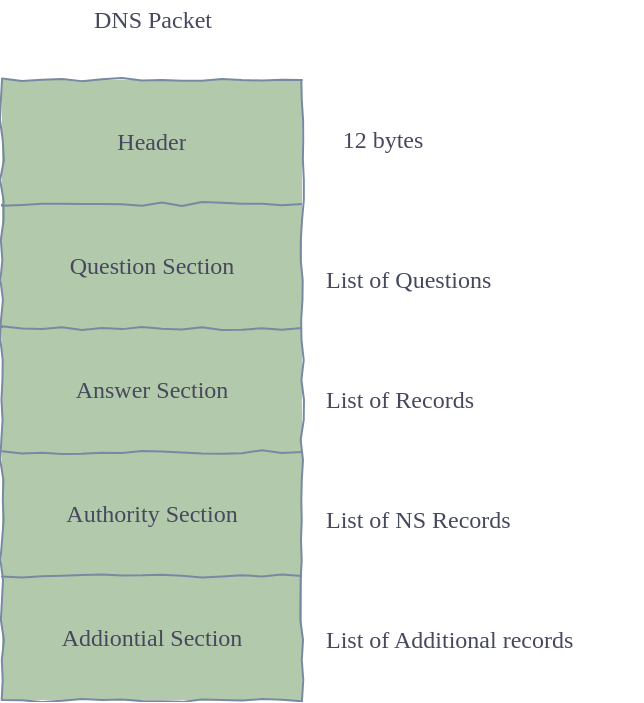 <mxfile version="14.9.0" type="github" pages="20">
  <diagram id="-TrO8R4JTuIZQbB_k3LD" name="dns packet">
    <mxGraphModel dx="1072" dy="626" grid="1" gridSize="10" guides="1" tooltips="1" connect="1" arrows="1" fold="1" page="1" pageScale="1" pageWidth="827" pageHeight="1169" math="0" shadow="0">
      <root>
        <mxCell id="0" />
        <mxCell id="1" parent="0" />
        <mxCell id="cxt5U_e19xRPHu2T1gp0-1" value="" style="shape=table;startSize=0;container=1;collapsible=0;childLayout=tableLayout;fillColor=#B2C9AB;strokeColor=#788AA3;fontColor=#46495D;comic=1;fontFamily=Comic Sans MS;" parent="1" vertex="1">
          <mxGeometry x="380" y="230" width="150" height="310" as="geometry" />
        </mxCell>
        <mxCell id="cxt5U_e19xRPHu2T1gp0-2" value="" style="shape=partialRectangle;collapsible=0;dropTarget=0;pointerEvents=0;fillColor=none;top=0;left=0;bottom=0;right=0;points=[[0,0.5],[1,0.5]];portConstraint=eastwest;strokeColor=#788AA3;fontColor=#46495D;fontFamily=Comic Sans MS;" parent="cxt5U_e19xRPHu2T1gp0-1" vertex="1">
          <mxGeometry width="150" height="62" as="geometry" />
        </mxCell>
        <mxCell id="cxt5U_e19xRPHu2T1gp0-3" value="Header" style="shape=partialRectangle;html=1;whiteSpace=wrap;connectable=0;overflow=hidden;fillColor=none;top=0;left=0;bottom=0;right=0;strokeColor=#788AA3;fontColor=#46495D;fontFamily=Comic Sans MS;" parent="cxt5U_e19xRPHu2T1gp0-2" vertex="1">
          <mxGeometry width="150" height="62" as="geometry" />
        </mxCell>
        <mxCell id="cxt5U_e19xRPHu2T1gp0-4" value="" style="shape=partialRectangle;collapsible=0;dropTarget=0;pointerEvents=0;fillColor=none;top=0;left=0;bottom=0;right=0;points=[[0,0.5],[1,0.5]];portConstraint=eastwest;strokeColor=#788AA3;fontColor=#46495D;fontFamily=Comic Sans MS;" parent="cxt5U_e19xRPHu2T1gp0-1" vertex="1">
          <mxGeometry y="62" width="150" height="62" as="geometry" />
        </mxCell>
        <mxCell id="cxt5U_e19xRPHu2T1gp0-5" value="Question Section" style="shape=partialRectangle;html=1;whiteSpace=wrap;connectable=0;overflow=hidden;fillColor=none;top=0;left=0;bottom=0;right=0;strokeColor=#788AA3;fontColor=#46495D;fontFamily=Comic Sans MS;" parent="cxt5U_e19xRPHu2T1gp0-4" vertex="1">
          <mxGeometry width="150" height="62" as="geometry" />
        </mxCell>
        <mxCell id="cxt5U_e19xRPHu2T1gp0-6" value="" style="shape=partialRectangle;collapsible=0;dropTarget=0;pointerEvents=0;fillColor=none;top=0;left=0;bottom=0;right=0;points=[[0,0.5],[1,0.5]];portConstraint=eastwest;strokeColor=#788AA3;fontColor=#46495D;fontFamily=Comic Sans MS;" parent="cxt5U_e19xRPHu2T1gp0-1" vertex="1">
          <mxGeometry y="124" width="150" height="62" as="geometry" />
        </mxCell>
        <mxCell id="cxt5U_e19xRPHu2T1gp0-7" value="Answer Section" style="shape=partialRectangle;html=1;whiteSpace=wrap;connectable=0;overflow=hidden;fillColor=none;top=0;left=0;bottom=0;right=0;strokeColor=#788AA3;fontColor=#46495D;fontFamily=Comic Sans MS;" parent="cxt5U_e19xRPHu2T1gp0-6" vertex="1">
          <mxGeometry width="150" height="62" as="geometry" />
        </mxCell>
        <mxCell id="cxt5U_e19xRPHu2T1gp0-8" value="" style="shape=partialRectangle;collapsible=0;dropTarget=0;pointerEvents=0;fillColor=none;top=0;left=0;bottom=0;right=0;points=[[0,0.5],[1,0.5]];portConstraint=eastwest;strokeColor=#788AA3;fontColor=#46495D;fontFamily=Comic Sans MS;" parent="cxt5U_e19xRPHu2T1gp0-1" vertex="1">
          <mxGeometry y="186" width="150" height="62" as="geometry" />
        </mxCell>
        <mxCell id="cxt5U_e19xRPHu2T1gp0-9" value="Authority Section" style="shape=partialRectangle;html=1;whiteSpace=wrap;connectable=0;overflow=hidden;fillColor=none;top=0;left=0;bottom=0;right=0;strokeColor=#788AA3;fontColor=#46495D;fontFamily=Comic Sans MS;" parent="cxt5U_e19xRPHu2T1gp0-8" vertex="1">
          <mxGeometry width="150" height="62" as="geometry" />
        </mxCell>
        <mxCell id="cxt5U_e19xRPHu2T1gp0-10" value="" style="shape=partialRectangle;collapsible=0;dropTarget=0;pointerEvents=0;fillColor=none;top=0;left=0;bottom=0;right=0;points=[[0,0.5],[1,0.5]];portConstraint=eastwest;strokeColor=#788AA3;fontColor=#46495D;fontFamily=Comic Sans MS;" parent="cxt5U_e19xRPHu2T1gp0-1" vertex="1">
          <mxGeometry y="248" width="150" height="62" as="geometry" />
        </mxCell>
        <mxCell id="cxt5U_e19xRPHu2T1gp0-11" value="Addiontial Section" style="shape=partialRectangle;html=1;whiteSpace=wrap;connectable=0;overflow=hidden;fillColor=none;top=0;left=0;bottom=0;right=0;strokeColor=#788AA3;fontColor=#46495D;fontFamily=Comic Sans MS;" parent="cxt5U_e19xRPHu2T1gp0-10" vertex="1">
          <mxGeometry width="150" height="62" as="geometry" />
        </mxCell>
        <mxCell id="cxt5U_e19xRPHu2T1gp0-12" value="DNS Packet" style="text;html=1;align=center;verticalAlign=middle;resizable=0;points=[];autosize=1;strokeColor=none;fontColor=#46495D;fontFamily=Comic Sans MS;" parent="1" vertex="1">
          <mxGeometry x="415" y="190" width="80" height="20" as="geometry" />
        </mxCell>
        <mxCell id="cxt5U_e19xRPHu2T1gp0-13" value="12 bytes" style="text;html=1;align=center;verticalAlign=middle;resizable=0;points=[];autosize=1;strokeColor=none;fontFamily=Comic Sans MS;fontColor=#46495D;" parent="1" vertex="1">
          <mxGeometry x="540" y="250" width="60" height="20" as="geometry" />
        </mxCell>
        <mxCell id="cxt5U_e19xRPHu2T1gp0-14" value="List of Questions" style="text;html=1;align=left;verticalAlign=middle;resizable=0;points=[];autosize=1;strokeColor=none;fontFamily=Comic Sans MS;fontColor=#46495D;" parent="1" vertex="1">
          <mxGeometry x="540" y="320" width="110" height="20" as="geometry" />
        </mxCell>
        <mxCell id="cxt5U_e19xRPHu2T1gp0-15" value="List of Records" style="text;html=1;align=left;verticalAlign=middle;resizable=0;points=[];autosize=1;strokeColor=none;fontFamily=Comic Sans MS;fontColor=#46495D;" parent="1" vertex="1">
          <mxGeometry x="540" y="380" width="100" height="20" as="geometry" />
        </mxCell>
        <mxCell id="cxt5U_e19xRPHu2T1gp0-16" value="List of NS Records" style="text;html=1;align=left;verticalAlign=middle;resizable=0;points=[];autosize=1;strokeColor=none;fontFamily=Comic Sans MS;fontColor=#46495D;" parent="1" vertex="1">
          <mxGeometry x="540" y="440" width="120" height="20" as="geometry" />
        </mxCell>
        <mxCell id="cxt5U_e19xRPHu2T1gp0-17" value="List of Additional records" style="text;html=1;align=left;verticalAlign=middle;resizable=0;points=[];autosize=1;strokeColor=none;fontFamily=Comic Sans MS;fontColor=#46495D;" parent="1" vertex="1">
          <mxGeometry x="540" y="500" width="160" height="20" as="geometry" />
        </mxCell>
      </root>
    </mxGraphModel>
  </diagram>
  <diagram name="dns packet record" id="GMI2G4WEgfzUnmcxEwqY">
    <mxGraphModel dx="1064" dy="638" grid="1" gridSize="10" guides="1" tooltips="1" connect="1" arrows="1" fold="1" page="1" pageScale="1" pageWidth="827" pageHeight="1169" math="0" shadow="0">
      <root>
        <mxCell id="VuszYZAyeWBMs_7ghm0X-0" />
        <mxCell id="VuszYZAyeWBMs_7ghm0X-1" parent="VuszYZAyeWBMs_7ghm0X-0" />
        <mxCell id="VuszYZAyeWBMs_7ghm0X-2" value="" style="shape=table;startSize=0;container=1;collapsible=0;childLayout=tableLayout;fillColor=#B2C9AB;strokeColor=#788AA3;fontColor=#46495D;comic=1;fontFamily=Comic Sans MS;" vertex="1" parent="VuszYZAyeWBMs_7ghm0X-1">
          <mxGeometry x="380" y="230" width="150" height="310" as="geometry" />
        </mxCell>
        <mxCell id="VuszYZAyeWBMs_7ghm0X-3" value="" style="shape=partialRectangle;collapsible=0;dropTarget=0;pointerEvents=0;fillColor=none;top=0;left=0;bottom=0;right=0;points=[[0,0.5],[1,0.5]];portConstraint=eastwest;strokeColor=#788AA3;fontColor=#46495D;fontFamily=Comic Sans MS;" vertex="1" parent="VuszYZAyeWBMs_7ghm0X-2">
          <mxGeometry width="150" height="62" as="geometry" />
        </mxCell>
        <mxCell id="VuszYZAyeWBMs_7ghm0X-4" value="Header" style="shape=partialRectangle;html=1;whiteSpace=wrap;connectable=0;overflow=hidden;fillColor=none;top=0;left=0;bottom=0;right=0;strokeColor=#788AA3;fontColor=#46495D;fontFamily=Comic Sans MS;" vertex="1" parent="VuszYZAyeWBMs_7ghm0X-3">
          <mxGeometry width="150" height="62" as="geometry" />
        </mxCell>
        <mxCell id="VuszYZAyeWBMs_7ghm0X-5" value="" style="shape=partialRectangle;collapsible=0;dropTarget=0;pointerEvents=0;fillColor=none;top=0;left=0;bottom=0;right=0;points=[[0,0.5],[1,0.5]];portConstraint=eastwest;strokeColor=#788AA3;fontColor=#46495D;fontFamily=Comic Sans MS;" vertex="1" parent="VuszYZAyeWBMs_7ghm0X-2">
          <mxGeometry y="62" width="150" height="62" as="geometry" />
        </mxCell>
        <mxCell id="VuszYZAyeWBMs_7ghm0X-6" value="question&lt;br&gt;..." style="shape=partialRectangle;html=1;whiteSpace=wrap;connectable=0;overflow=hidden;fillColor=none;top=0;left=0;bottom=0;right=0;strokeColor=#788AA3;fontColor=#46495D;fontFamily=Comic Sans MS;" vertex="1" parent="VuszYZAyeWBMs_7ghm0X-5">
          <mxGeometry width="150" height="62" as="geometry" />
        </mxCell>
        <mxCell id="VuszYZAyeWBMs_7ghm0X-7" value="" style="shape=partialRectangle;collapsible=0;dropTarget=0;pointerEvents=0;fillColor=none;top=0;left=0;bottom=0;right=0;points=[[0,0.5],[1,0.5]];portConstraint=eastwest;strokeColor=#788AA3;fontColor=#46495D;fontFamily=Comic Sans MS;" vertex="1" parent="VuszYZAyeWBMs_7ghm0X-2">
          <mxGeometry y="124" width="150" height="62" as="geometry" />
        </mxCell>
        <mxCell id="VuszYZAyeWBMs_7ghm0X-8" value="record&lt;br&gt;..." style="shape=partialRectangle;html=1;whiteSpace=wrap;connectable=0;overflow=hidden;fillColor=none;top=0;left=0;bottom=0;right=0;strokeColor=#788AA3;fontColor=#46495D;fontFamily=Comic Sans MS;" vertex="1" parent="VuszYZAyeWBMs_7ghm0X-7">
          <mxGeometry width="150" height="62" as="geometry" />
        </mxCell>
        <mxCell id="VuszYZAyeWBMs_7ghm0X-9" value="" style="shape=partialRectangle;collapsible=0;dropTarget=0;pointerEvents=0;fillColor=none;top=0;left=0;bottom=0;right=0;points=[[0,0.5],[1,0.5]];portConstraint=eastwest;strokeColor=#788AA3;fontColor=#46495D;fontFamily=Comic Sans MS;" vertex="1" parent="VuszYZAyeWBMs_7ghm0X-2">
          <mxGeometry y="186" width="150" height="62" as="geometry" />
        </mxCell>
        <mxCell id="VuszYZAyeWBMs_7ghm0X-10" value="record&lt;br&gt;..." style="shape=partialRectangle;html=1;whiteSpace=wrap;connectable=0;overflow=hidden;fillColor=none;top=0;left=0;bottom=0;right=0;strokeColor=#788AA3;fontColor=#46495D;fontFamily=Comic Sans MS;" vertex="1" parent="VuszYZAyeWBMs_7ghm0X-9">
          <mxGeometry width="150" height="62" as="geometry" />
        </mxCell>
        <mxCell id="VuszYZAyeWBMs_7ghm0X-11" value="" style="shape=partialRectangle;collapsible=0;dropTarget=0;pointerEvents=0;fillColor=none;top=0;left=0;bottom=0;right=0;points=[[0,0.5],[1,0.5]];portConstraint=eastwest;strokeColor=#788AA3;fontColor=#46495D;fontFamily=Comic Sans MS;" vertex="1" parent="VuszYZAyeWBMs_7ghm0X-2">
          <mxGeometry y="248" width="150" height="62" as="geometry" />
        </mxCell>
        <mxCell id="VuszYZAyeWBMs_7ghm0X-12" value="record&lt;br&gt;..." style="shape=partialRectangle;html=1;whiteSpace=wrap;connectable=0;overflow=hidden;fillColor=none;top=0;left=0;bottom=0;right=0;strokeColor=#788AA3;fontColor=#46495D;fontFamily=Comic Sans MS;" vertex="1" parent="VuszYZAyeWBMs_7ghm0X-11">
          <mxGeometry width="150" height="62" as="geometry" />
        </mxCell>
        <mxCell id="VuszYZAyeWBMs_7ghm0X-13" value="DNS Packet" style="text;html=1;align=center;verticalAlign=middle;resizable=0;points=[];autosize=1;strokeColor=none;fontColor=#46495D;fontFamily=Comic Sans MS;" vertex="1" parent="VuszYZAyeWBMs_7ghm0X-1">
          <mxGeometry x="415" y="190" width="80" height="20" as="geometry" />
        </mxCell>
        <mxCell id="VuszYZAyeWBMs_7ghm0X-14" value="12 bytes" style="text;html=1;align=center;verticalAlign=middle;resizable=0;points=[];autosize=1;strokeColor=none;fontFamily=Comic Sans MS;fontColor=#46495D;" vertex="1" parent="VuszYZAyeWBMs_7ghm0X-1">
          <mxGeometry x="540" y="250" width="60" height="20" as="geometry" />
        </mxCell>
        <mxCell id="VuszYZAyeWBMs_7ghm0X-15" value="&lt;span style=&quot;text-align: center&quot;&gt;Question Section&lt;/span&gt;" style="text;html=1;align=left;verticalAlign=middle;resizable=0;points=[];autosize=1;strokeColor=none;fontFamily=Comic Sans MS;fontColor=#46495D;" vertex="1" parent="VuszYZAyeWBMs_7ghm0X-1">
          <mxGeometry x="540" y="320" width="110" height="20" as="geometry" />
        </mxCell>
        <mxCell id="VuszYZAyeWBMs_7ghm0X-16" value="&lt;span style=&quot;text-align: center&quot;&gt;Answer Section&lt;/span&gt;" style="text;html=1;align=left;verticalAlign=middle;resizable=0;points=[];autosize=1;strokeColor=none;fontFamily=Comic Sans MS;fontColor=#46495D;" vertex="1" parent="VuszYZAyeWBMs_7ghm0X-1">
          <mxGeometry x="540" y="380" width="100" height="20" as="geometry" />
        </mxCell>
        <mxCell id="VuszYZAyeWBMs_7ghm0X-17" value="&lt;span style=&quot;text-align: center&quot;&gt;Authority Section&lt;/span&gt;" style="text;html=1;align=left;verticalAlign=middle;resizable=0;points=[];autosize=1;strokeColor=none;fontFamily=Comic Sans MS;fontColor=#46495D;" vertex="1" parent="VuszYZAyeWBMs_7ghm0X-1">
          <mxGeometry x="540" y="440" width="120" height="20" as="geometry" />
        </mxCell>
        <mxCell id="VuszYZAyeWBMs_7ghm0X-18" value="&lt;span style=&quot;text-align: center&quot;&gt;Addiontial Section&lt;/span&gt;" style="text;html=1;align=left;verticalAlign=middle;resizable=0;points=[];autosize=1;strokeColor=none;fontFamily=Comic Sans MS;fontColor=#46495D;" vertex="1" parent="VuszYZAyeWBMs_7ghm0X-1">
          <mxGeometry x="540" y="500" width="120" height="20" as="geometry" />
        </mxCell>
      </root>
    </mxGraphModel>
  </diagram>
  <diagram name="dns packet-1" id="1ktIR8fNLYP4f-q2esAq">
    <mxGraphModel dx="1064" dy="582" grid="1" gridSize="10" guides="1" tooltips="1" connect="1" arrows="1" fold="1" page="1" pageScale="1" pageWidth="827" pageHeight="1169" math="0" shadow="0">
      <root>
        <mxCell id="GeIsSBDGLFttaUj3dftf-0" />
        <mxCell id="GeIsSBDGLFttaUj3dftf-1" parent="GeIsSBDGLFttaUj3dftf-0" />
        <mxCell id="GeIsSBDGLFttaUj3dftf-2" value="" style="shape=table;startSize=0;container=1;collapsible=0;childLayout=tableLayout;fillColor=#B2C9AB;strokeColor=#788AA3;fontColor=#46495D;comic=1;fontFamily=Comic Sans MS;" vertex="1" parent="GeIsSBDGLFttaUj3dftf-1">
          <mxGeometry x="380" y="230" width="150" height="310" as="geometry" />
        </mxCell>
        <mxCell id="GeIsSBDGLFttaUj3dftf-3" value="" style="shape=partialRectangle;collapsible=0;dropTarget=0;pointerEvents=0;fillColor=none;top=0;left=0;bottom=0;right=0;points=[[0,0.5],[1,0.5]];portConstraint=eastwest;strokeColor=#788AA3;fontColor=#46495D;fontFamily=Comic Sans MS;" vertex="1" parent="GeIsSBDGLFttaUj3dftf-2">
          <mxGeometry width="150" height="62" as="geometry" />
        </mxCell>
        <mxCell id="GeIsSBDGLFttaUj3dftf-4" value="Header" style="shape=partialRectangle;html=1;whiteSpace=wrap;connectable=0;overflow=hidden;fillColor=none;top=0;left=0;bottom=0;right=0;strokeColor=#788AA3;fontColor=#46495D;fontFamily=Comic Sans MS;" vertex="1" parent="GeIsSBDGLFttaUj3dftf-3">
          <mxGeometry width="150" height="62" as="geometry" />
        </mxCell>
        <mxCell id="GeIsSBDGLFttaUj3dftf-5" value="" style="shape=partialRectangle;collapsible=0;dropTarget=0;pointerEvents=0;fillColor=none;top=0;left=0;bottom=0;right=0;points=[[0,0.5],[1,0.5]];portConstraint=eastwest;strokeColor=#788AA3;fontColor=#46495D;fontFamily=Comic Sans MS;" vertex="1" parent="GeIsSBDGLFttaUj3dftf-2">
          <mxGeometry y="62" width="150" height="62" as="geometry" />
        </mxCell>
        <mxCell id="GeIsSBDGLFttaUj3dftf-6" value="domain+type+class&lt;br&gt;domain+type+class&lt;br&gt;..." style="shape=partialRectangle;html=1;whiteSpace=wrap;connectable=0;overflow=hidden;fillColor=none;top=0;left=0;bottom=0;right=0;strokeColor=#788AA3;fontColor=#46495D;fontFamily=Comic Sans MS;" vertex="1" parent="GeIsSBDGLFttaUj3dftf-5">
          <mxGeometry width="150" height="62" as="geometry" />
        </mxCell>
        <mxCell id="GeIsSBDGLFttaUj3dftf-7" value="" style="shape=partialRectangle;collapsible=0;dropTarget=0;pointerEvents=0;fillColor=none;top=0;left=0;bottom=0;right=0;points=[[0,0.5],[1,0.5]];portConstraint=eastwest;strokeColor=#788AA3;fontColor=#46495D;fontFamily=Comic Sans MS;" vertex="1" parent="GeIsSBDGLFttaUj3dftf-2">
          <mxGeometry y="124" width="150" height="62" as="geometry" />
        </mxCell>
        <mxCell id="GeIsSBDGLFttaUj3dftf-8" value="Answer Section" style="shape=partialRectangle;html=1;whiteSpace=wrap;connectable=0;overflow=hidden;fillColor=none;top=0;left=0;bottom=0;right=0;strokeColor=#788AA3;fontColor=#46495D;fontFamily=Comic Sans MS;" vertex="1" parent="GeIsSBDGLFttaUj3dftf-7">
          <mxGeometry width="150" height="62" as="geometry" />
        </mxCell>
        <mxCell id="GeIsSBDGLFttaUj3dftf-9" value="" style="shape=partialRectangle;collapsible=0;dropTarget=0;pointerEvents=0;fillColor=none;top=0;left=0;bottom=0;right=0;points=[[0,0.5],[1,0.5]];portConstraint=eastwest;strokeColor=#788AA3;fontColor=#46495D;fontFamily=Comic Sans MS;" vertex="1" parent="GeIsSBDGLFttaUj3dftf-2">
          <mxGeometry y="186" width="150" height="62" as="geometry" />
        </mxCell>
        <mxCell id="GeIsSBDGLFttaUj3dftf-10" value="Authority Section" style="shape=partialRectangle;html=1;whiteSpace=wrap;connectable=0;overflow=hidden;fillColor=none;top=0;left=0;bottom=0;right=0;strokeColor=#788AA3;fontColor=#46495D;fontFamily=Comic Sans MS;" vertex="1" parent="GeIsSBDGLFttaUj3dftf-9">
          <mxGeometry width="150" height="62" as="geometry" />
        </mxCell>
        <mxCell id="GeIsSBDGLFttaUj3dftf-11" value="" style="shape=partialRectangle;collapsible=0;dropTarget=0;pointerEvents=0;fillColor=none;top=0;left=0;bottom=0;right=0;points=[[0,0.5],[1,0.5]];portConstraint=eastwest;strokeColor=#788AA3;fontColor=#46495D;fontFamily=Comic Sans MS;" vertex="1" parent="GeIsSBDGLFttaUj3dftf-2">
          <mxGeometry y="248" width="150" height="62" as="geometry" />
        </mxCell>
        <mxCell id="GeIsSBDGLFttaUj3dftf-12" value="Addiontial Section" style="shape=partialRectangle;html=1;whiteSpace=wrap;connectable=0;overflow=hidden;fillColor=none;top=0;left=0;bottom=0;right=0;strokeColor=#788AA3;fontColor=#46495D;fontFamily=Comic Sans MS;" vertex="1" parent="GeIsSBDGLFttaUj3dftf-11">
          <mxGeometry width="150" height="62" as="geometry" />
        </mxCell>
        <mxCell id="GeIsSBDGLFttaUj3dftf-13" value="DNS Packet" style="text;html=1;align=center;verticalAlign=middle;resizable=0;points=[];autosize=1;strokeColor=none;fontColor=#46495D;fontFamily=Comic Sans MS;" vertex="1" parent="GeIsSBDGLFttaUj3dftf-1">
          <mxGeometry x="415" y="190" width="80" height="20" as="geometry" />
        </mxCell>
        <mxCell id="GeIsSBDGLFttaUj3dftf-14" value="12 bytes" style="text;html=1;align=center;verticalAlign=middle;resizable=0;points=[];autosize=1;strokeColor=none;fontFamily=Comic Sans MS;fontColor=#46495D;" vertex="1" parent="GeIsSBDGLFttaUj3dftf-1">
          <mxGeometry x="540" y="250" width="60" height="20" as="geometry" />
        </mxCell>
        <mxCell id="GeIsSBDGLFttaUj3dftf-15" value="List of Questions" style="text;html=1;align=left;verticalAlign=middle;resizable=0;points=[];autosize=1;strokeColor=none;fontFamily=Comic Sans MS;fontColor=#46495D;" vertex="1" parent="GeIsSBDGLFttaUj3dftf-1">
          <mxGeometry x="540" y="320" width="110" height="20" as="geometry" />
        </mxCell>
        <mxCell id="GeIsSBDGLFttaUj3dftf-16" value="List of Records" style="text;html=1;align=left;verticalAlign=middle;resizable=0;points=[];autosize=1;strokeColor=none;fontFamily=Comic Sans MS;fontColor=#46495D;" vertex="1" parent="GeIsSBDGLFttaUj3dftf-1">
          <mxGeometry x="540" y="380" width="100" height="20" as="geometry" />
        </mxCell>
        <mxCell id="GeIsSBDGLFttaUj3dftf-17" value="List of NS Records" style="text;html=1;align=left;verticalAlign=middle;resizable=0;points=[];autosize=1;strokeColor=none;fontFamily=Comic Sans MS;fontColor=#46495D;" vertex="1" parent="GeIsSBDGLFttaUj3dftf-1">
          <mxGeometry x="540" y="440" width="120" height="20" as="geometry" />
        </mxCell>
        <mxCell id="GeIsSBDGLFttaUj3dftf-18" value="List of Additional records" style="text;html=1;align=left;verticalAlign=middle;resizable=0;points=[];autosize=1;strokeColor=none;fontFamily=Comic Sans MS;fontColor=#46495D;" vertex="1" parent="GeIsSBDGLFttaUj3dftf-1">
          <mxGeometry x="540" y="500" width="160" height="20" as="geometry" />
        </mxCell>
        <mxCell id="SpA5sRpYiE1YOsbuaSQ4-0" value="" style="edgeStyle=elbowEdgeStyle;elbow=horizontal;endArrow=classic;html=1;fontColor=#46495D;strokeColor=#788AA3;fillColor=#B2C9AB;exitX=1.05;exitY=0.4;exitDx=0;exitDy=0;exitPerimeter=0;" edge="1" parent="GeIsSBDGLFttaUj3dftf-1" source="SpA5sRpYiE1YOsbuaSQ4-1">
          <mxGeometry width="50" height="50" relative="1" as="geometry">
            <mxPoint x="330" y="340" as="sourcePoint" />
            <mxPoint x="380" y="290" as="targetPoint" />
          </mxGeometry>
        </mxCell>
        <mxCell id="SpA5sRpYiE1YOsbuaSQ4-1" value="0xC0" style="text;html=1;align=center;verticalAlign=middle;resizable=0;points=[];autosize=1;strokeColor=none;fontColor=#46495D;fontFamily=Comic Sans MS;" vertex="1" parent="GeIsSBDGLFttaUj3dftf-1">
          <mxGeometry x="280" y="330" width="40" height="20" as="geometry" />
        </mxCell>
      </root>
    </mxGraphModel>
  </diagram>
  <diagram id="YFjdKbUosdhy_a5l-5SZ" name="dns-header">
    <mxGraphModel dx="1891" dy="638" grid="1" gridSize="10" guides="1" tooltips="1" connect="1" arrows="1" fold="1" page="1" pageScale="1" pageWidth="827" pageHeight="1169" math="0" shadow="0">
      <root>
        <mxCell id="0FiOI4otbRpU0oWNKOmq-0" />
        <mxCell id="0FiOI4otbRpU0oWNKOmq-1" parent="0FiOI4otbRpU0oWNKOmq-0" />
        <mxCell id="0FiOI4otbRpU0oWNKOmq-2" value="" style="shape=table;startSize=0;container=1;collapsible=0;childLayout=tableLayout;comic=1;fillColor=#B2C9AB;strokeColor=#788AA3;fontColor=#46495D;fontFamily=Comic Sans MS;" vertex="1" parent="0FiOI4otbRpU0oWNKOmq-1">
          <mxGeometry x="-10" y="310" width="910" height="40" as="geometry" />
        </mxCell>
        <mxCell id="0FiOI4otbRpU0oWNKOmq-3" value="" style="shape=partialRectangle;collapsible=0;dropTarget=0;pointerEvents=0;fillColor=none;top=0;left=0;bottom=0;right=0;points=[[0,0.5],[1,0.5]];portConstraint=eastwest;strokeColor=#788AA3;fontColor=#46495D;fontFamily=Comic Sans MS;" vertex="1" parent="0FiOI4otbRpU0oWNKOmq-2">
          <mxGeometry width="910" height="40" as="geometry" />
        </mxCell>
        <mxCell id="0FiOI4otbRpU0oWNKOmq-4" value="ID" style="shape=partialRectangle;html=1;whiteSpace=wrap;connectable=0;overflow=hidden;fillColor=none;top=0;left=0;bottom=0;right=0;strokeColor=#788AA3;fontColor=#46495D;fontFamily=Comic Sans MS;" vertex="1" parent="0FiOI4otbRpU0oWNKOmq-3">
          <mxGeometry width="65" height="40" as="geometry" />
        </mxCell>
        <mxCell id="0FiOI4otbRpU0oWNKOmq-5" value="QR" style="shape=partialRectangle;html=1;whiteSpace=wrap;connectable=0;overflow=hidden;fillColor=none;top=0;left=0;bottom=0;right=0;strokeColor=#788AA3;fontColor=#46495D;fontFamily=Comic Sans MS;" vertex="1" parent="0FiOI4otbRpU0oWNKOmq-3">
          <mxGeometry x="65" width="64" height="40" as="geometry" />
        </mxCell>
        <mxCell id="0FiOI4otbRpU0oWNKOmq-6" value="OPCODE" style="shape=partialRectangle;html=1;whiteSpace=wrap;connectable=0;overflow=hidden;fillColor=none;top=0;left=0;bottom=0;right=0;strokeColor=#788AA3;fontColor=#46495D;fontFamily=Comic Sans MS;" vertex="1" parent="0FiOI4otbRpU0oWNKOmq-3">
          <mxGeometry x="129" width="65" height="40" as="geometry" />
        </mxCell>
        <mxCell id="0FiOI4otbRpU0oWNKOmq-7" value="AA" style="shape=partialRectangle;html=1;whiteSpace=wrap;connectable=0;overflow=hidden;fillColor=none;top=0;left=0;bottom=0;right=0;strokeColor=#788AA3;fontColor=#46495D;fontFamily=Comic Sans MS;" vertex="1" parent="0FiOI4otbRpU0oWNKOmq-3">
          <mxGeometry x="194" width="64" height="40" as="geometry" />
        </mxCell>
        <mxCell id="0FiOI4otbRpU0oWNKOmq-8" value="TC" style="shape=partialRectangle;html=1;whiteSpace=wrap;connectable=0;overflow=hidden;fillColor=none;top=0;left=0;bottom=0;right=0;strokeColor=#788AA3;fontColor=#46495D;fontFamily=Comic Sans MS;" vertex="1" parent="0FiOI4otbRpU0oWNKOmq-3">
          <mxGeometry x="258" width="65" height="40" as="geometry" />
        </mxCell>
        <mxCell id="0FiOI4otbRpU0oWNKOmq-9" value="RD" style="shape=partialRectangle;html=1;whiteSpace=wrap;connectable=0;overflow=hidden;fillColor=none;top=0;left=0;bottom=0;right=0;strokeColor=#788AA3;fontColor=#46495D;fontFamily=Comic Sans MS;" vertex="1" parent="0FiOI4otbRpU0oWNKOmq-3">
          <mxGeometry x="323" width="65" height="40" as="geometry" />
        </mxCell>
        <mxCell id="0FiOI4otbRpU0oWNKOmq-10" value="RA" style="shape=partialRectangle;html=1;whiteSpace=wrap;connectable=0;overflow=hidden;fillColor=none;top=0;left=0;bottom=0;right=0;strokeColor=#788AA3;fontColor=#46495D;fontFamily=Comic Sans MS;" vertex="1" parent="0FiOI4otbRpU0oWNKOmq-3">
          <mxGeometry x="388" width="64" height="40" as="geometry" />
        </mxCell>
        <mxCell id="0FiOI4otbRpU0oWNKOmq-11" value="Z" style="shape=partialRectangle;html=1;whiteSpace=wrap;connectable=0;overflow=hidden;fillColor=none;top=0;left=0;bottom=0;right=0;strokeColor=#788AA3;fontColor=#46495D;fontFamily=Comic Sans MS;" vertex="1" parent="0FiOI4otbRpU0oWNKOmq-3">
          <mxGeometry x="452" width="65" height="40" as="geometry" />
        </mxCell>
        <mxCell id="0FiOI4otbRpU0oWNKOmq-12" value="RCODE" style="shape=partialRectangle;html=1;whiteSpace=wrap;connectable=0;overflow=hidden;fillColor=none;top=0;left=0;bottom=0;right=0;strokeColor=#788AA3;fontColor=#46495D;fontFamily=Comic Sans MS;" vertex="1" parent="0FiOI4otbRpU0oWNKOmq-3">
          <mxGeometry x="517" width="65" height="40" as="geometry" />
        </mxCell>
        <mxCell id="0FiOI4otbRpU0oWNKOmq-13" value="QCOUNT" style="shape=partialRectangle;html=1;whiteSpace=wrap;connectable=0;overflow=hidden;fillColor=none;top=0;left=0;bottom=0;right=0;strokeColor=#788AA3;fontColor=#46495D;fontFamily=Comic Sans MS;" vertex="1" parent="0FiOI4otbRpU0oWNKOmq-3">
          <mxGeometry x="582" width="64" height="40" as="geometry" />
        </mxCell>
        <mxCell id="0FiOI4otbRpU0oWNKOmq-14" value="ANCOUNT" style="shape=partialRectangle;html=1;whiteSpace=wrap;connectable=0;overflow=hidden;fillColor=none;top=0;left=0;bottom=0;right=0;strokeColor=#788AA3;fontColor=#46495D;fontFamily=Comic Sans MS;" vertex="1" parent="0FiOI4otbRpU0oWNKOmq-3">
          <mxGeometry x="646" width="94" height="40" as="geometry" />
        </mxCell>
        <mxCell id="0FiOI4otbRpU0oWNKOmq-15" value="NSCOUNT" style="shape=partialRectangle;html=1;whiteSpace=wrap;connectable=0;overflow=hidden;fillColor=none;top=0;left=0;bottom=0;right=0;strokeColor=#788AA3;fontColor=#46495D;fontFamily=Comic Sans MS;" vertex="1" parent="0FiOI4otbRpU0oWNKOmq-3">
          <mxGeometry x="740" width="80" height="40" as="geometry" />
        </mxCell>
        <mxCell id="0FiOI4otbRpU0oWNKOmq-16" value="ARCOUNT" style="shape=partialRectangle;html=1;whiteSpace=wrap;connectable=0;overflow=hidden;fillColor=none;top=0;left=0;bottom=0;right=0;strokeColor=#788AA3;fontColor=#46495D;fontFamily=Comic Sans MS;" vertex="1" parent="0FiOI4otbRpU0oWNKOmq-3">
          <mxGeometry x="820" width="90" height="40" as="geometry" />
        </mxCell>
        <mxCell id="0FiOI4otbRpU0oWNKOmq-18" value="DNS Header" style="text;html=1;align=center;verticalAlign=middle;resizable=0;points=[];autosize=1;strokeColor=none;fontColor=#46495D;fontFamily=Comic Sans MS;" vertex="1" parent="0FiOI4otbRpU0oWNKOmq-1">
          <mxGeometry x="400" y="270" width="90" height="20" as="geometry" />
        </mxCell>
        <mxCell id="0FiOI4otbRpU0oWNKOmq-20" value="16 bits" style="text;html=1;align=center;verticalAlign=middle;resizable=0;points=[];autosize=1;strokeColor=none;fontFamily=Comic Sans MS;fontColor=#46495D;" vertex="1" parent="0FiOI4otbRpU0oWNKOmq-1">
          <mxGeometry x="-5" y="360" width="50" height="20" as="geometry" />
        </mxCell>
        <mxCell id="0FiOI4otbRpU0oWNKOmq-21" value="1" style="text;html=1;align=center;verticalAlign=middle;resizable=0;points=[];autosize=1;strokeColor=none;fontFamily=Comic Sans MS;fontColor=#46495D;" vertex="1" parent="0FiOI4otbRpU0oWNKOmq-1">
          <mxGeometry x="80" y="360" width="20" height="20" as="geometry" />
        </mxCell>
        <mxCell id="0FiOI4otbRpU0oWNKOmq-22" value="4" style="text;html=1;align=center;verticalAlign=middle;resizable=0;points=[];autosize=1;strokeColor=none;fontFamily=Comic Sans MS;fontColor=#46495D;" vertex="1" parent="0FiOI4otbRpU0oWNKOmq-1">
          <mxGeometry x="145" y="360" width="20" height="20" as="geometry" />
        </mxCell>
        <mxCell id="0FiOI4otbRpU0oWNKOmq-23" value="1" style="text;html=1;align=center;verticalAlign=middle;resizable=0;points=[];autosize=1;strokeColor=none;fontFamily=Comic Sans MS;fontColor=#46495D;" vertex="1" parent="0FiOI4otbRpU0oWNKOmq-1">
          <mxGeometry x="210" y="360" width="20" height="20" as="geometry" />
        </mxCell>
        <mxCell id="0FiOI4otbRpU0oWNKOmq-24" value="1" style="text;html=1;align=center;verticalAlign=middle;resizable=0;points=[];autosize=1;strokeColor=none;fontFamily=Comic Sans MS;fontColor=#46495D;" vertex="1" parent="0FiOI4otbRpU0oWNKOmq-1">
          <mxGeometry x="270" y="360" width="20" height="20" as="geometry" />
        </mxCell>
        <mxCell id="0FiOI4otbRpU0oWNKOmq-25" value="1" style="text;html=1;align=center;verticalAlign=middle;resizable=0;points=[];autosize=1;strokeColor=none;fontFamily=Comic Sans MS;fontColor=#46495D;" vertex="1" parent="0FiOI4otbRpU0oWNKOmq-1">
          <mxGeometry x="330" y="360" width="20" height="20" as="geometry" />
        </mxCell>
        <mxCell id="0FiOI4otbRpU0oWNKOmq-26" value="1" style="text;html=1;align=center;verticalAlign=middle;resizable=0;points=[];autosize=1;strokeColor=none;fontFamily=Comic Sans MS;fontColor=#46495D;" vertex="1" parent="0FiOI4otbRpU0oWNKOmq-1">
          <mxGeometry x="400" y="360" width="20" height="20" as="geometry" />
        </mxCell>
        <mxCell id="0FiOI4otbRpU0oWNKOmq-27" value="3" style="text;html=1;align=center;verticalAlign=middle;resizable=0;points=[];autosize=1;strokeColor=none;fontFamily=Comic Sans MS;fontColor=#46495D;" vertex="1" parent="0FiOI4otbRpU0oWNKOmq-1">
          <mxGeometry x="470" y="360" width="20" height="20" as="geometry" />
        </mxCell>
        <mxCell id="0FiOI4otbRpU0oWNKOmq-28" value="4" style="text;html=1;align=center;verticalAlign=middle;resizable=0;points=[];autosize=1;strokeColor=none;fontFamily=Comic Sans MS;fontColor=#46495D;" vertex="1" parent="0FiOI4otbRpU0oWNKOmq-1">
          <mxGeometry x="530" y="360" width="20" height="20" as="geometry" />
        </mxCell>
        <mxCell id="0FiOI4otbRpU0oWNKOmq-29" value="16" style="text;html=1;align=center;verticalAlign=middle;resizable=0;points=[];autosize=1;strokeColor=none;fontFamily=Comic Sans MS;fontColor=#46495D;" vertex="1" parent="0FiOI4otbRpU0oWNKOmq-1">
          <mxGeometry x="585" y="360" width="30" height="20" as="geometry" />
        </mxCell>
        <mxCell id="0FiOI4otbRpU0oWNKOmq-30" value="16" style="text;html=1;align=center;verticalAlign=middle;resizable=0;points=[];autosize=1;strokeColor=none;fontFamily=Comic Sans MS;fontColor=#46495D;" vertex="1" parent="0FiOI4otbRpU0oWNKOmq-1">
          <mxGeometry x="675" y="360" width="30" height="20" as="geometry" />
        </mxCell>
        <mxCell id="0FiOI4otbRpU0oWNKOmq-31" value="16" style="text;html=1;align=center;verticalAlign=middle;resizable=0;points=[];autosize=1;strokeColor=none;fontFamily=Comic Sans MS;fontColor=#46495D;" vertex="1" parent="0FiOI4otbRpU0oWNKOmq-1">
          <mxGeometry x="760" y="360" width="30" height="20" as="geometry" />
        </mxCell>
        <mxCell id="0FiOI4otbRpU0oWNKOmq-32" value="16" style="text;html=1;align=center;verticalAlign=middle;resizable=0;points=[];autosize=1;strokeColor=none;fontFamily=Comic Sans MS;fontColor=#46495D;" vertex="1" parent="0FiOI4otbRpU0oWNKOmq-1">
          <mxGeometry x="840" y="360" width="30" height="20" as="geometry" />
        </mxCell>
        <mxCell id="0FiOI4otbRpU0oWNKOmq-33" value="" style="shape=curlyBracket;whiteSpace=wrap;html=1;rounded=1;flipH=1;sketch=0;fontFamily=Comic Sans MS;fontColor=#46495D;strokeColor=#788AA3;fillColor=#B2C9AB;direction=north;" vertex="1" parent="0FiOI4otbRpU0oWNKOmq-1">
          <mxGeometry x="-10" y="393" width="910" height="20" as="geometry" />
        </mxCell>
        <mxCell id="0FiOI4otbRpU0oWNKOmq-34" value="12 bytes" style="text;html=1;align=center;verticalAlign=middle;resizable=0;points=[];autosize=1;strokeColor=none;fontFamily=Comic Sans MS;fontColor=#46495D;" vertex="1" parent="0FiOI4otbRpU0oWNKOmq-1">
          <mxGeometry x="415" y="420" width="60" height="20" as="geometry" />
        </mxCell>
      </root>
    </mxGraphModel>
  </diagram>
  <diagram name="dns-header-req-example" id="_XU6FUjldbCyAEGPGqGi">
    <mxGraphModel dx="1891" dy="582" grid="1" gridSize="10" guides="1" tooltips="1" connect="1" arrows="1" fold="1" page="1" pageScale="1" pageWidth="827" pageHeight="1169" math="0" shadow="0">
      <root>
        <mxCell id="N1s5_SRm0Bp0A8qLuIWa-0" />
        <mxCell id="N1s5_SRm0Bp0A8qLuIWa-1" parent="N1s5_SRm0Bp0A8qLuIWa-0" />
        <mxCell id="N1s5_SRm0Bp0A8qLuIWa-2" value="" style="shape=table;startSize=0;container=1;collapsible=0;childLayout=tableLayout;comic=1;fillColor=#B2C9AB;strokeColor=#788AA3;fontColor=#46495D;fontFamily=Comic Sans MS;" vertex="1" parent="N1s5_SRm0Bp0A8qLuIWa-1">
          <mxGeometry x="285" y="370" width="65" height="40" as="geometry" />
        </mxCell>
        <mxCell id="N1s5_SRm0Bp0A8qLuIWa-3" value="" style="shape=partialRectangle;collapsible=0;dropTarget=0;pointerEvents=0;fillColor=none;top=0;left=0;bottom=0;right=0;points=[[0,0.5],[1,0.5]];portConstraint=eastwest;strokeColor=#788AA3;fontColor=#46495D;fontFamily=Comic Sans MS;" vertex="1" parent="N1s5_SRm0Bp0A8qLuIWa-2">
          <mxGeometry width="65" height="40" as="geometry" />
        </mxCell>
        <mxCell id="N1s5_SRm0Bp0A8qLuIWa-4" value="0x1959" style="shape=partialRectangle;html=1;whiteSpace=wrap;connectable=0;overflow=hidden;fillColor=none;top=0;left=0;bottom=0;right=0;strokeColor=#788AA3;fontColor=#46495D;fontFamily=Comic Sans MS;" vertex="1" parent="N1s5_SRm0Bp0A8qLuIWa-3">
          <mxGeometry width="65" height="40" as="geometry" />
        </mxCell>
        <mxCell id="N1s5_SRm0Bp0A8qLuIWa-17" value="DNS Query Header" style="text;html=1;align=center;verticalAlign=middle;resizable=0;points=[];autosize=1;strokeColor=none;fontColor=#46495D;fontFamily=Comic Sans MS;" vertex="1" parent="N1s5_SRm0Bp0A8qLuIWa-1">
          <mxGeometry x="252.5" y="310" width="130" height="20" as="geometry" />
        </mxCell>
        <mxCell id="N1s5_SRm0Bp0A8qLuIWa-18" value="ID" style="text;html=1;align=center;verticalAlign=middle;resizable=0;points=[];autosize=1;strokeColor=none;fontFamily=Comic Sans MS;fontColor=#46495D;" vertex="1" parent="N1s5_SRm0Bp0A8qLuIWa-1">
          <mxGeometry x="302.5" y="420" width="30" height="20" as="geometry" />
        </mxCell>
        <mxCell id="N1s5_SRm0Bp0A8qLuIWa-48" value="" style="shape=table;startSize=0;container=1;collapsible=0;childLayout=tableLayout;comic=1;fontFamily=Comic Sans MS;fillColor=#B2C9AB;strokeColor=#788AA3;fontColor=#46495D;" vertex="1" parent="N1s5_SRm0Bp0A8qLuIWa-1">
          <mxGeometry x="-90" y="500" width="830" height="40" as="geometry" />
        </mxCell>
        <mxCell id="N1s5_SRm0Bp0A8qLuIWa-49" value="" style="shape=partialRectangle;collapsible=0;dropTarget=0;pointerEvents=0;fillColor=none;top=0;left=0;bottom=0;right=0;points=[[0,0.5],[1,0.5]];portConstraint=eastwest;strokeColor=#788AA3;fontColor=#46495D;fontFamily=Comic Sans MS;" vertex="1" parent="N1s5_SRm0Bp0A8qLuIWa-48">
          <mxGeometry width="830" height="40" as="geometry" />
        </mxCell>
        <mxCell id="N1s5_SRm0Bp0A8qLuIWa-50" value="0" style="shape=partialRectangle;html=1;whiteSpace=wrap;connectable=0;overflow=hidden;fillColor=none;top=0;left=0;bottom=0;right=0;strokeColor=#788AA3;fontColor=#46495D;fontFamily=Comic Sans MS;" vertex="1" parent="N1s5_SRm0Bp0A8qLuIWa-49">
          <mxGeometry width="52" height="40" as="geometry" />
        </mxCell>
        <mxCell id="N1s5_SRm0Bp0A8qLuIWa-51" value="0" style="shape=partialRectangle;html=1;whiteSpace=wrap;connectable=0;overflow=hidden;fillColor=none;top=0;left=0;bottom=0;right=0;strokeColor=#788AA3;fontColor=#46495D;fontFamily=Comic Sans MS;" vertex="1" parent="N1s5_SRm0Bp0A8qLuIWa-49">
          <mxGeometry x="52" width="52" height="40" as="geometry" />
        </mxCell>
        <mxCell id="N1s5_SRm0Bp0A8qLuIWa-52" value="0" style="shape=partialRectangle;html=1;whiteSpace=wrap;connectable=0;overflow=hidden;fillColor=none;top=0;left=0;bottom=0;right=0;strokeColor=#788AA3;fontColor=#46495D;fontFamily=Comic Sans MS;" vertex="1" parent="N1s5_SRm0Bp0A8qLuIWa-49">
          <mxGeometry x="104" width="52" height="40" as="geometry" />
        </mxCell>
        <mxCell id="N1s5_SRm0Bp0A8qLuIWa-53" value="0" style="shape=partialRectangle;html=1;whiteSpace=wrap;connectable=0;overflow=hidden;fillColor=none;top=0;left=0;bottom=0;right=0;strokeColor=#788AA3;fontColor=#46495D;fontFamily=Comic Sans MS;" vertex="1" parent="N1s5_SRm0Bp0A8qLuIWa-49">
          <mxGeometry x="156" width="52" height="40" as="geometry" />
        </mxCell>
        <mxCell id="N1s5_SRm0Bp0A8qLuIWa-54" value="0" style="shape=partialRectangle;html=1;whiteSpace=wrap;connectable=0;overflow=hidden;fillColor=none;top=0;left=0;bottom=0;right=0;strokeColor=#788AA3;fontColor=#46495D;fontFamily=Comic Sans MS;" vertex="1" parent="N1s5_SRm0Bp0A8qLuIWa-49">
          <mxGeometry x="208" width="51" height="40" as="geometry" />
        </mxCell>
        <mxCell id="N1s5_SRm0Bp0A8qLuIWa-55" value="0" style="shape=partialRectangle;html=1;whiteSpace=wrap;connectable=0;overflow=hidden;fillColor=none;top=0;left=0;bottom=0;right=0;strokeColor=#788AA3;fontColor=#46495D;fontFamily=Comic Sans MS;" vertex="1" parent="N1s5_SRm0Bp0A8qLuIWa-49">
          <mxGeometry x="259" width="52" height="40" as="geometry" />
        </mxCell>
        <mxCell id="N1s5_SRm0Bp0A8qLuIWa-56" value="0" style="shape=partialRectangle;html=1;whiteSpace=wrap;connectable=0;overflow=hidden;fillColor=none;top=0;left=0;bottom=0;right=0;strokeColor=#788AA3;fontColor=#46495D;fontFamily=Comic Sans MS;" vertex="1" parent="N1s5_SRm0Bp0A8qLuIWa-49">
          <mxGeometry x="311" width="52" height="40" as="geometry" />
        </mxCell>
        <mxCell id="N1s5_SRm0Bp0A8qLuIWa-57" value="1" style="shape=partialRectangle;html=1;whiteSpace=wrap;connectable=0;overflow=hidden;fillColor=none;top=0;left=0;bottom=0;right=0;strokeColor=#788AA3;fontColor=#46495D;fontFamily=Comic Sans MS;" vertex="1" parent="N1s5_SRm0Bp0A8qLuIWa-49">
          <mxGeometry x="363" width="52" height="40" as="geometry" />
        </mxCell>
        <mxCell id="N1s5_SRm0Bp0A8qLuIWa-58" value="0" style="shape=partialRectangle;html=1;whiteSpace=wrap;connectable=0;overflow=hidden;fillColor=none;top=0;left=0;bottom=0;right=0;strokeColor=#788AA3;fontColor=#46495D;fontFamily=Comic Sans MS;" vertex="1" parent="N1s5_SRm0Bp0A8qLuIWa-49">
          <mxGeometry x="415" width="52" height="40" as="geometry" />
        </mxCell>
        <mxCell id="N1s5_SRm0Bp0A8qLuIWa-59" value="0" style="shape=partialRectangle;html=1;whiteSpace=wrap;connectable=0;overflow=hidden;fillColor=none;top=0;left=0;bottom=0;right=0;strokeColor=#788AA3;fontColor=#46495D;fontFamily=Comic Sans MS;" vertex="1" parent="N1s5_SRm0Bp0A8qLuIWa-49">
          <mxGeometry x="467" width="52" height="40" as="geometry" />
        </mxCell>
        <mxCell id="N1s5_SRm0Bp0A8qLuIWa-60" value="1" style="shape=partialRectangle;html=1;whiteSpace=wrap;connectable=0;overflow=hidden;fillColor=none;top=0;left=0;bottom=0;right=0;strokeColor=#788AA3;fontColor=#46495D;fontFamily=Comic Sans MS;" vertex="1" parent="N1s5_SRm0Bp0A8qLuIWa-49">
          <mxGeometry x="519" width="52" height="40" as="geometry" />
        </mxCell>
        <mxCell id="N1s5_SRm0Bp0A8qLuIWa-61" value="0" style="shape=partialRectangle;html=1;whiteSpace=wrap;connectable=0;overflow=hidden;fillColor=none;top=0;left=0;bottom=0;right=0;strokeColor=#788AA3;fontColor=#46495D;fontFamily=Comic Sans MS;" vertex="1" parent="N1s5_SRm0Bp0A8qLuIWa-49">
          <mxGeometry x="571" width="52" height="40" as="geometry" />
        </mxCell>
        <mxCell id="N1s5_SRm0Bp0A8qLuIWa-62" value="0" style="shape=partialRectangle;html=1;whiteSpace=wrap;connectable=0;overflow=hidden;fillColor=none;top=0;left=0;bottom=0;right=0;strokeColor=#788AA3;fontColor=#46495D;fontFamily=Comic Sans MS;" vertex="1" parent="N1s5_SRm0Bp0A8qLuIWa-49">
          <mxGeometry x="623" width="51" height="40" as="geometry" />
        </mxCell>
        <mxCell id="N1s5_SRm0Bp0A8qLuIWa-63" value="0" style="shape=partialRectangle;html=1;whiteSpace=wrap;connectable=0;overflow=hidden;fillColor=none;top=0;left=0;bottom=0;right=0;strokeColor=#788AA3;fontColor=#46495D;fontFamily=Comic Sans MS;" vertex="1" parent="N1s5_SRm0Bp0A8qLuIWa-49">
          <mxGeometry x="674" width="52" height="40" as="geometry" />
        </mxCell>
        <mxCell id="N1s5_SRm0Bp0A8qLuIWa-64" value="0" style="shape=partialRectangle;html=1;whiteSpace=wrap;connectable=0;overflow=hidden;fillColor=none;top=0;left=0;bottom=0;right=0;strokeColor=#788AA3;fontColor=#46495D;fontFamily=Comic Sans MS;" vertex="1" parent="N1s5_SRm0Bp0A8qLuIWa-49">
          <mxGeometry x="726" width="52" height="40" as="geometry" />
        </mxCell>
        <mxCell id="N1s5_SRm0Bp0A8qLuIWa-65" value="0" style="shape=partialRectangle;html=1;whiteSpace=wrap;connectable=0;overflow=hidden;fillColor=none;top=0;left=0;bottom=0;right=0;strokeColor=#788AA3;fontColor=#46495D;fontFamily=Comic Sans MS;" vertex="1" parent="N1s5_SRm0Bp0A8qLuIWa-49">
          <mxGeometry x="778" width="52" height="40" as="geometry" />
        </mxCell>
        <mxCell id="N1s5_SRm0Bp0A8qLuIWa-66" value="QR" style="text;html=1;align=center;verticalAlign=middle;resizable=0;points=[];autosize=1;strokeColor=none;fontFamily=Comic Sans MS;fontColor=#46495D;" vertex="1" parent="N1s5_SRm0Bp0A8qLuIWa-1">
          <mxGeometry x="-85" y="550" width="30" height="20" as="geometry" />
        </mxCell>
        <mxCell id="N1s5_SRm0Bp0A8qLuIWa-67" value="" style="shape=curlyBracket;whiteSpace=wrap;html=1;rounded=1;flipH=1;sketch=0;fontFamily=Comic Sans MS;fontColor=#46495D;strokeColor=#788AA3;fillColor=#B2C9AB;direction=north;" vertex="1" parent="N1s5_SRm0Bp0A8qLuIWa-1">
          <mxGeometry x="-40" y="550" width="210" height="20" as="geometry" />
        </mxCell>
        <mxCell id="N1s5_SRm0Bp0A8qLuIWa-68" value="OPCODE" style="text;html=1;align=center;verticalAlign=middle;resizable=0;points=[];autosize=1;strokeColor=none;fontFamily=Comic Sans MS;fontColor=#46495D;" vertex="1" parent="N1s5_SRm0Bp0A8qLuIWa-1">
          <mxGeometry x="40" y="584.5" width="60" height="20" as="geometry" />
        </mxCell>
        <mxCell id="N1s5_SRm0Bp0A8qLuIWa-69" value="AA" style="text;html=1;align=center;verticalAlign=middle;resizable=0;points=[];autosize=1;strokeColor=none;fontFamily=Comic Sans MS;fontColor=#46495D;" vertex="1" parent="N1s5_SRm0Bp0A8qLuIWa-1">
          <mxGeometry x="180" y="550" width="30" height="20" as="geometry" />
        </mxCell>
        <mxCell id="N1s5_SRm0Bp0A8qLuIWa-70" value="TC" style="text;html=1;align=center;verticalAlign=middle;resizable=0;points=[];autosize=1;strokeColor=none;fontFamily=Comic Sans MS;fontColor=#46495D;" vertex="1" parent="N1s5_SRm0Bp0A8qLuIWa-1">
          <mxGeometry x="230" y="550" width="30" height="20" as="geometry" />
        </mxCell>
        <mxCell id="N1s5_SRm0Bp0A8qLuIWa-71" value="RD" style="text;html=1;align=center;verticalAlign=middle;resizable=0;points=[];autosize=1;strokeColor=none;fontFamily=Comic Sans MS;fontColor=#46495D;" vertex="1" parent="N1s5_SRm0Bp0A8qLuIWa-1">
          <mxGeometry x="285" y="550" width="30" height="20" as="geometry" />
        </mxCell>
        <mxCell id="N1s5_SRm0Bp0A8qLuIWa-72" value="RA" style="text;html=1;align=center;verticalAlign=middle;resizable=0;points=[];autosize=1;strokeColor=none;fontFamily=Comic Sans MS;fontColor=#46495D;" vertex="1" parent="N1s5_SRm0Bp0A8qLuIWa-1">
          <mxGeometry x="335" y="550" width="30" height="20" as="geometry" />
        </mxCell>
        <mxCell id="N1s5_SRm0Bp0A8qLuIWa-73" value="" style="shape=curlyBracket;whiteSpace=wrap;html=1;rounded=1;flipH=1;sketch=0;fontFamily=Comic Sans MS;fontColor=#46495D;strokeColor=#788AA3;fillColor=#B2C9AB;direction=north;" vertex="1" parent="N1s5_SRm0Bp0A8qLuIWa-1">
          <mxGeometry x="378" y="550" width="155" height="20" as="geometry" />
        </mxCell>
        <mxCell id="N1s5_SRm0Bp0A8qLuIWa-74" value="Z" style="text;html=1;align=center;verticalAlign=middle;resizable=0;points=[];autosize=1;strokeColor=none;fontFamily=Comic Sans MS;fontColor=#46495D;" vertex="1" parent="N1s5_SRm0Bp0A8qLuIWa-1">
          <mxGeometry x="445.5" y="584.5" width="20" height="20" as="geometry" />
        </mxCell>
        <mxCell id="N1s5_SRm0Bp0A8qLuIWa-75" value="" style="shape=curlyBracket;whiteSpace=wrap;html=1;rounded=1;flipH=1;sketch=0;fontFamily=Comic Sans MS;fontColor=#46495D;strokeColor=#788AA3;fillColor=#B2C9AB;direction=north;" vertex="1" parent="N1s5_SRm0Bp0A8qLuIWa-1">
          <mxGeometry x="533" y="550" width="207" height="20" as="geometry" />
        </mxCell>
        <mxCell id="N1s5_SRm0Bp0A8qLuIWa-76" value="RCODE" style="text;html=1;align=center;verticalAlign=middle;resizable=0;points=[];autosize=1;strokeColor=none;fontFamily=Comic Sans MS;fontColor=#46495D;" vertex="1" parent="N1s5_SRm0Bp0A8qLuIWa-1">
          <mxGeometry x="606.5" y="584.5" width="60" height="20" as="geometry" />
        </mxCell>
        <mxCell id="m09vP4zo_GE1h7nXi-pq-0" value="" style="shape=table;startSize=0;container=1;collapsible=0;childLayout=tableLayout;comic=1;fillColor=#B2C9AB;strokeColor=#788AA3;fontColor=#46495D;fontFamily=Comic Sans MS;" vertex="1" parent="N1s5_SRm0Bp0A8qLuIWa-1">
          <mxGeometry x="130" y="690" width="410" height="40" as="geometry" />
        </mxCell>
        <mxCell id="m09vP4zo_GE1h7nXi-pq-1" value="" style="shape=partialRectangle;collapsible=0;dropTarget=0;pointerEvents=0;fillColor=none;top=0;left=0;bottom=0;right=0;points=[[0,0.5],[1,0.5]];portConstraint=eastwest;strokeColor=#788AA3;fontColor=#46495D;fontFamily=Comic Sans MS;" vertex="1" parent="m09vP4zo_GE1h7nXi-pq-0">
          <mxGeometry width="410" height="40" as="geometry" />
        </mxCell>
        <mxCell id="m09vP4zo_GE1h7nXi-pq-2" value="0x0001" style="shape=partialRectangle;html=1;whiteSpace=wrap;connectable=0;overflow=hidden;fillColor=none;top=0;left=0;bottom=0;right=0;strokeColor=#788AA3;fontColor=#46495D;fontFamily=Comic Sans MS;" vertex="1" parent="m09vP4zo_GE1h7nXi-pq-1">
          <mxGeometry width="103" height="40" as="geometry" />
        </mxCell>
        <mxCell id="m09vP4zo_GE1h7nXi-pq-3" value="0x0000" style="shape=partialRectangle;html=1;whiteSpace=wrap;connectable=0;overflow=hidden;fillColor=none;top=0;left=0;bottom=0;right=0;strokeColor=#788AA3;fontColor=#46495D;fontFamily=Comic Sans MS;" vertex="1" parent="m09vP4zo_GE1h7nXi-pq-1">
          <mxGeometry x="103" width="102" height="40" as="geometry" />
        </mxCell>
        <mxCell id="m09vP4zo_GE1h7nXi-pq-4" value="0x0000" style="shape=partialRectangle;html=1;whiteSpace=wrap;connectable=0;overflow=hidden;fillColor=none;top=0;left=0;bottom=0;right=0;strokeColor=#788AA3;fontColor=#46495D;fontFamily=Comic Sans MS;" vertex="1" parent="m09vP4zo_GE1h7nXi-pq-1">
          <mxGeometry x="205" width="103" height="40" as="geometry" />
        </mxCell>
        <mxCell id="m09vP4zo_GE1h7nXi-pq-5" value="0x0000" style="shape=partialRectangle;html=1;whiteSpace=wrap;connectable=0;overflow=hidden;fillColor=none;top=0;left=0;bottom=0;right=0;strokeColor=#788AA3;fontColor=#46495D;fontFamily=Comic Sans MS;" vertex="1" parent="m09vP4zo_GE1h7nXi-pq-1">
          <mxGeometry x="308" width="102" height="40" as="geometry" />
        </mxCell>
        <mxCell id="m09vP4zo_GE1h7nXi-pq-6" value="QCOUNT" style="text;html=1;align=center;verticalAlign=middle;resizable=0;points=[];autosize=1;strokeColor=none;fontFamily=Comic Sans MS;fontColor=#46495D;" vertex="1" parent="N1s5_SRm0Bp0A8qLuIWa-1">
          <mxGeometry x="150" y="740" width="70" height="20" as="geometry" />
        </mxCell>
        <mxCell id="m09vP4zo_GE1h7nXi-pq-7" value="ANCOUNT" style="text;html=1;align=center;verticalAlign=middle;resizable=0;points=[];autosize=1;strokeColor=none;fontFamily=Comic Sans MS;fontColor=#46495D;" vertex="1" parent="N1s5_SRm0Bp0A8qLuIWa-1">
          <mxGeometry x="251.5" y="740" width="80" height="20" as="geometry" />
        </mxCell>
        <mxCell id="m09vP4zo_GE1h7nXi-pq-8" value="NSCOUNT" style="text;html=1;align=center;verticalAlign=middle;resizable=0;points=[];autosize=1;strokeColor=none;fontFamily=Comic Sans MS;fontColor=#46495D;" vertex="1" parent="N1s5_SRm0Bp0A8qLuIWa-1">
          <mxGeometry x="349" y="740" width="80" height="20" as="geometry" />
        </mxCell>
        <mxCell id="m09vP4zo_GE1h7nXi-pq-9" value="ARCOUNT" style="text;html=1;align=center;verticalAlign=middle;resizable=0;points=[];autosize=1;strokeColor=none;fontFamily=Comic Sans MS;fontColor=#46495D;" vertex="1" parent="N1s5_SRm0Bp0A8qLuIWa-1">
          <mxGeometry x="460" y="740" width="80" height="20" as="geometry" />
        </mxCell>
      </root>
    </mxGraphModel>
  </diagram>
  <diagram name="dns-header-rsp-example" id="-QyW5DVeTkeLRck_nGcy">
    <mxGraphModel dx="1891" dy="582" grid="1" gridSize="10" guides="1" tooltips="1" connect="1" arrows="1" fold="1" page="1" pageScale="1" pageWidth="827" pageHeight="1169" math="0" shadow="0">
      <root>
        <mxCell id="uEOuymKzl97HFvYtV477-0" />
        <mxCell id="uEOuymKzl97HFvYtV477-1" parent="uEOuymKzl97HFvYtV477-0" />
        <mxCell id="uEOuymKzl97HFvYtV477-2" value="" style="shape=table;startSize=0;container=1;collapsible=0;childLayout=tableLayout;comic=1;fillColor=#B2C9AB;strokeColor=#788AA3;fontColor=#46495D;fontFamily=Comic Sans MS;" vertex="1" parent="uEOuymKzl97HFvYtV477-1">
          <mxGeometry x="285" y="370" width="65" height="40" as="geometry" />
        </mxCell>
        <mxCell id="uEOuymKzl97HFvYtV477-3" value="" style="shape=partialRectangle;collapsible=0;dropTarget=0;pointerEvents=0;fillColor=none;top=0;left=0;bottom=0;right=0;points=[[0,0.5],[1,0.5]];portConstraint=eastwest;strokeColor=#788AA3;fontColor=#46495D;fontFamily=Comic Sans MS;" vertex="1" parent="uEOuymKzl97HFvYtV477-2">
          <mxGeometry width="65" height="40" as="geometry" />
        </mxCell>
        <mxCell id="uEOuymKzl97HFvYtV477-4" value="0x1959" style="shape=partialRectangle;html=1;whiteSpace=wrap;connectable=0;overflow=hidden;fillColor=none;top=0;left=0;bottom=0;right=0;strokeColor=#788AA3;fontColor=#46495D;fontFamily=Comic Sans MS;" vertex="1" parent="uEOuymKzl97HFvYtV477-3">
          <mxGeometry width="65" height="40" as="geometry" />
        </mxCell>
        <mxCell id="uEOuymKzl97HFvYtV477-5" value="DNS Answer Header" style="text;html=1;align=center;verticalAlign=middle;resizable=0;points=[];autosize=1;strokeColor=none;fontColor=#46495D;fontFamily=Comic Sans MS;" vertex="1" parent="uEOuymKzl97HFvYtV477-1">
          <mxGeometry x="252.5" y="310" width="130" height="20" as="geometry" />
        </mxCell>
        <mxCell id="uEOuymKzl97HFvYtV477-6" value="ID" style="text;html=1;align=center;verticalAlign=middle;resizable=0;points=[];autosize=1;strokeColor=none;fontFamily=Comic Sans MS;fontColor=#46495D;" vertex="1" parent="uEOuymKzl97HFvYtV477-1">
          <mxGeometry x="302.5" y="420" width="30" height="20" as="geometry" />
        </mxCell>
        <mxCell id="uEOuymKzl97HFvYtV477-7" value="" style="shape=table;startSize=0;container=1;collapsible=0;childLayout=tableLayout;comic=1;fontFamily=Comic Sans MS;fillColor=#B2C9AB;strokeColor=#788AA3;fontColor=#46495D;" vertex="1" parent="uEOuymKzl97HFvYtV477-1">
          <mxGeometry x="-90" y="500" width="830" height="40" as="geometry" />
        </mxCell>
        <mxCell id="uEOuymKzl97HFvYtV477-8" value="" style="shape=partialRectangle;collapsible=0;dropTarget=0;pointerEvents=0;fillColor=none;top=0;left=0;bottom=0;right=0;points=[[0,0.5],[1,0.5]];portConstraint=eastwest;strokeColor=#788AA3;fontColor=#46495D;fontFamily=Comic Sans MS;" vertex="1" parent="uEOuymKzl97HFvYtV477-7">
          <mxGeometry width="830" height="40" as="geometry" />
        </mxCell>
        <mxCell id="uEOuymKzl97HFvYtV477-9" value="1" style="shape=partialRectangle;html=1;whiteSpace=wrap;connectable=0;overflow=hidden;fillColor=none;top=0;left=0;bottom=0;right=0;strokeColor=#788AA3;fontColor=#46495D;fontFamily=Comic Sans MS;" vertex="1" parent="uEOuymKzl97HFvYtV477-8">
          <mxGeometry width="52" height="40" as="geometry" />
        </mxCell>
        <mxCell id="uEOuymKzl97HFvYtV477-10" value="0" style="shape=partialRectangle;html=1;whiteSpace=wrap;connectable=0;overflow=hidden;fillColor=none;top=0;left=0;bottom=0;right=0;strokeColor=#788AA3;fontColor=#46495D;fontFamily=Comic Sans MS;" vertex="1" parent="uEOuymKzl97HFvYtV477-8">
          <mxGeometry x="52" width="52" height="40" as="geometry" />
        </mxCell>
        <mxCell id="uEOuymKzl97HFvYtV477-11" value="0" style="shape=partialRectangle;html=1;whiteSpace=wrap;connectable=0;overflow=hidden;fillColor=none;top=0;left=0;bottom=0;right=0;strokeColor=#788AA3;fontColor=#46495D;fontFamily=Comic Sans MS;" vertex="1" parent="uEOuymKzl97HFvYtV477-8">
          <mxGeometry x="104" width="52" height="40" as="geometry" />
        </mxCell>
        <mxCell id="uEOuymKzl97HFvYtV477-12" value="0" style="shape=partialRectangle;html=1;whiteSpace=wrap;connectable=0;overflow=hidden;fillColor=none;top=0;left=0;bottom=0;right=0;strokeColor=#788AA3;fontColor=#46495D;fontFamily=Comic Sans MS;" vertex="1" parent="uEOuymKzl97HFvYtV477-8">
          <mxGeometry x="156" width="52" height="40" as="geometry" />
        </mxCell>
        <mxCell id="uEOuymKzl97HFvYtV477-13" value="0" style="shape=partialRectangle;html=1;whiteSpace=wrap;connectable=0;overflow=hidden;fillColor=none;top=0;left=0;bottom=0;right=0;strokeColor=#788AA3;fontColor=#46495D;fontFamily=Comic Sans MS;" vertex="1" parent="uEOuymKzl97HFvYtV477-8">
          <mxGeometry x="208" width="51" height="40" as="geometry" />
        </mxCell>
        <mxCell id="uEOuymKzl97HFvYtV477-14" value="0" style="shape=partialRectangle;html=1;whiteSpace=wrap;connectable=0;overflow=hidden;fillColor=none;top=0;left=0;bottom=0;right=0;strokeColor=#788AA3;fontColor=#46495D;fontFamily=Comic Sans MS;" vertex="1" parent="uEOuymKzl97HFvYtV477-8">
          <mxGeometry x="259" width="52" height="40" as="geometry" />
        </mxCell>
        <mxCell id="uEOuymKzl97HFvYtV477-15" value="0" style="shape=partialRectangle;html=1;whiteSpace=wrap;connectable=0;overflow=hidden;fillColor=none;top=0;left=0;bottom=0;right=0;strokeColor=#788AA3;fontColor=#46495D;fontFamily=Comic Sans MS;" vertex="1" parent="uEOuymKzl97HFvYtV477-8">
          <mxGeometry x="311" width="52" height="40" as="geometry" />
        </mxCell>
        <mxCell id="uEOuymKzl97HFvYtV477-16" value="1" style="shape=partialRectangle;html=1;whiteSpace=wrap;connectable=0;overflow=hidden;fillColor=none;top=0;left=0;bottom=0;right=0;strokeColor=#788AA3;fontColor=#46495D;fontFamily=Comic Sans MS;" vertex="1" parent="uEOuymKzl97HFvYtV477-8">
          <mxGeometry x="363" width="52" height="40" as="geometry" />
        </mxCell>
        <mxCell id="uEOuymKzl97HFvYtV477-17" value="1" style="shape=partialRectangle;html=1;whiteSpace=wrap;connectable=0;overflow=hidden;fillColor=none;top=0;left=0;bottom=0;right=0;strokeColor=#788AA3;fontColor=#46495D;fontFamily=Comic Sans MS;" vertex="1" parent="uEOuymKzl97HFvYtV477-8">
          <mxGeometry x="415" width="52" height="40" as="geometry" />
        </mxCell>
        <mxCell id="uEOuymKzl97HFvYtV477-18" value="0" style="shape=partialRectangle;html=1;whiteSpace=wrap;connectable=0;overflow=hidden;fillColor=none;top=0;left=0;bottom=0;right=0;strokeColor=#788AA3;fontColor=#46495D;fontFamily=Comic Sans MS;" vertex="1" parent="uEOuymKzl97HFvYtV477-8">
          <mxGeometry x="467" width="52" height="40" as="geometry" />
        </mxCell>
        <mxCell id="uEOuymKzl97HFvYtV477-19" value="0" style="shape=partialRectangle;html=1;whiteSpace=wrap;connectable=0;overflow=hidden;fillColor=none;top=0;left=0;bottom=0;right=0;strokeColor=#788AA3;fontColor=#46495D;fontFamily=Comic Sans MS;" vertex="1" parent="uEOuymKzl97HFvYtV477-8">
          <mxGeometry x="519" width="52" height="40" as="geometry" />
        </mxCell>
        <mxCell id="uEOuymKzl97HFvYtV477-20" value="0" style="shape=partialRectangle;html=1;whiteSpace=wrap;connectable=0;overflow=hidden;fillColor=none;top=0;left=0;bottom=0;right=0;strokeColor=#788AA3;fontColor=#46495D;fontFamily=Comic Sans MS;" vertex="1" parent="uEOuymKzl97HFvYtV477-8">
          <mxGeometry x="571" width="52" height="40" as="geometry" />
        </mxCell>
        <mxCell id="uEOuymKzl97HFvYtV477-21" value="0" style="shape=partialRectangle;html=1;whiteSpace=wrap;connectable=0;overflow=hidden;fillColor=none;top=0;left=0;bottom=0;right=0;strokeColor=#788AA3;fontColor=#46495D;fontFamily=Comic Sans MS;" vertex="1" parent="uEOuymKzl97HFvYtV477-8">
          <mxGeometry x="623" width="51" height="40" as="geometry" />
        </mxCell>
        <mxCell id="uEOuymKzl97HFvYtV477-22" value="0" style="shape=partialRectangle;html=1;whiteSpace=wrap;connectable=0;overflow=hidden;fillColor=none;top=0;left=0;bottom=0;right=0;strokeColor=#788AA3;fontColor=#46495D;fontFamily=Comic Sans MS;" vertex="1" parent="uEOuymKzl97HFvYtV477-8">
          <mxGeometry x="674" width="52" height="40" as="geometry" />
        </mxCell>
        <mxCell id="uEOuymKzl97HFvYtV477-23" value="0" style="shape=partialRectangle;html=1;whiteSpace=wrap;connectable=0;overflow=hidden;fillColor=none;top=0;left=0;bottom=0;right=0;strokeColor=#788AA3;fontColor=#46495D;fontFamily=Comic Sans MS;" vertex="1" parent="uEOuymKzl97HFvYtV477-8">
          <mxGeometry x="726" width="52" height="40" as="geometry" />
        </mxCell>
        <mxCell id="uEOuymKzl97HFvYtV477-24" value="0" style="shape=partialRectangle;html=1;whiteSpace=wrap;connectable=0;overflow=hidden;fillColor=none;top=0;left=0;bottom=0;right=0;strokeColor=#788AA3;fontColor=#46495D;fontFamily=Comic Sans MS;" vertex="1" parent="uEOuymKzl97HFvYtV477-8">
          <mxGeometry x="778" width="52" height="40" as="geometry" />
        </mxCell>
        <mxCell id="uEOuymKzl97HFvYtV477-25" value="QR" style="text;html=1;align=center;verticalAlign=middle;resizable=0;points=[];autosize=1;strokeColor=none;fontFamily=Comic Sans MS;fontColor=#46495D;" vertex="1" parent="uEOuymKzl97HFvYtV477-1">
          <mxGeometry x="-85" y="550" width="30" height="20" as="geometry" />
        </mxCell>
        <mxCell id="uEOuymKzl97HFvYtV477-26" value="" style="shape=curlyBracket;whiteSpace=wrap;html=1;rounded=1;flipH=1;sketch=0;fontFamily=Comic Sans MS;fontColor=#46495D;strokeColor=#788AA3;fillColor=#B2C9AB;direction=north;" vertex="1" parent="uEOuymKzl97HFvYtV477-1">
          <mxGeometry x="-40" y="550" width="210" height="20" as="geometry" />
        </mxCell>
        <mxCell id="uEOuymKzl97HFvYtV477-27" value="OPCODE" style="text;html=1;align=center;verticalAlign=middle;resizable=0;points=[];autosize=1;strokeColor=none;fontFamily=Comic Sans MS;fontColor=#46495D;" vertex="1" parent="uEOuymKzl97HFvYtV477-1">
          <mxGeometry x="40" y="584.5" width="60" height="20" as="geometry" />
        </mxCell>
        <mxCell id="uEOuymKzl97HFvYtV477-28" value="AA" style="text;html=1;align=center;verticalAlign=middle;resizable=0;points=[];autosize=1;strokeColor=none;fontFamily=Comic Sans MS;fontColor=#46495D;" vertex="1" parent="uEOuymKzl97HFvYtV477-1">
          <mxGeometry x="180" y="550" width="30" height="20" as="geometry" />
        </mxCell>
        <mxCell id="uEOuymKzl97HFvYtV477-29" value="TC" style="text;html=1;align=center;verticalAlign=middle;resizable=0;points=[];autosize=1;strokeColor=none;fontFamily=Comic Sans MS;fontColor=#46495D;" vertex="1" parent="uEOuymKzl97HFvYtV477-1">
          <mxGeometry x="230" y="550" width="30" height="20" as="geometry" />
        </mxCell>
        <mxCell id="uEOuymKzl97HFvYtV477-30" value="RD" style="text;html=1;align=center;verticalAlign=middle;resizable=0;points=[];autosize=1;strokeColor=none;fontFamily=Comic Sans MS;fontColor=#46495D;" vertex="1" parent="uEOuymKzl97HFvYtV477-1">
          <mxGeometry x="285" y="550" width="30" height="20" as="geometry" />
        </mxCell>
        <mxCell id="uEOuymKzl97HFvYtV477-31" value="RA" style="text;html=1;align=center;verticalAlign=middle;resizable=0;points=[];autosize=1;strokeColor=none;fontFamily=Comic Sans MS;fontColor=#46495D;" vertex="1" parent="uEOuymKzl97HFvYtV477-1">
          <mxGeometry x="335" y="550" width="30" height="20" as="geometry" />
        </mxCell>
        <mxCell id="uEOuymKzl97HFvYtV477-32" value="" style="shape=curlyBracket;whiteSpace=wrap;html=1;rounded=1;flipH=1;sketch=0;fontFamily=Comic Sans MS;fontColor=#46495D;strokeColor=#788AA3;fillColor=#B2C9AB;direction=north;" vertex="1" parent="uEOuymKzl97HFvYtV477-1">
          <mxGeometry x="378" y="550" width="155" height="20" as="geometry" />
        </mxCell>
        <mxCell id="uEOuymKzl97HFvYtV477-33" value="Z" style="text;html=1;align=center;verticalAlign=middle;resizable=0;points=[];autosize=1;strokeColor=none;fontFamily=Comic Sans MS;fontColor=#46495D;" vertex="1" parent="uEOuymKzl97HFvYtV477-1">
          <mxGeometry x="445.5" y="584.5" width="20" height="20" as="geometry" />
        </mxCell>
        <mxCell id="uEOuymKzl97HFvYtV477-34" value="" style="shape=curlyBracket;whiteSpace=wrap;html=1;rounded=1;flipH=1;sketch=0;fontFamily=Comic Sans MS;fontColor=#46495D;strokeColor=#788AA3;fillColor=#B2C9AB;direction=north;" vertex="1" parent="uEOuymKzl97HFvYtV477-1">
          <mxGeometry x="533" y="550" width="207" height="20" as="geometry" />
        </mxCell>
        <mxCell id="uEOuymKzl97HFvYtV477-35" value="RCODE" style="text;html=1;align=center;verticalAlign=middle;resizable=0;points=[];autosize=1;strokeColor=none;fontFamily=Comic Sans MS;fontColor=#46495D;" vertex="1" parent="uEOuymKzl97HFvYtV477-1">
          <mxGeometry x="606.5" y="584.5" width="60" height="20" as="geometry" />
        </mxCell>
        <mxCell id="uEOuymKzl97HFvYtV477-36" value="" style="shape=table;startSize=0;container=1;collapsible=0;childLayout=tableLayout;comic=1;fillColor=#B2C9AB;strokeColor=#788AA3;fontColor=#46495D;fontFamily=Comic Sans MS;" vertex="1" parent="uEOuymKzl97HFvYtV477-1">
          <mxGeometry x="130" y="690" width="410" height="40" as="geometry" />
        </mxCell>
        <mxCell id="uEOuymKzl97HFvYtV477-37" value="" style="shape=partialRectangle;collapsible=0;dropTarget=0;pointerEvents=0;fillColor=none;top=0;left=0;bottom=0;right=0;points=[[0,0.5],[1,0.5]];portConstraint=eastwest;strokeColor=#788AA3;fontColor=#46495D;fontFamily=Comic Sans MS;" vertex="1" parent="uEOuymKzl97HFvYtV477-36">
          <mxGeometry width="410" height="40" as="geometry" />
        </mxCell>
        <mxCell id="uEOuymKzl97HFvYtV477-38" value="0x0001" style="shape=partialRectangle;html=1;whiteSpace=wrap;connectable=0;overflow=hidden;fillColor=none;top=0;left=0;bottom=0;right=0;strokeColor=#788AA3;fontColor=#46495D;fontFamily=Comic Sans MS;" vertex="1" parent="uEOuymKzl97HFvYtV477-37">
          <mxGeometry width="103" height="40" as="geometry" />
        </mxCell>
        <mxCell id="uEOuymKzl97HFvYtV477-39" value="0x0001" style="shape=partialRectangle;html=1;whiteSpace=wrap;connectable=0;overflow=hidden;fillColor=none;top=0;left=0;bottom=0;right=0;strokeColor=#788AA3;fontColor=#46495D;fontFamily=Comic Sans MS;" vertex="1" parent="uEOuymKzl97HFvYtV477-37">
          <mxGeometry x="103" width="102" height="40" as="geometry" />
        </mxCell>
        <mxCell id="uEOuymKzl97HFvYtV477-40" value="0x0000" style="shape=partialRectangle;html=1;whiteSpace=wrap;connectable=0;overflow=hidden;fillColor=none;top=0;left=0;bottom=0;right=0;strokeColor=#788AA3;fontColor=#46495D;fontFamily=Comic Sans MS;" vertex="1" parent="uEOuymKzl97HFvYtV477-37">
          <mxGeometry x="205" width="103" height="40" as="geometry" />
        </mxCell>
        <mxCell id="uEOuymKzl97HFvYtV477-41" value="0x0000" style="shape=partialRectangle;html=1;whiteSpace=wrap;connectable=0;overflow=hidden;fillColor=none;top=0;left=0;bottom=0;right=0;strokeColor=#788AA3;fontColor=#46495D;fontFamily=Comic Sans MS;" vertex="1" parent="uEOuymKzl97HFvYtV477-37">
          <mxGeometry x="308" width="102" height="40" as="geometry" />
        </mxCell>
        <mxCell id="uEOuymKzl97HFvYtV477-42" value="QCOUNT" style="text;html=1;align=center;verticalAlign=middle;resizable=0;points=[];autosize=1;strokeColor=none;fontFamily=Comic Sans MS;fontColor=#46495D;" vertex="1" parent="uEOuymKzl97HFvYtV477-1">
          <mxGeometry x="150" y="740" width="70" height="20" as="geometry" />
        </mxCell>
        <mxCell id="uEOuymKzl97HFvYtV477-43" value="ANCOUNT" style="text;html=1;align=center;verticalAlign=middle;resizable=0;points=[];autosize=1;strokeColor=none;fontFamily=Comic Sans MS;fontColor=#46495D;" vertex="1" parent="uEOuymKzl97HFvYtV477-1">
          <mxGeometry x="251.5" y="740" width="80" height="20" as="geometry" />
        </mxCell>
        <mxCell id="uEOuymKzl97HFvYtV477-44" value="NSCOUNT" style="text;html=1;align=center;verticalAlign=middle;resizable=0;points=[];autosize=1;strokeColor=none;fontFamily=Comic Sans MS;fontColor=#46495D;" vertex="1" parent="uEOuymKzl97HFvYtV477-1">
          <mxGeometry x="349" y="740" width="80" height="20" as="geometry" />
        </mxCell>
        <mxCell id="uEOuymKzl97HFvYtV477-45" value="ARCOUNT" style="text;html=1;align=center;verticalAlign=middle;resizable=0;points=[];autosize=1;strokeColor=none;fontFamily=Comic Sans MS;fontColor=#46495D;" vertex="1" parent="uEOuymKzl97HFvYtV477-1">
          <mxGeometry x="460" y="740" width="80" height="20" as="geometry" />
        </mxCell>
      </root>
    </mxGraphModel>
  </diagram>
  <diagram id="zjT3atIxYaC7FBy2Abq1" name="dns-question">
    <mxGraphModel dx="1064" dy="639" grid="1" gridSize="10" guides="1" tooltips="1" connect="1" arrows="1" fold="1" page="1" pageScale="1" pageWidth="827" pageHeight="1169" math="0" shadow="0">
      <root>
        <mxCell id="Dhn6dVyn_GeKS0Ll8E_1-0" />
        <mxCell id="Dhn6dVyn_GeKS0Ll8E_1-1" parent="Dhn6dVyn_GeKS0Ll8E_1-0" />
        <mxCell id="Dhn6dVyn_GeKS0Ll8E_1-2" value="" style="shape=table;startSize=0;container=1;collapsible=0;childLayout=tableLayout;comic=1;fillColor=#B2C9AB;strokeColor=#788AA3;fontColor=#46495D;fontFamily=Comic Sans MS;" parent="Dhn6dVyn_GeKS0Ll8E_1-1" vertex="1">
          <mxGeometry x="320" y="330" width="270" height="50" as="geometry" />
        </mxCell>
        <mxCell id="Dhn6dVyn_GeKS0Ll8E_1-3" value="" style="shape=partialRectangle;collapsible=0;dropTarget=0;pointerEvents=0;fillColor=none;top=0;left=0;bottom=0;right=0;points=[[0,0.5],[1,0.5]];portConstraint=eastwest;strokeColor=#788AA3;fontColor=#46495D;fontFamily=Comic Sans MS;" parent="Dhn6dVyn_GeKS0Ll8E_1-2" vertex="1">
          <mxGeometry width="270" height="50" as="geometry" />
        </mxCell>
        <mxCell id="Dhn6dVyn_GeKS0Ll8E_1-4" value="domain" style="shape=partialRectangle;html=1;whiteSpace=wrap;connectable=0;overflow=hidden;fillColor=none;top=0;left=0;bottom=0;right=0;strokeColor=#788AA3;fontColor=#46495D;fontFamily=Comic Sans MS;" parent="Dhn6dVyn_GeKS0Ll8E_1-3" vertex="1">
          <mxGeometry width="90" height="50" as="geometry" />
        </mxCell>
        <mxCell id="Dhn6dVyn_GeKS0Ll8E_1-5" value="type" style="shape=partialRectangle;html=1;whiteSpace=wrap;connectable=0;overflow=hidden;fillColor=none;top=0;left=0;bottom=0;right=0;strokeColor=#788AA3;fontColor=#46495D;fontFamily=Comic Sans MS;" parent="Dhn6dVyn_GeKS0Ll8E_1-3" vertex="1">
          <mxGeometry x="90" width="90" height="50" as="geometry" />
        </mxCell>
        <mxCell id="Dhn6dVyn_GeKS0Ll8E_1-6" value="class" style="shape=partialRectangle;html=1;whiteSpace=wrap;connectable=0;overflow=hidden;fillColor=none;top=0;left=0;bottom=0;right=0;strokeColor=#788AA3;fontColor=#46495D;fontFamily=Comic Sans MS;" parent="Dhn6dVyn_GeKS0Ll8E_1-3" vertex="1">
          <mxGeometry x="180" width="90" height="50" as="geometry" />
        </mxCell>
        <mxCell id="Dhn6dVyn_GeKS0Ll8E_1-7" value="DNS Question" style="text;html=1;align=center;verticalAlign=middle;resizable=0;points=[];autosize=1;strokeColor=none;fontColor=#46495D;fontFamily=Comic Sans MS;" parent="Dhn6dVyn_GeKS0Ll8E_1-1" vertex="1">
          <mxGeometry x="414" y="300" width="100" height="20" as="geometry" />
        </mxCell>
        <mxCell id="Dhn6dVyn_GeKS0Ll8E_1-8" value="2 bytes" style="text;html=1;align=center;verticalAlign=middle;resizable=0;points=[];autosize=1;strokeColor=none;fontFamily=Comic Sans MS;fontColor=#46495D;" parent="Dhn6dVyn_GeKS0Ll8E_1-1" vertex="1">
          <mxGeometry x="430" y="400" width="60" height="20" as="geometry" />
        </mxCell>
        <mxCell id="Dhn6dVyn_GeKS0Ll8E_1-9" value="2 bytes" style="text;html=1;align=center;verticalAlign=middle;resizable=0;points=[];autosize=1;strokeColor=none;fontFamily=Comic Sans MS;fontColor=#46495D;" parent="Dhn6dVyn_GeKS0Ll8E_1-1" vertex="1">
          <mxGeometry x="510" y="400" width="60" height="20" as="geometry" />
        </mxCell>
      </root>
    </mxGraphModel>
  </diagram>
  <diagram name="dns-record" id="1WTw_FfdVOGq6eJoNAAE">
    <mxGraphModel dx="1064" dy="639" grid="1" gridSize="10" guides="1" tooltips="1" connect="1" arrows="1" fold="1" page="1" pageScale="1" pageWidth="827" pageHeight="1169" math="0" shadow="0">
      <root>
        <mxCell id="tXeR5LrMAeBWzdfJfewa-0" />
        <mxCell id="tXeR5LrMAeBWzdfJfewa-1" parent="tXeR5LrMAeBWzdfJfewa-0" />
        <mxCell id="tXeR5LrMAeBWzdfJfewa-2" value="" style="shape=table;startSize=0;container=1;collapsible=0;childLayout=tableLayout;comic=1;fillColor=#B2C9AB;strokeColor=#788AA3;fontColor=#46495D;fontFamily=Comic Sans MS;" parent="tXeR5LrMAeBWzdfJfewa-1" vertex="1">
          <mxGeometry x="320" y="330" width="540" height="50" as="geometry" />
        </mxCell>
        <mxCell id="tXeR5LrMAeBWzdfJfewa-3" value="" style="shape=partialRectangle;collapsible=0;dropTarget=0;pointerEvents=0;fillColor=none;top=0;left=0;bottom=0;right=0;points=[[0,0.5],[1,0.5]];portConstraint=eastwest;strokeColor=#788AA3;fontColor=#46495D;fontFamily=Comic Sans MS;" parent="tXeR5LrMAeBWzdfJfewa-2" vertex="1">
          <mxGeometry width="540" height="50" as="geometry" />
        </mxCell>
        <mxCell id="tXeR5LrMAeBWzdfJfewa-4" value="domain" style="shape=partialRectangle;html=1;whiteSpace=wrap;connectable=0;overflow=hidden;fillColor=none;top=0;left=0;bottom=0;right=0;strokeColor=#788AA3;fontColor=#46495D;fontFamily=Comic Sans MS;" parent="tXeR5LrMAeBWzdfJfewa-3" vertex="1">
          <mxGeometry width="90" height="50" as="geometry" />
        </mxCell>
        <mxCell id="tXeR5LrMAeBWzdfJfewa-5" value="type" style="shape=partialRectangle;html=1;whiteSpace=wrap;connectable=0;overflow=hidden;fillColor=none;top=0;left=0;bottom=0;right=0;strokeColor=#788AA3;fontColor=#46495D;fontFamily=Comic Sans MS;" parent="tXeR5LrMAeBWzdfJfewa-3" vertex="1">
          <mxGeometry x="90" width="90" height="50" as="geometry" />
        </mxCell>
        <mxCell id="tXeR5LrMAeBWzdfJfewa-6" value="class" style="shape=partialRectangle;html=1;whiteSpace=wrap;connectable=0;overflow=hidden;fillColor=none;top=0;left=0;bottom=0;right=0;strokeColor=#788AA3;fontColor=#46495D;fontFamily=Comic Sans MS;" parent="tXeR5LrMAeBWzdfJfewa-3" vertex="1">
          <mxGeometry x="180" width="90" height="50" as="geometry" />
        </mxCell>
        <mxCell id="tXeR5LrMAeBWzdfJfewa-10" value="ttl" style="shape=partialRectangle;html=1;whiteSpace=wrap;connectable=0;overflow=hidden;fillColor=none;top=0;left=0;bottom=0;right=0;strokeColor=#788AA3;fontColor=#46495D;fontFamily=Comic Sans MS;" parent="tXeR5LrMAeBWzdfJfewa-3" vertex="1">
          <mxGeometry x="270" width="90" height="50" as="geometry" />
        </mxCell>
        <mxCell id="tXeR5LrMAeBWzdfJfewa-11" value="data_len" style="shape=partialRectangle;html=1;whiteSpace=wrap;connectable=0;overflow=hidden;fillColor=none;top=0;left=0;bottom=0;right=0;strokeColor=#788AA3;fontColor=#46495D;fontFamily=Comic Sans MS;" parent="tXeR5LrMAeBWzdfJfewa-3" vertex="1">
          <mxGeometry x="360" width="90" height="50" as="geometry" />
        </mxCell>
        <mxCell id="tXeR5LrMAeBWzdfJfewa-12" value="ip" style="shape=partialRectangle;html=1;whiteSpace=wrap;connectable=0;overflow=hidden;fillColor=none;top=0;left=0;bottom=0;right=0;strokeColor=#788AA3;fontColor=#46495D;fontFamily=Comic Sans MS;" parent="tXeR5LrMAeBWzdfJfewa-3" vertex="1">
          <mxGeometry x="450" width="90" height="50" as="geometry" />
        </mxCell>
        <mxCell id="tXeR5LrMAeBWzdfJfewa-7" value="DNS Record" style="text;html=1;align=center;verticalAlign=middle;resizable=0;points=[];autosize=1;strokeColor=none;fontColor=#46495D;fontFamily=Comic Sans MS;" parent="tXeR5LrMAeBWzdfJfewa-1" vertex="1">
          <mxGeometry x="545" y="290" width="90" height="20" as="geometry" />
        </mxCell>
        <mxCell id="tXeR5LrMAeBWzdfJfewa-8" value="2 bytes" style="text;html=1;align=center;verticalAlign=middle;resizable=0;points=[];autosize=1;strokeColor=none;fontFamily=Comic Sans MS;fontColor=#46495D;" parent="tXeR5LrMAeBWzdfJfewa-1" vertex="1">
          <mxGeometry x="430" y="400" width="60" height="20" as="geometry" />
        </mxCell>
        <mxCell id="tXeR5LrMAeBWzdfJfewa-9" value="2 bytes" style="text;html=1;align=center;verticalAlign=middle;resizable=0;points=[];autosize=1;strokeColor=none;fontFamily=Comic Sans MS;fontColor=#46495D;" parent="tXeR5LrMAeBWzdfJfewa-1" vertex="1">
          <mxGeometry x="520" y="400" width="60" height="20" as="geometry" />
        </mxCell>
        <mxCell id="tXeR5LrMAeBWzdfJfewa-13" value="4 bytes" style="text;html=1;align=center;verticalAlign=middle;resizable=0;points=[];autosize=1;strokeColor=none;fontFamily=Comic Sans MS;fontColor=#46495D;" parent="tXeR5LrMAeBWzdfJfewa-1" vertex="1">
          <mxGeometry x="610" y="400" width="60" height="20" as="geometry" />
        </mxCell>
        <mxCell id="tXeR5LrMAeBWzdfJfewa-14" value="2 bytes" style="text;html=1;align=center;verticalAlign=middle;resizable=0;points=[];autosize=1;strokeColor=none;fontFamily=Comic Sans MS;fontColor=#46495D;" parent="tXeR5LrMAeBWzdfJfewa-1" vertex="1">
          <mxGeometry x="690" y="400" width="60" height="20" as="geometry" />
        </mxCell>
        <mxCell id="tXeR5LrMAeBWzdfJfewa-15" value="4 bytes" style="text;html=1;align=center;verticalAlign=middle;resizable=0;points=[];autosize=1;strokeColor=none;fontFamily=Comic Sans MS;fontColor=#46495D;" parent="tXeR5LrMAeBWzdfJfewa-1" vertex="1">
          <mxGeometry x="790" y="400" width="60" height="20" as="geometry" />
        </mxCell>
      </root>
    </mxGraphModel>
  </diagram>
  <diagram name="mx" id="LmTJznAbTNcLiuhBV9lh">
    <mxGraphModel dx="1064" dy="582" grid="1" gridSize="10" guides="1" tooltips="1" connect="1" arrows="1" fold="1" page="1" pageScale="1" pageWidth="827" pageHeight="1169" math="0" shadow="0">
      <root>
        <mxCell id="iQaScRPC0hpeMqoCNIIs-0" />
        <mxCell id="iQaScRPC0hpeMqoCNIIs-1" parent="iQaScRPC0hpeMqoCNIIs-0" />
        <mxCell id="iQaScRPC0hpeMqoCNIIs-82" value="" style="shape=table;startSize=0;container=1;collapsible=0;childLayout=tableLayout;comic=1;fillColor=#B2C9AB;strokeColor=#788AA3;fontColor=#46495D;fontFamily=Comic Sans MS;" vertex="1" parent="iQaScRPC0hpeMqoCNIIs-1">
          <mxGeometry x="280" y="600" width="630" height="50" as="geometry" />
        </mxCell>
        <mxCell id="iQaScRPC0hpeMqoCNIIs-83" value="" style="shape=partialRectangle;collapsible=0;dropTarget=0;pointerEvents=0;fillColor=none;top=0;left=0;bottom=0;right=0;points=[[0,0.5],[1,0.5]];portConstraint=eastwest;strokeColor=#788AA3;fontColor=#46495D;fontFamily=Comic Sans MS;" vertex="1" parent="iQaScRPC0hpeMqoCNIIs-82">
          <mxGeometry width="630" height="50" as="geometry" />
        </mxCell>
        <mxCell id="iQaScRPC0hpeMqoCNIIs-84" value="domain" style="shape=partialRectangle;html=1;whiteSpace=wrap;connectable=0;overflow=hidden;fillColor=none;top=0;left=0;bottom=0;right=0;strokeColor=#788AA3;fontColor=#46495D;fontFamily=Comic Sans MS;" vertex="1" parent="iQaScRPC0hpeMqoCNIIs-83">
          <mxGeometry width="90" height="50" as="geometry" />
        </mxCell>
        <mxCell id="iQaScRPC0hpeMqoCNIIs-85" value="type" style="shape=partialRectangle;html=1;whiteSpace=wrap;connectable=0;overflow=hidden;fillColor=none;top=0;left=0;bottom=0;right=0;strokeColor=#788AA3;fontColor=#46495D;fontFamily=Comic Sans MS;" vertex="1" parent="iQaScRPC0hpeMqoCNIIs-83">
          <mxGeometry x="90" width="90" height="50" as="geometry" />
        </mxCell>
        <mxCell id="iQaScRPC0hpeMqoCNIIs-86" value="class" style="shape=partialRectangle;html=1;whiteSpace=wrap;connectable=0;overflow=hidden;fillColor=none;top=0;left=0;bottom=0;right=0;strokeColor=#788AA3;fontColor=#46495D;fontFamily=Comic Sans MS;" vertex="1" parent="iQaScRPC0hpeMqoCNIIs-83">
          <mxGeometry x="180" width="90" height="50" as="geometry" />
        </mxCell>
        <mxCell id="iQaScRPC0hpeMqoCNIIs-87" value="ttl" style="shape=partialRectangle;html=1;whiteSpace=wrap;connectable=0;overflow=hidden;fillColor=none;top=0;left=0;bottom=0;right=0;strokeColor=#788AA3;fontColor=#46495D;fontFamily=Comic Sans MS;" vertex="1" parent="iQaScRPC0hpeMqoCNIIs-83">
          <mxGeometry x="270" width="90" height="50" as="geometry" />
        </mxCell>
        <mxCell id="iQaScRPC0hpeMqoCNIIs-88" value="data_len" style="shape=partialRectangle;html=1;whiteSpace=wrap;connectable=0;overflow=hidden;fillColor=none;top=0;left=0;bottom=0;right=0;strokeColor=#788AA3;fontColor=#46495D;fontFamily=Comic Sans MS;" vertex="1" parent="iQaScRPC0hpeMqoCNIIs-83">
          <mxGeometry x="360" width="90" height="50" as="geometry" />
        </mxCell>
        <mxCell id="iQaScRPC0hpeMqoCNIIs-89" value="priority" style="shape=partialRectangle;html=1;whiteSpace=wrap;connectable=0;overflow=hidden;fillColor=none;top=0;left=0;bottom=0;right=0;strokeColor=#788AA3;fontColor=#46495D;fontFamily=Comic Sans MS;" vertex="1" parent="iQaScRPC0hpeMqoCNIIs-83">
          <mxGeometry x="450" width="90" height="50" as="geometry" />
        </mxCell>
        <mxCell id="iQaScRPC0hpeMqoCNIIs-95" value="host" style="shape=partialRectangle;html=1;whiteSpace=wrap;connectable=0;overflow=hidden;fillColor=none;top=0;left=0;bottom=0;right=0;strokeColor=#788AA3;fontColor=#46495D;fontFamily=Comic Sans MS;" vertex="1" parent="iQaScRPC0hpeMqoCNIIs-83">
          <mxGeometry x="540" width="90" height="50" as="geometry" />
        </mxCell>
        <mxCell id="iQaScRPC0hpeMqoCNIIs-90" value="2 bytes" style="text;html=1;align=center;verticalAlign=middle;resizable=0;points=[];autosize=1;strokeColor=none;fontFamily=Comic Sans MS;fontColor=#46495D;" vertex="1" parent="iQaScRPC0hpeMqoCNIIs-1">
          <mxGeometry x="390" y="670" width="60" height="20" as="geometry" />
        </mxCell>
        <mxCell id="iQaScRPC0hpeMqoCNIIs-91" value="2 bytes" style="text;html=1;align=center;verticalAlign=middle;resizable=0;points=[];autosize=1;strokeColor=none;fontFamily=Comic Sans MS;fontColor=#46495D;" vertex="1" parent="iQaScRPC0hpeMqoCNIIs-1">
          <mxGeometry x="480" y="670" width="60" height="20" as="geometry" />
        </mxCell>
        <mxCell id="iQaScRPC0hpeMqoCNIIs-92" value="4 bytes" style="text;html=1;align=center;verticalAlign=middle;resizable=0;points=[];autosize=1;strokeColor=none;fontFamily=Comic Sans MS;fontColor=#46495D;" vertex="1" parent="iQaScRPC0hpeMqoCNIIs-1">
          <mxGeometry x="570" y="670" width="60" height="20" as="geometry" />
        </mxCell>
        <mxCell id="iQaScRPC0hpeMqoCNIIs-93" value="2 bytes" style="text;html=1;align=center;verticalAlign=middle;resizable=0;points=[];autosize=1;strokeColor=none;fontFamily=Comic Sans MS;fontColor=#46495D;" vertex="1" parent="iQaScRPC0hpeMqoCNIIs-1">
          <mxGeometry x="650" y="670" width="60" height="20" as="geometry" />
        </mxCell>
        <mxCell id="iQaScRPC0hpeMqoCNIIs-94" value="MX" style="text;html=1;align=center;verticalAlign=middle;resizable=0;points=[];autosize=1;strokeColor=none;fontColor=#46495D;fontFamily=Comic Sans MS;" vertex="1" parent="iQaScRPC0hpeMqoCNIIs-1">
          <mxGeometry x="585" y="560" width="30" height="20" as="geometry" />
        </mxCell>
        <mxCell id="iQaScRPC0hpeMqoCNIIs-96" value="2 bytes" style="text;html=1;align=center;verticalAlign=middle;resizable=0;points=[];autosize=1;strokeColor=none;fontFamily=Comic Sans MS;fontColor=#46495D;" vertex="1" parent="iQaScRPC0hpeMqoCNIIs-1">
          <mxGeometry x="750" y="670" width="60" height="20" as="geometry" />
        </mxCell>
      </root>
    </mxGraphModel>
  </diagram>
  <diagram id="6ZqmyqSplx1oaj0MInhI" name="domain-1">
    <mxGraphModel dx="1891" dy="639" grid="1" gridSize="10" guides="1" tooltips="1" connect="1" arrows="1" fold="1" page="1" pageScale="1" pageWidth="827" pageHeight="1169" math="0" shadow="0">
      <root>
        <mxCell id="uf9foVyCRIYlWaYFQf49-0" />
        <mxCell id="uf9foVyCRIYlWaYFQf49-1" parent="uf9foVyCRIYlWaYFQf49-0" />
        <mxCell id="uf9foVyCRIYlWaYFQf49-2" value="" style="shape=table;startSize=0;container=1;collapsible=0;childLayout=tableLayout;comic=1;fillColor=#B2C9AB;strokeColor=#788AA3;fontColor=#46495D;fontFamily=Comic Sans MS;" parent="uf9foVyCRIYlWaYFQf49-1" vertex="1">
          <mxGeometry x="-40" y="310" width="688" height="40" as="geometry" />
        </mxCell>
        <mxCell id="uf9foVyCRIYlWaYFQf49-3" value="" style="shape=partialRectangle;collapsible=0;dropTarget=0;pointerEvents=0;fillColor=none;top=0;left=0;bottom=0;right=0;points=[[0,0.5],[1,0.5]];portConstraint=eastwest;strokeColor=#788AA3;fontColor=#46495D;fontFamily=Comic Sans MS;" parent="uf9foVyCRIYlWaYFQf49-2" vertex="1">
          <mxGeometry width="688" height="40" as="geometry" />
        </mxCell>
        <mxCell id="uf9foVyCRIYlWaYFQf49-4" value="0x06" style="shape=partialRectangle;html=1;whiteSpace=wrap;connectable=0;overflow=hidden;fillColor=none;top=0;left=0;bottom=0;right=0;strokeColor=#788AA3;fontColor=#46495D;fontFamily=Comic Sans MS;" parent="uf9foVyCRIYlWaYFQf49-3" vertex="1">
          <mxGeometry width="57" height="40" as="geometry" />
        </mxCell>
        <mxCell id="uf9foVyCRIYlWaYFQf49-5" value="67" style="shape=partialRectangle;html=1;whiteSpace=wrap;connectable=0;overflow=hidden;fillColor=none;top=0;left=0;bottom=0;right=0;strokeColor=#788AA3;fontColor=#46495D;fontFamily=Comic Sans MS;" parent="uf9foVyCRIYlWaYFQf49-3" vertex="1">
          <mxGeometry x="57" width="58" height="40" as="geometry" />
        </mxCell>
        <mxCell id="uf9foVyCRIYlWaYFQf49-6" value="6f" style="shape=partialRectangle;html=1;whiteSpace=wrap;connectable=0;overflow=hidden;fillColor=none;top=0;left=0;bottom=0;right=0;strokeColor=#788AA3;fontColor=#46495D;fontFamily=Comic Sans MS;" parent="uf9foVyCRIYlWaYFQf49-3" vertex="1">
          <mxGeometry x="115" width="57" height="40" as="geometry" />
        </mxCell>
        <mxCell id="uf9foVyCRIYlWaYFQf49-7" value="6f" style="shape=partialRectangle;html=1;whiteSpace=wrap;connectable=0;overflow=hidden;fillColor=none;top=0;left=0;bottom=0;right=0;strokeColor=#788AA3;fontColor=#46495D;fontFamily=Comic Sans MS;" parent="uf9foVyCRIYlWaYFQf49-3" vertex="1">
          <mxGeometry x="172" width="57" height="40" as="geometry" />
        </mxCell>
        <mxCell id="uf9foVyCRIYlWaYFQf49-8" value="67" style="shape=partialRectangle;html=1;whiteSpace=wrap;connectable=0;overflow=hidden;fillColor=none;top=0;left=0;bottom=0;right=0;strokeColor=#788AA3;fontColor=#46495D;fontFamily=Comic Sans MS;" parent="uf9foVyCRIYlWaYFQf49-3" vertex="1">
          <mxGeometry x="229" width="58" height="40" as="geometry" />
        </mxCell>
        <mxCell id="uf9foVyCRIYlWaYFQf49-9" value="6c" style="shape=partialRectangle;html=1;whiteSpace=wrap;connectable=0;overflow=hidden;fillColor=none;top=0;left=0;bottom=0;right=0;strokeColor=#788AA3;fontColor=#46495D;fontFamily=Comic Sans MS;" parent="uf9foVyCRIYlWaYFQf49-3" vertex="1">
          <mxGeometry x="287" width="57" height="40" as="geometry" />
        </mxCell>
        <mxCell id="uf9foVyCRIYlWaYFQf49-31" value="65" style="shape=partialRectangle;html=1;whiteSpace=wrap;connectable=0;overflow=hidden;fillColor=none;top=0;left=0;bottom=0;right=0;strokeColor=#788AA3;fontColor=#46495D;fontFamily=Comic Sans MS;" parent="uf9foVyCRIYlWaYFQf49-3" vertex="1">
          <mxGeometry x="344" width="57" height="40" as="geometry" />
        </mxCell>
        <mxCell id="uf9foVyCRIYlWaYFQf49-10" value="03" style="shape=partialRectangle;html=1;whiteSpace=wrap;connectable=0;overflow=hidden;fillColor=none;top=0;left=0;bottom=0;right=0;strokeColor=#788AA3;fontColor=#46495D;fontFamily=Comic Sans MS;" parent="uf9foVyCRIYlWaYFQf49-3" vertex="1">
          <mxGeometry x="401" width="57" height="40" as="geometry" />
        </mxCell>
        <mxCell id="uf9foVyCRIYlWaYFQf49-11" value="63" style="shape=partialRectangle;html=1;whiteSpace=wrap;connectable=0;overflow=hidden;fillColor=none;top=0;left=0;bottom=0;right=0;strokeColor=#788AA3;fontColor=#46495D;fontFamily=Comic Sans MS;" parent="uf9foVyCRIYlWaYFQf49-3" vertex="1">
          <mxGeometry x="458" width="58" height="40" as="geometry" />
        </mxCell>
        <mxCell id="uf9foVyCRIYlWaYFQf49-12" value="6f" style="shape=partialRectangle;html=1;whiteSpace=wrap;connectable=0;overflow=hidden;fillColor=none;top=0;left=0;bottom=0;right=0;strokeColor=#788AA3;fontColor=#46495D;fontFamily=Comic Sans MS;" parent="uf9foVyCRIYlWaYFQf49-3" vertex="1">
          <mxGeometry x="516" width="57" height="40" as="geometry" />
        </mxCell>
        <mxCell id="uf9foVyCRIYlWaYFQf49-13" value="6d" style="shape=partialRectangle;html=1;whiteSpace=wrap;connectable=0;overflow=hidden;fillColor=none;top=0;left=0;bottom=0;right=0;strokeColor=#788AA3;fontColor=#46495D;fontFamily=Comic Sans MS;" parent="uf9foVyCRIYlWaYFQf49-3" vertex="1">
          <mxGeometry x="573" width="57" height="40" as="geometry" />
        </mxCell>
        <mxCell id="uf9foVyCRIYlWaYFQf49-14" value="00" style="shape=partialRectangle;html=1;whiteSpace=wrap;connectable=0;overflow=hidden;fillColor=none;top=0;left=0;bottom=0;right=0;strokeColor=#788AA3;fontColor=#46495D;fontFamily=Comic Sans MS;" parent="uf9foVyCRIYlWaYFQf49-3" vertex="1">
          <mxGeometry x="630" width="58" height="40" as="geometry" />
        </mxCell>
        <mxCell id="uf9foVyCRIYlWaYFQf49-19" value="google.com" style="text;html=1;align=center;verticalAlign=middle;resizable=0;points=[];autosize=1;strokeColor=none;fontColor=#46495D;fontFamily=Comic Sans MS;" parent="uf9foVyCRIYlWaYFQf49-1" vertex="1">
          <mxGeometry x="260" y="260" width="80" height="20" as="geometry" />
        </mxCell>
        <mxCell id="uf9foVyCRIYlWaYFQf49-24" style="edgeStyle=orthogonalEdgeStyle;curved=0;rounded=1;sketch=0;orthogonalLoop=1;jettySize=auto;html=1;entryX=0.047;entryY=1.025;entryDx=0;entryDy=0;entryPerimeter=0;fontFamily=Comic Sans MS;fontColor=#46495D;strokeColor=#788AA3;fillColor=#B2C9AB;" parent="uf9foVyCRIYlWaYFQf49-1" source="uf9foVyCRIYlWaYFQf49-20" target="uf9foVyCRIYlWaYFQf49-3" edge="1">
          <mxGeometry relative="1" as="geometry" />
        </mxCell>
        <mxCell id="uf9foVyCRIYlWaYFQf49-20" value="数据长度 6" style="text;html=1;align=center;verticalAlign=middle;resizable=0;points=[];autosize=1;strokeColor=none;fontFamily=Comic Sans MS;fontColor=#46495D;" parent="uf9foVyCRIYlWaYFQf49-1" vertex="1">
          <mxGeometry x="-45" y="400" width="70" height="20" as="geometry" />
        </mxCell>
        <mxCell id="uf9foVyCRIYlWaYFQf49-26" value="g" style="text;html=1;align=center;verticalAlign=middle;resizable=0;points=[];autosize=1;strokeColor=none;fontFamily=Comic Sans MS;fontColor=#46495D;" parent="uf9foVyCRIYlWaYFQf49-1" vertex="1">
          <mxGeometry x="40" y="360" width="20" height="20" as="geometry" />
        </mxCell>
        <mxCell id="uf9foVyCRIYlWaYFQf49-27" value="o" style="text;html=1;align=center;verticalAlign=middle;resizable=0;points=[];autosize=1;strokeColor=none;fontFamily=Comic Sans MS;fontColor=#46495D;" parent="uf9foVyCRIYlWaYFQf49-1" vertex="1">
          <mxGeometry x="90" y="360" width="20" height="20" as="geometry" />
        </mxCell>
        <mxCell id="uf9foVyCRIYlWaYFQf49-28" value="o" style="text;html=1;align=center;verticalAlign=middle;resizable=0;points=[];autosize=1;strokeColor=none;fontFamily=Comic Sans MS;fontColor=#46495D;" parent="uf9foVyCRIYlWaYFQf49-1" vertex="1">
          <mxGeometry x="150" y="360" width="20" height="20" as="geometry" />
        </mxCell>
        <mxCell id="uf9foVyCRIYlWaYFQf49-29" value="g" style="text;html=1;align=center;verticalAlign=middle;resizable=0;points=[];autosize=1;strokeColor=none;fontFamily=Comic Sans MS;fontColor=#46495D;" parent="uf9foVyCRIYlWaYFQf49-1" vertex="1">
          <mxGeometry x="200" y="360" width="20" height="20" as="geometry" />
        </mxCell>
        <mxCell id="uf9foVyCRIYlWaYFQf49-30" value="l" style="text;html=1;align=center;verticalAlign=middle;resizable=0;points=[];autosize=1;strokeColor=none;fontFamily=Comic Sans MS;fontColor=#46495D;" parent="uf9foVyCRIYlWaYFQf49-1" vertex="1">
          <mxGeometry x="260" y="360" width="20" height="20" as="geometry" />
        </mxCell>
        <mxCell id="uf9foVyCRIYlWaYFQf49-32" value="e" style="text;html=1;align=center;verticalAlign=middle;resizable=0;points=[];autosize=1;strokeColor=none;fontFamily=Comic Sans MS;fontColor=#46495D;" parent="uf9foVyCRIYlWaYFQf49-1" vertex="1">
          <mxGeometry x="320" y="360" width="20" height="20" as="geometry" />
        </mxCell>
        <mxCell id="uf9foVyCRIYlWaYFQf49-33" value="c" style="text;html=1;align=center;verticalAlign=middle;resizable=0;points=[];autosize=1;strokeColor=none;fontFamily=Comic Sans MS;fontColor=#46495D;" parent="uf9foVyCRIYlWaYFQf49-1" vertex="1">
          <mxGeometry x="440" y="360" width="20" height="20" as="geometry" />
        </mxCell>
        <mxCell id="uf9foVyCRIYlWaYFQf49-34" value="o" style="text;html=1;align=center;verticalAlign=middle;resizable=0;points=[];autosize=1;strokeColor=none;fontFamily=Comic Sans MS;fontColor=#46495D;" parent="uf9foVyCRIYlWaYFQf49-1" vertex="1">
          <mxGeometry x="500" y="360" width="20" height="20" as="geometry" />
        </mxCell>
        <mxCell id="uf9foVyCRIYlWaYFQf49-35" value="m" style="text;html=1;align=center;verticalAlign=middle;resizable=0;points=[];autosize=1;strokeColor=none;fontFamily=Comic Sans MS;fontColor=#46495D;" parent="uf9foVyCRIYlWaYFQf49-1" vertex="1">
          <mxGeometry x="560" y="360" width="20" height="20" as="geometry" />
        </mxCell>
        <mxCell id="uf9foVyCRIYlWaYFQf49-38" style="edgeStyle=orthogonalEdgeStyle;curved=0;rounded=1;sketch=0;orthogonalLoop=1;jettySize=auto;html=1;entryX=0.641;entryY=1.025;entryDx=0;entryDy=0;entryPerimeter=0;fontFamily=Comic Sans MS;fontColor=#46495D;strokeColor=#788AA3;fillColor=#B2C9AB;" parent="uf9foVyCRIYlWaYFQf49-1" source="uf9foVyCRIYlWaYFQf49-36" target="uf9foVyCRIYlWaYFQf49-3" edge="1">
          <mxGeometry relative="1" as="geometry" />
        </mxCell>
        <mxCell id="uf9foVyCRIYlWaYFQf49-36" value="数据长度 3" style="text;html=1;align=center;verticalAlign=middle;resizable=0;points=[];autosize=1;strokeColor=none;fontFamily=Comic Sans MS;fontColor=#46495D;" parent="uf9foVyCRIYlWaYFQf49-1" vertex="1">
          <mxGeometry x="355" y="400" width="70" height="20" as="geometry" />
        </mxCell>
        <mxCell id="uf9foVyCRIYlWaYFQf49-40" style="edgeStyle=orthogonalEdgeStyle;curved=0;rounded=1;sketch=0;orthogonalLoop=1;jettySize=auto;html=1;entryX=0.977;entryY=0.975;entryDx=0;entryDy=0;entryPerimeter=0;fontFamily=Comic Sans MS;fontColor=#46495D;strokeColor=#788AA3;fillColor=#B2C9AB;" parent="uf9foVyCRIYlWaYFQf49-1" source="uf9foVyCRIYlWaYFQf49-39" target="uf9foVyCRIYlWaYFQf49-3" edge="1">
          <mxGeometry relative="1" as="geometry" />
        </mxCell>
        <mxCell id="uf9foVyCRIYlWaYFQf49-39" value="结束符" style="text;html=1;align=center;verticalAlign=middle;resizable=0;points=[];autosize=1;strokeColor=none;fontFamily=Comic Sans MS;fontColor=#46495D;" parent="uf9foVyCRIYlWaYFQf49-1" vertex="1">
          <mxGeometry x="595" y="400" width="50" height="20" as="geometry" />
        </mxCell>
      </root>
    </mxGraphModel>
  </diagram>
  <diagram name="domain-3" id="AMKkwf45kcYUnzpOgE04">
    <mxGraphModel dx="1891" dy="639" grid="1" gridSize="10" guides="1" tooltips="1" connect="1" arrows="1" fold="1" page="1" pageScale="1" pageWidth="827" pageHeight="1169" math="0" shadow="0">
      <root>
        <mxCell id="9sKQAlYRT6dGincGGILC-0" />
        <mxCell id="9sKQAlYRT6dGincGGILC-1" parent="9sKQAlYRT6dGincGGILC-0" />
        <mxCell id="9sKQAlYRT6dGincGGILC-2" value="" style="shape=table;startSize=0;container=1;collapsible=0;childLayout=tableLayout;comic=1;fillColor=#B2C9AB;strokeColor=#788AA3;fontColor=#46495D;fontFamily=Comic Sans MS;" parent="9sKQAlYRT6dGincGGILC-1" vertex="1">
          <mxGeometry x="-40" y="310" width="688" height="40" as="geometry" />
        </mxCell>
        <mxCell id="9sKQAlYRT6dGincGGILC-3" value="" style="shape=partialRectangle;collapsible=0;dropTarget=0;pointerEvents=0;fillColor=none;top=0;left=0;bottom=0;right=0;points=[[0,0.5],[1,0.5]];portConstraint=eastwest;strokeColor=#788AA3;fontColor=#46495D;fontFamily=Comic Sans MS;" parent="9sKQAlYRT6dGincGGILC-2" vertex="1">
          <mxGeometry width="688" height="40" as="geometry" />
        </mxCell>
        <mxCell id="9sKQAlYRT6dGincGGILC-4" value="0x06" style="shape=partialRectangle;html=1;whiteSpace=wrap;connectable=0;overflow=hidden;fillColor=none;top=0;left=0;bottom=0;right=0;strokeColor=#788AA3;fontColor=#46495D;fontFamily=Comic Sans MS;" parent="9sKQAlYRT6dGincGGILC-3" vertex="1">
          <mxGeometry width="57" height="40" as="geometry" />
        </mxCell>
        <mxCell id="9sKQAlYRT6dGincGGILC-5" value="67" style="shape=partialRectangle;html=1;whiteSpace=wrap;connectable=0;overflow=hidden;fillColor=none;top=0;left=0;bottom=0;right=0;strokeColor=#788AA3;fontColor=#46495D;fontFamily=Comic Sans MS;" parent="9sKQAlYRT6dGincGGILC-3" vertex="1">
          <mxGeometry x="57" width="58" height="40" as="geometry" />
        </mxCell>
        <mxCell id="9sKQAlYRT6dGincGGILC-6" value="6f" style="shape=partialRectangle;html=1;whiteSpace=wrap;connectable=0;overflow=hidden;fillColor=none;top=0;left=0;bottom=0;right=0;strokeColor=#788AA3;fontColor=#46495D;fontFamily=Comic Sans MS;" parent="9sKQAlYRT6dGincGGILC-3" vertex="1">
          <mxGeometry x="115" width="57" height="40" as="geometry" />
        </mxCell>
        <mxCell id="9sKQAlYRT6dGincGGILC-7" value="6f" style="shape=partialRectangle;html=1;whiteSpace=wrap;connectable=0;overflow=hidden;fillColor=none;top=0;left=0;bottom=0;right=0;strokeColor=#788AA3;fontColor=#46495D;fontFamily=Comic Sans MS;" parent="9sKQAlYRT6dGincGGILC-3" vertex="1">
          <mxGeometry x="172" width="57" height="40" as="geometry" />
        </mxCell>
        <mxCell id="9sKQAlYRT6dGincGGILC-8" value="67" style="shape=partialRectangle;html=1;whiteSpace=wrap;connectable=0;overflow=hidden;fillColor=none;top=0;left=0;bottom=0;right=0;strokeColor=#788AA3;fontColor=#46495D;fontFamily=Comic Sans MS;" parent="9sKQAlYRT6dGincGGILC-3" vertex="1">
          <mxGeometry x="229" width="58" height="40" as="geometry" />
        </mxCell>
        <mxCell id="9sKQAlYRT6dGincGGILC-9" value="6c" style="shape=partialRectangle;html=1;whiteSpace=wrap;connectable=0;overflow=hidden;fillColor=none;top=0;left=0;bottom=0;right=0;strokeColor=#788AA3;fontColor=#46495D;fontFamily=Comic Sans MS;" parent="9sKQAlYRT6dGincGGILC-3" vertex="1">
          <mxGeometry x="287" width="57" height="40" as="geometry" />
        </mxCell>
        <mxCell id="9sKQAlYRT6dGincGGILC-10" value="65" style="shape=partialRectangle;html=1;whiteSpace=wrap;connectable=0;overflow=hidden;fillColor=none;top=0;left=0;bottom=0;right=0;strokeColor=#788AA3;fontColor=#46495D;fontFamily=Comic Sans MS;" parent="9sKQAlYRT6dGincGGILC-3" vertex="1">
          <mxGeometry x="344" width="57" height="40" as="geometry" />
        </mxCell>
        <mxCell id="9sKQAlYRT6dGincGGILC-11" value="03" style="shape=partialRectangle;html=1;whiteSpace=wrap;connectable=0;overflow=hidden;fillColor=none;top=0;left=0;bottom=0;right=0;strokeColor=#788AA3;fontColor=#46495D;fontFamily=Comic Sans MS;" parent="9sKQAlYRT6dGincGGILC-3" vertex="1">
          <mxGeometry x="401" width="57" height="40" as="geometry" />
        </mxCell>
        <mxCell id="9sKQAlYRT6dGincGGILC-12" value="63" style="shape=partialRectangle;html=1;whiteSpace=wrap;connectable=0;overflow=hidden;fillColor=none;top=0;left=0;bottom=0;right=0;strokeColor=#788AA3;fontColor=#46495D;fontFamily=Comic Sans MS;" parent="9sKQAlYRT6dGincGGILC-3" vertex="1">
          <mxGeometry x="458" width="58" height="40" as="geometry" />
        </mxCell>
        <mxCell id="9sKQAlYRT6dGincGGILC-13" value="6f" style="shape=partialRectangle;html=1;whiteSpace=wrap;connectable=0;overflow=hidden;fillColor=none;top=0;left=0;bottom=0;right=0;strokeColor=#788AA3;fontColor=#46495D;fontFamily=Comic Sans MS;" parent="9sKQAlYRT6dGincGGILC-3" vertex="1">
          <mxGeometry x="516" width="57" height="40" as="geometry" />
        </mxCell>
        <mxCell id="9sKQAlYRT6dGincGGILC-14" value="6d" style="shape=partialRectangle;html=1;whiteSpace=wrap;connectable=0;overflow=hidden;fillColor=none;top=0;left=0;bottom=0;right=0;strokeColor=#788AA3;fontColor=#46495D;fontFamily=Comic Sans MS;" parent="9sKQAlYRT6dGincGGILC-3" vertex="1">
          <mxGeometry x="573" width="57" height="40" as="geometry" />
        </mxCell>
        <mxCell id="9sKQAlYRT6dGincGGILC-15" value="00" style="shape=partialRectangle;html=1;whiteSpace=wrap;connectable=0;overflow=hidden;fillColor=none;top=0;left=0;bottom=0;right=0;strokeColor=#788AA3;fontColor=#46495D;fontFamily=Comic Sans MS;" parent="9sKQAlYRT6dGincGGILC-3" vertex="1">
          <mxGeometry x="630" width="58" height="40" as="geometry" />
        </mxCell>
        <mxCell id="9sKQAlYRT6dGincGGILC-16" value="google.com" style="text;html=1;align=center;verticalAlign=middle;resizable=0;points=[];autosize=1;strokeColor=none;fontColor=#46495D;fontFamily=Comic Sans MS;" parent="9sKQAlYRT6dGincGGILC-1" vertex="1">
          <mxGeometry x="260" y="260" width="80" height="20" as="geometry" />
        </mxCell>
        <mxCell id="9sKQAlYRT6dGincGGILC-17" style="edgeStyle=orthogonalEdgeStyle;curved=0;rounded=1;sketch=0;orthogonalLoop=1;jettySize=auto;html=1;entryX=0.047;entryY=1.025;entryDx=0;entryDy=0;entryPerimeter=0;fontFamily=Comic Sans MS;fontColor=#46495D;strokeColor=#788AA3;fillColor=#B2C9AB;" parent="9sKQAlYRT6dGincGGILC-1" source="9sKQAlYRT6dGincGGILC-18" target="9sKQAlYRT6dGincGGILC-3" edge="1">
          <mxGeometry relative="1" as="geometry" />
        </mxCell>
        <mxCell id="9sKQAlYRT6dGincGGILC-18" value="数据长度 6" style="text;html=1;align=center;verticalAlign=middle;resizable=0;points=[];autosize=1;strokeColor=none;fontFamily=Comic Sans MS;fontColor=#46495D;" parent="9sKQAlYRT6dGincGGILC-1" vertex="1">
          <mxGeometry x="-45" y="400" width="70" height="20" as="geometry" />
        </mxCell>
        <mxCell id="9sKQAlYRT6dGincGGILC-19" value="g" style="text;html=1;align=center;verticalAlign=middle;resizable=0;points=[];autosize=1;strokeColor=none;fontFamily=Comic Sans MS;fontColor=#46495D;" parent="9sKQAlYRT6dGincGGILC-1" vertex="1">
          <mxGeometry x="40" y="360" width="20" height="20" as="geometry" />
        </mxCell>
        <mxCell id="9sKQAlYRT6dGincGGILC-20" value="o" style="text;html=1;align=center;verticalAlign=middle;resizable=0;points=[];autosize=1;strokeColor=none;fontFamily=Comic Sans MS;fontColor=#46495D;" parent="9sKQAlYRT6dGincGGILC-1" vertex="1">
          <mxGeometry x="90" y="360" width="20" height="20" as="geometry" />
        </mxCell>
        <mxCell id="9sKQAlYRT6dGincGGILC-21" value="o" style="text;html=1;align=center;verticalAlign=middle;resizable=0;points=[];autosize=1;strokeColor=none;fontFamily=Comic Sans MS;fontColor=#46495D;" parent="9sKQAlYRT6dGincGGILC-1" vertex="1">
          <mxGeometry x="150" y="360" width="20" height="20" as="geometry" />
        </mxCell>
        <mxCell id="9sKQAlYRT6dGincGGILC-22" value="g" style="text;html=1;align=center;verticalAlign=middle;resizable=0;points=[];autosize=1;strokeColor=none;fontFamily=Comic Sans MS;fontColor=#46495D;" parent="9sKQAlYRT6dGincGGILC-1" vertex="1">
          <mxGeometry x="200" y="360" width="20" height="20" as="geometry" />
        </mxCell>
        <mxCell id="9sKQAlYRT6dGincGGILC-23" value="l" style="text;html=1;align=center;verticalAlign=middle;resizable=0;points=[];autosize=1;strokeColor=none;fontFamily=Comic Sans MS;fontColor=#46495D;" parent="9sKQAlYRT6dGincGGILC-1" vertex="1">
          <mxGeometry x="260" y="360" width="20" height="20" as="geometry" />
        </mxCell>
        <mxCell id="9sKQAlYRT6dGincGGILC-24" value="e" style="text;html=1;align=center;verticalAlign=middle;resizable=0;points=[];autosize=1;strokeColor=none;fontFamily=Comic Sans MS;fontColor=#46495D;" parent="9sKQAlYRT6dGincGGILC-1" vertex="1">
          <mxGeometry x="320" y="360" width="20" height="20" as="geometry" />
        </mxCell>
        <mxCell id="9sKQAlYRT6dGincGGILC-25" value="c" style="text;html=1;align=center;verticalAlign=middle;resizable=0;points=[];autosize=1;strokeColor=none;fontFamily=Comic Sans MS;fontColor=#46495D;" parent="9sKQAlYRT6dGincGGILC-1" vertex="1">
          <mxGeometry x="440" y="360" width="20" height="20" as="geometry" />
        </mxCell>
        <mxCell id="9sKQAlYRT6dGincGGILC-26" value="o" style="text;html=1;align=center;verticalAlign=middle;resizable=0;points=[];autosize=1;strokeColor=none;fontFamily=Comic Sans MS;fontColor=#46495D;" parent="9sKQAlYRT6dGincGGILC-1" vertex="1">
          <mxGeometry x="500" y="360" width="20" height="20" as="geometry" />
        </mxCell>
        <mxCell id="9sKQAlYRT6dGincGGILC-27" value="m" style="text;html=1;align=center;verticalAlign=middle;resizable=0;points=[];autosize=1;strokeColor=none;fontFamily=Comic Sans MS;fontColor=#46495D;" parent="9sKQAlYRT6dGincGGILC-1" vertex="1">
          <mxGeometry x="560" y="360" width="20" height="20" as="geometry" />
        </mxCell>
        <mxCell id="9sKQAlYRT6dGincGGILC-28" style="edgeStyle=orthogonalEdgeStyle;curved=0;rounded=1;sketch=0;orthogonalLoop=1;jettySize=auto;html=1;entryX=0.641;entryY=1.025;entryDx=0;entryDy=0;entryPerimeter=0;fontFamily=Comic Sans MS;fontColor=#46495D;strokeColor=#788AA3;fillColor=#B2C9AB;" parent="9sKQAlYRT6dGincGGILC-1" source="9sKQAlYRT6dGincGGILC-29" target="9sKQAlYRT6dGincGGILC-3" edge="1">
          <mxGeometry relative="1" as="geometry" />
        </mxCell>
        <mxCell id="9sKQAlYRT6dGincGGILC-29" value="数据长度 3" style="text;html=1;align=center;verticalAlign=middle;resizable=0;points=[];autosize=1;strokeColor=none;fontFamily=Comic Sans MS;fontColor=#46495D;" parent="9sKQAlYRT6dGincGGILC-1" vertex="1">
          <mxGeometry x="355" y="400" width="70" height="20" as="geometry" />
        </mxCell>
        <mxCell id="9sKQAlYRT6dGincGGILC-30" style="edgeStyle=orthogonalEdgeStyle;curved=0;rounded=1;sketch=0;orthogonalLoop=1;jettySize=auto;html=1;entryX=0.977;entryY=0.975;entryDx=0;entryDy=0;entryPerimeter=0;fontFamily=Comic Sans MS;fontColor=#46495D;strokeColor=#788AA3;fillColor=#B2C9AB;" parent="9sKQAlYRT6dGincGGILC-1" source="9sKQAlYRT6dGincGGILC-31" target="9sKQAlYRT6dGincGGILC-3" edge="1">
          <mxGeometry relative="1" as="geometry" />
        </mxCell>
        <mxCell id="9sKQAlYRT6dGincGGILC-31" value="结束符" style="text;html=1;align=center;verticalAlign=middle;resizable=0;points=[];autosize=1;strokeColor=none;fontFamily=Comic Sans MS;fontColor=#46495D;" parent="9sKQAlYRT6dGincGGILC-1" vertex="1">
          <mxGeometry x="595" y="400" width="50" height="20" as="geometry" />
        </mxCell>
        <mxCell id="9sKQAlYRT6dGincGGILC-32" value="" style="shape=table;startSize=0;container=1;collapsible=0;childLayout=tableLayout;fontFamily=Comic Sans MS;comic=1;fillColor=#B2C9AB;strokeColor=#788AA3;fontColor=#46495D;" parent="9sKQAlYRT6dGincGGILC-1" vertex="1">
          <mxGeometry x="-45" y="160" width="180" height="40" as="geometry" />
        </mxCell>
        <mxCell id="9sKQAlYRT6dGincGGILC-33" value="" style="shape=partialRectangle;collapsible=0;dropTarget=0;pointerEvents=0;fillColor=none;top=0;left=0;bottom=0;right=0;points=[[0,0.5],[1,0.5]];portConstraint=eastwest;fontFamily=Comic Sans MS;strokeColor=#788AA3;fontColor=#46495D;" parent="9sKQAlYRT6dGincGGILC-32" vertex="1">
          <mxGeometry width="180" height="40" as="geometry" />
        </mxCell>
        <mxCell id="9sKQAlYRT6dGincGGILC-34" value="domain" style="shape=partialRectangle;html=1;whiteSpace=wrap;connectable=0;overflow=hidden;fillColor=none;top=0;left=0;bottom=0;right=0;fontFamily=Comic Sans MS;strokeColor=#788AA3;fontColor=#46495D;" parent="9sKQAlYRT6dGincGGILC-33" vertex="1">
          <mxGeometry width="60" height="40" as="geometry" />
        </mxCell>
        <mxCell id="9sKQAlYRT6dGincGGILC-35" value="type" style="shape=partialRectangle;html=1;whiteSpace=wrap;connectable=0;overflow=hidden;fillColor=none;top=0;left=0;bottom=0;right=0;fontFamily=Comic Sans MS;strokeColor=#788AA3;fontColor=#46495D;" parent="9sKQAlYRT6dGincGGILC-33" vertex="1">
          <mxGeometry x="60" width="60" height="40" as="geometry" />
        </mxCell>
        <mxCell id="9sKQAlYRT6dGincGGILC-39" value="..." style="shape=partialRectangle;html=1;whiteSpace=wrap;connectable=0;overflow=hidden;fillColor=none;top=0;left=0;bottom=0;right=0;fontFamily=Comic Sans MS;strokeColor=#788AA3;fontColor=#46495D;" parent="9sKQAlYRT6dGincGGILC-33" vertex="1">
          <mxGeometry x="120" width="60" height="40" as="geometry" />
        </mxCell>
        <mxCell id="9sKQAlYRT6dGincGGILC-43" style="edgeStyle=orthogonalEdgeStyle;curved=0;rounded=1;sketch=0;orthogonalLoop=1;jettySize=auto;html=1;fontColor=#46495D;strokeColor=#b85450;fillColor=#f8cecc;" parent="9sKQAlYRT6dGincGGILC-1" source="9sKQAlYRT6dGincGGILC-33" edge="1">
          <mxGeometry relative="1" as="geometry">
            <mxPoint x="-10" y="300" as="targetPoint" />
          </mxGeometry>
        </mxCell>
        <mxCell id="9sKQAlYRT6dGincGGILC-44" value="间接表示" style="text;html=1;align=center;verticalAlign=middle;resizable=0;points=[];autosize=1;strokeColor=none;fontColor=#46495D;" parent="9sKQAlYRT6dGincGGILC-1" vertex="1">
          <mxGeometry x="-45" y="130" width="60" height="20" as="geometry" />
        </mxCell>
      </root>
    </mxGraphModel>
  </diagram>
  <diagram name="dns-body-rsp-example" id="v7qeZY7asubtAdfUc-Oc">
    <mxGraphModel dx="1891" dy="639" grid="1" gridSize="10" guides="1" tooltips="1" connect="1" arrows="1" fold="1" page="1" pageScale="1" pageWidth="827" pageHeight="1169" math="0" shadow="0">
      <root>
        <mxCell id="dc_o3pKKVDusRaWC5Z59-0" />
        <mxCell id="dc_o3pKKVDusRaWC5Z59-1" parent="dc_o3pKKVDusRaWC5Z59-0" />
        <mxCell id="dc_o3pKKVDusRaWC5Z59-2" value="" style="shape=table;startSize=0;container=1;collapsible=0;childLayout=tableLayout;comic=1;fillColor=#B2C9AB;strokeColor=#788AA3;fontColor=#46495D;fontFamily=Comic Sans MS;" parent="dc_o3pKKVDusRaWC5Z59-1" vertex="1">
          <mxGeometry x="-40" y="310" width="920" height="40" as="geometry" />
        </mxCell>
        <mxCell id="dc_o3pKKVDusRaWC5Z59-3" value="" style="shape=partialRectangle;collapsible=0;dropTarget=0;pointerEvents=0;fillColor=none;top=0;left=0;bottom=0;right=0;points=[[0,0.5],[1,0.5]];portConstraint=eastwest;strokeColor=#788AA3;fontColor=#46495D;fontFamily=Comic Sans MS;" parent="dc_o3pKKVDusRaWC5Z59-2" vertex="1">
          <mxGeometry width="920" height="40" as="geometry" />
        </mxCell>
        <mxCell id="dc_o3pKKVDusRaWC5Z59-4" value="0x06" style="shape=partialRectangle;html=1;whiteSpace=wrap;connectable=0;overflow=hidden;fillColor=none;top=0;left=0;bottom=0;right=0;strokeColor=#788AA3;fontColor=#46495D;fontFamily=Comic Sans MS;" parent="dc_o3pKKVDusRaWC5Z59-3" vertex="1">
          <mxGeometry width="57" height="40" as="geometry" />
        </mxCell>
        <mxCell id="dc_o3pKKVDusRaWC5Z59-5" value="67" style="shape=partialRectangle;html=1;whiteSpace=wrap;connectable=0;overflow=hidden;fillColor=none;top=0;left=0;bottom=0;right=0;strokeColor=#788AA3;fontColor=#46495D;fontFamily=Comic Sans MS;" parent="dc_o3pKKVDusRaWC5Z59-3" vertex="1">
          <mxGeometry x="57" width="58" height="40" as="geometry" />
        </mxCell>
        <mxCell id="dc_o3pKKVDusRaWC5Z59-6" value="6f" style="shape=partialRectangle;html=1;whiteSpace=wrap;connectable=0;overflow=hidden;fillColor=none;top=0;left=0;bottom=0;right=0;strokeColor=#788AA3;fontColor=#46495D;fontFamily=Comic Sans MS;" parent="dc_o3pKKVDusRaWC5Z59-3" vertex="1">
          <mxGeometry x="115" width="57" height="40" as="geometry" />
        </mxCell>
        <mxCell id="dc_o3pKKVDusRaWC5Z59-7" value="6f" style="shape=partialRectangle;html=1;whiteSpace=wrap;connectable=0;overflow=hidden;fillColor=none;top=0;left=0;bottom=0;right=0;strokeColor=#788AA3;fontColor=#46495D;fontFamily=Comic Sans MS;" parent="dc_o3pKKVDusRaWC5Z59-3" vertex="1">
          <mxGeometry x="172" width="57" height="40" as="geometry" />
        </mxCell>
        <mxCell id="dc_o3pKKVDusRaWC5Z59-8" value="67" style="shape=partialRectangle;html=1;whiteSpace=wrap;connectable=0;overflow=hidden;fillColor=none;top=0;left=0;bottom=0;right=0;strokeColor=#788AA3;fontColor=#46495D;fontFamily=Comic Sans MS;" parent="dc_o3pKKVDusRaWC5Z59-3" vertex="1">
          <mxGeometry x="229" width="58" height="40" as="geometry" />
        </mxCell>
        <mxCell id="dc_o3pKKVDusRaWC5Z59-9" value="6c" style="shape=partialRectangle;html=1;whiteSpace=wrap;connectable=0;overflow=hidden;fillColor=none;top=0;left=0;bottom=0;right=0;strokeColor=#788AA3;fontColor=#46495D;fontFamily=Comic Sans MS;" parent="dc_o3pKKVDusRaWC5Z59-3" vertex="1">
          <mxGeometry x="287" width="57" height="40" as="geometry" />
        </mxCell>
        <mxCell id="dc_o3pKKVDusRaWC5Z59-10" value="65" style="shape=partialRectangle;html=1;whiteSpace=wrap;connectable=0;overflow=hidden;fillColor=none;top=0;left=0;bottom=0;right=0;strokeColor=#788AA3;fontColor=#46495D;fontFamily=Comic Sans MS;" parent="dc_o3pKKVDusRaWC5Z59-3" vertex="1">
          <mxGeometry x="344" width="57" height="40" as="geometry" />
        </mxCell>
        <mxCell id="dc_o3pKKVDusRaWC5Z59-11" value="03" style="shape=partialRectangle;html=1;whiteSpace=wrap;connectable=0;overflow=hidden;fillColor=none;top=0;left=0;bottom=0;right=0;strokeColor=#788AA3;fontColor=#46495D;fontFamily=Comic Sans MS;" parent="dc_o3pKKVDusRaWC5Z59-3" vertex="1">
          <mxGeometry x="401" width="57" height="40" as="geometry" />
        </mxCell>
        <mxCell id="dc_o3pKKVDusRaWC5Z59-12" value="63" style="shape=partialRectangle;html=1;whiteSpace=wrap;connectable=0;overflow=hidden;fillColor=none;top=0;left=0;bottom=0;right=0;strokeColor=#788AA3;fontColor=#46495D;fontFamily=Comic Sans MS;" parent="dc_o3pKKVDusRaWC5Z59-3" vertex="1">
          <mxGeometry x="458" width="58" height="40" as="geometry" />
        </mxCell>
        <mxCell id="dc_o3pKKVDusRaWC5Z59-13" value="6f" style="shape=partialRectangle;html=1;whiteSpace=wrap;connectable=0;overflow=hidden;fillColor=none;top=0;left=0;bottom=0;right=0;strokeColor=#788AA3;fontColor=#46495D;fontFamily=Comic Sans MS;" parent="dc_o3pKKVDusRaWC5Z59-3" vertex="1">
          <mxGeometry x="516" width="57" height="40" as="geometry" />
        </mxCell>
        <mxCell id="dc_o3pKKVDusRaWC5Z59-14" value="6d" style="shape=partialRectangle;html=1;whiteSpace=wrap;connectable=0;overflow=hidden;fillColor=none;top=0;left=0;bottom=0;right=0;strokeColor=#788AA3;fontColor=#46495D;fontFamily=Comic Sans MS;" parent="dc_o3pKKVDusRaWC5Z59-3" vertex="1">
          <mxGeometry x="573" width="57" height="40" as="geometry" />
        </mxCell>
        <mxCell id="dc_o3pKKVDusRaWC5Z59-15" value="00" style="shape=partialRectangle;html=1;whiteSpace=wrap;connectable=0;overflow=hidden;fillColor=none;top=0;left=0;bottom=0;right=0;strokeColor=#788AA3;fontColor=#46495D;fontFamily=Comic Sans MS;" parent="dc_o3pKKVDusRaWC5Z59-3" vertex="1">
          <mxGeometry x="630" width="58" height="40" as="geometry" />
        </mxCell>
        <mxCell id="dc_o3pKKVDusRaWC5Z59-32" value="00" style="shape=partialRectangle;html=1;whiteSpace=wrap;connectable=0;overflow=hidden;fillColor=none;top=0;left=0;bottom=0;right=0;strokeColor=#788AA3;fontColor=#46495D;fontFamily=Comic Sans MS;" parent="dc_o3pKKVDusRaWC5Z59-3" vertex="1">
          <mxGeometry x="688" width="58" height="40" as="geometry" />
        </mxCell>
        <mxCell id="dc_o3pKKVDusRaWC5Z59-33" value="01" style="shape=partialRectangle;html=1;whiteSpace=wrap;connectable=0;overflow=hidden;fillColor=none;top=0;left=0;bottom=0;right=0;strokeColor=#788AA3;fontColor=#46495D;fontFamily=Comic Sans MS;" parent="dc_o3pKKVDusRaWC5Z59-3" vertex="1">
          <mxGeometry x="746" width="58" height="40" as="geometry" />
        </mxCell>
        <mxCell id="dc_o3pKKVDusRaWC5Z59-34" value="00" style="shape=partialRectangle;html=1;whiteSpace=wrap;connectable=0;overflow=hidden;fillColor=none;top=0;left=0;bottom=0;right=0;strokeColor=#788AA3;fontColor=#46495D;fontFamily=Comic Sans MS;" parent="dc_o3pKKVDusRaWC5Z59-3" vertex="1">
          <mxGeometry x="804" width="58" height="40" as="geometry" />
        </mxCell>
        <mxCell id="dc_o3pKKVDusRaWC5Z59-35" value="01" style="shape=partialRectangle;html=1;whiteSpace=wrap;connectable=0;overflow=hidden;fillColor=none;top=0;left=0;bottom=0;right=0;strokeColor=#788AA3;fontColor=#46495D;fontFamily=Comic Sans MS;" parent="dc_o3pKKVDusRaWC5Z59-3" vertex="1">
          <mxGeometry x="862" width="58" height="40" as="geometry" />
        </mxCell>
        <mxCell id="dc_o3pKKVDusRaWC5Z59-17" style="edgeStyle=orthogonalEdgeStyle;curved=0;rounded=1;sketch=0;orthogonalLoop=1;jettySize=auto;html=1;entryX=0.047;entryY=1.025;entryDx=0;entryDy=0;entryPerimeter=0;fontFamily=Comic Sans MS;fontColor=#46495D;strokeColor=#788AA3;fillColor=#B2C9AB;" parent="dc_o3pKKVDusRaWC5Z59-1" source="dc_o3pKKVDusRaWC5Z59-18" target="dc_o3pKKVDusRaWC5Z59-3" edge="1">
          <mxGeometry relative="1" as="geometry" />
        </mxCell>
        <mxCell id="dc_o3pKKVDusRaWC5Z59-18" value="数据长度 6" style="text;html=1;align=center;verticalAlign=middle;resizable=0;points=[];autosize=1;strokeColor=none;fontFamily=Comic Sans MS;fontColor=#46495D;" parent="dc_o3pKKVDusRaWC5Z59-1" vertex="1">
          <mxGeometry x="-45" y="400" width="70" height="20" as="geometry" />
        </mxCell>
        <mxCell id="dc_o3pKKVDusRaWC5Z59-19" value="g" style="text;html=1;align=center;verticalAlign=middle;resizable=0;points=[];autosize=1;strokeColor=none;fontFamily=Comic Sans MS;fontColor=#46495D;" parent="dc_o3pKKVDusRaWC5Z59-1" vertex="1">
          <mxGeometry x="40" y="360" width="20" height="20" as="geometry" />
        </mxCell>
        <mxCell id="dc_o3pKKVDusRaWC5Z59-20" value="o" style="text;html=1;align=center;verticalAlign=middle;resizable=0;points=[];autosize=1;strokeColor=none;fontFamily=Comic Sans MS;fontColor=#46495D;" parent="dc_o3pKKVDusRaWC5Z59-1" vertex="1">
          <mxGeometry x="90" y="360" width="20" height="20" as="geometry" />
        </mxCell>
        <mxCell id="dc_o3pKKVDusRaWC5Z59-21" value="o" style="text;html=1;align=center;verticalAlign=middle;resizable=0;points=[];autosize=1;strokeColor=none;fontFamily=Comic Sans MS;fontColor=#46495D;" parent="dc_o3pKKVDusRaWC5Z59-1" vertex="1">
          <mxGeometry x="150" y="360" width="20" height="20" as="geometry" />
        </mxCell>
        <mxCell id="dc_o3pKKVDusRaWC5Z59-22" value="g" style="text;html=1;align=center;verticalAlign=middle;resizable=0;points=[];autosize=1;strokeColor=none;fontFamily=Comic Sans MS;fontColor=#46495D;" parent="dc_o3pKKVDusRaWC5Z59-1" vertex="1">
          <mxGeometry x="200" y="360" width="20" height="20" as="geometry" />
        </mxCell>
        <mxCell id="dc_o3pKKVDusRaWC5Z59-23" value="l" style="text;html=1;align=center;verticalAlign=middle;resizable=0;points=[];autosize=1;strokeColor=none;fontFamily=Comic Sans MS;fontColor=#46495D;" parent="dc_o3pKKVDusRaWC5Z59-1" vertex="1">
          <mxGeometry x="260" y="360" width="20" height="20" as="geometry" />
        </mxCell>
        <mxCell id="dc_o3pKKVDusRaWC5Z59-24" value="e" style="text;html=1;align=center;verticalAlign=middle;resizable=0;points=[];autosize=1;strokeColor=none;fontFamily=Comic Sans MS;fontColor=#46495D;" parent="dc_o3pKKVDusRaWC5Z59-1" vertex="1">
          <mxGeometry x="320" y="360" width="20" height="20" as="geometry" />
        </mxCell>
        <mxCell id="dc_o3pKKVDusRaWC5Z59-25" value="c" style="text;html=1;align=center;verticalAlign=middle;resizable=0;points=[];autosize=1;strokeColor=none;fontFamily=Comic Sans MS;fontColor=#46495D;" parent="dc_o3pKKVDusRaWC5Z59-1" vertex="1">
          <mxGeometry x="440" y="360" width="20" height="20" as="geometry" />
        </mxCell>
        <mxCell id="dc_o3pKKVDusRaWC5Z59-26" value="o" style="text;html=1;align=center;verticalAlign=middle;resizable=0;points=[];autosize=1;strokeColor=none;fontFamily=Comic Sans MS;fontColor=#46495D;" parent="dc_o3pKKVDusRaWC5Z59-1" vertex="1">
          <mxGeometry x="500" y="360" width="20" height="20" as="geometry" />
        </mxCell>
        <mxCell id="dc_o3pKKVDusRaWC5Z59-27" value="m" style="text;html=1;align=center;verticalAlign=middle;resizable=0;points=[];autosize=1;strokeColor=none;fontFamily=Comic Sans MS;fontColor=#46495D;" parent="dc_o3pKKVDusRaWC5Z59-1" vertex="1">
          <mxGeometry x="560" y="360" width="20" height="20" as="geometry" />
        </mxCell>
        <mxCell id="dc_o3pKKVDusRaWC5Z59-28" style="edgeStyle=orthogonalEdgeStyle;curved=0;rounded=1;sketch=0;orthogonalLoop=1;jettySize=auto;html=1;entryX=0.475;entryY=0.975;entryDx=0;entryDy=0;entryPerimeter=0;fontFamily=Comic Sans MS;fontColor=#46495D;strokeColor=#788AA3;fillColor=#B2C9AB;" parent="dc_o3pKKVDusRaWC5Z59-1" source="dc_o3pKKVDusRaWC5Z59-29" target="dc_o3pKKVDusRaWC5Z59-3" edge="1">
          <mxGeometry relative="1" as="geometry" />
        </mxCell>
        <mxCell id="dc_o3pKKVDusRaWC5Z59-29" value="数据长度 3" style="text;html=1;align=center;verticalAlign=middle;resizable=0;points=[];autosize=1;strokeColor=none;fontFamily=Comic Sans MS;fontColor=#46495D;" parent="dc_o3pKKVDusRaWC5Z59-1" vertex="1">
          <mxGeometry x="355" y="400" width="70" height="20" as="geometry" />
        </mxCell>
        <mxCell id="dc_o3pKKVDusRaWC5Z59-30" style="edgeStyle=orthogonalEdgeStyle;curved=0;rounded=1;sketch=0;orthogonalLoop=1;jettySize=auto;html=1;entryX=0.715;entryY=1;entryDx=0;entryDy=0;entryPerimeter=0;fontFamily=Comic Sans MS;fontColor=#46495D;strokeColor=#788AA3;fillColor=#B2C9AB;" parent="dc_o3pKKVDusRaWC5Z59-1" source="dc_o3pKKVDusRaWC5Z59-31" target="dc_o3pKKVDusRaWC5Z59-3" edge="1">
          <mxGeometry relative="1" as="geometry">
            <Array as="points">
              <mxPoint x="618" y="380" />
              <mxPoint x="618" y="380" />
            </Array>
          </mxGeometry>
        </mxCell>
        <mxCell id="dc_o3pKKVDusRaWC5Z59-31" value="结束符" style="text;html=1;align=center;verticalAlign=middle;resizable=0;points=[];autosize=1;strokeColor=none;fontFamily=Comic Sans MS;fontColor=#46495D;" parent="dc_o3pKKVDusRaWC5Z59-1" vertex="1">
          <mxGeometry x="595" y="400" width="50" height="20" as="geometry" />
        </mxCell>
        <mxCell id="dc_o3pKKVDusRaWC5Z59-36" value="" style="shape=curlyBracket;whiteSpace=wrap;html=1;rounded=1;sketch=0;fontFamily=Comic Sans MS;fontColor=#46495D;strokeColor=#788AA3;fillColor=#B2C9AB;direction=north;size=0.5;" parent="dc_o3pKKVDusRaWC5Z59-1" vertex="1">
          <mxGeometry x="649" y="360" width="112" height="20" as="geometry" />
        </mxCell>
        <mxCell id="dc_o3pKKVDusRaWC5Z59-37" value="Type" style="text;html=1;align=center;verticalAlign=middle;resizable=0;points=[];autosize=1;strokeColor=none;fontFamily=Comic Sans MS;fontColor=#46495D;" parent="dc_o3pKKVDusRaWC5Z59-1" vertex="1">
          <mxGeometry x="690" y="400" width="40" height="20" as="geometry" />
        </mxCell>
        <mxCell id="dc_o3pKKVDusRaWC5Z59-38" value="" style="shape=curlyBracket;whiteSpace=wrap;html=1;rounded=1;sketch=0;fontFamily=Comic Sans MS;fontColor=#46495D;strokeColor=#788AA3;fillColor=#B2C9AB;direction=north;size=0.5;" parent="dc_o3pKKVDusRaWC5Z59-1" vertex="1">
          <mxGeometry x="768" y="360" width="112" height="20" as="geometry" />
        </mxCell>
        <mxCell id="dc_o3pKKVDusRaWC5Z59-39" value="Class" style="text;html=1;align=center;verticalAlign=middle;resizable=0;points=[];autosize=1;strokeColor=none;fontFamily=Comic Sans MS;fontColor=#46495D;" parent="dc_o3pKKVDusRaWC5Z59-1" vertex="1">
          <mxGeometry x="804" y="400" width="40" height="20" as="geometry" />
        </mxCell>
        <mxCell id="dc_o3pKKVDusRaWC5Z59-40" value="Question Section" style="text;html=1;align=center;verticalAlign=middle;resizable=0;points=[];autosize=1;strokeColor=none;fontFamily=Comic Sans MS;fontColor=#46495D;" parent="dc_o3pKKVDusRaWC5Z59-1" vertex="1">
          <mxGeometry x="355" y="270" width="110" height="20" as="geometry" />
        </mxCell>
        <mxCell id="dc_o3pKKVDusRaWC5Z59-41" value="" style="shape=table;startSize=0;container=1;collapsible=0;childLayout=tableLayout;comic=1;fillColor=#B2C9AB;strokeColor=#788AA3;fontColor=#46495D;fontFamily=Comic Sans MS;" parent="dc_o3pKKVDusRaWC5Z59-1" vertex="1">
          <mxGeometry x="-60" y="565" width="960" height="40" as="geometry" />
        </mxCell>
        <mxCell id="dc_o3pKKVDusRaWC5Z59-42" value="" style="shape=partialRectangle;collapsible=0;dropTarget=0;pointerEvents=0;fillColor=none;top=0;left=0;bottom=0;right=0;points=[[0,0.5],[1,0.5]];portConstraint=eastwest;strokeColor=#788AA3;fontColor=#46495D;fontFamily=Comic Sans MS;" parent="dc_o3pKKVDusRaWC5Z59-41" vertex="1">
          <mxGeometry width="960" height="40" as="geometry" />
        </mxCell>
        <mxCell id="dc_o3pKKVDusRaWC5Z59-43" value="0xC0" style="shape=partialRectangle;html=1;whiteSpace=wrap;connectable=0;overflow=hidden;fillColor=#f8cecc;top=0;left=0;bottom=0;right=0;strokeColor=#b85450;fontFamily=Comic Sans MS;" parent="dc_o3pKKVDusRaWC5Z59-42" vertex="1">
          <mxGeometry width="60" height="40" as="geometry" />
        </mxCell>
        <mxCell id="dc_o3pKKVDusRaWC5Z59-44" value="0C" style="shape=partialRectangle;html=1;whiteSpace=wrap;connectable=0;overflow=hidden;fillColor=#f8cecc;top=0;left=0;bottom=0;right=0;strokeColor=#b85450;fontFamily=Comic Sans MS;" parent="dc_o3pKKVDusRaWC5Z59-42" vertex="1">
          <mxGeometry x="60" width="60" height="40" as="geometry" />
        </mxCell>
        <mxCell id="dc_o3pKKVDusRaWC5Z59-45" value="00" style="shape=partialRectangle;html=1;whiteSpace=wrap;connectable=0;overflow=hidden;fillColor=none;top=0;left=0;bottom=0;right=0;strokeColor=#788AA3;fontColor=#46495D;fontFamily=Comic Sans MS;" parent="dc_o3pKKVDusRaWC5Z59-42" vertex="1">
          <mxGeometry x="120" width="60" height="40" as="geometry" />
        </mxCell>
        <mxCell id="dc_o3pKKVDusRaWC5Z59-46" value="01" style="shape=partialRectangle;html=1;whiteSpace=wrap;connectable=0;overflow=hidden;fillColor=none;top=0;left=0;bottom=0;right=0;strokeColor=#788AA3;fontColor=#46495D;fontFamily=Comic Sans MS;" parent="dc_o3pKKVDusRaWC5Z59-42" vertex="1">
          <mxGeometry x="180" width="60" height="40" as="geometry" />
        </mxCell>
        <mxCell id="dc_o3pKKVDusRaWC5Z59-47" value="00" style="shape=partialRectangle;html=1;whiteSpace=wrap;connectable=0;overflow=hidden;fillColor=none;top=0;left=0;bottom=0;right=0;strokeColor=#788AA3;fontColor=#46495D;fontFamily=Comic Sans MS;" parent="dc_o3pKKVDusRaWC5Z59-42" vertex="1">
          <mxGeometry x="240" width="60" height="40" as="geometry" />
        </mxCell>
        <mxCell id="dc_o3pKKVDusRaWC5Z59-48" value="01" style="shape=partialRectangle;html=1;whiteSpace=wrap;connectable=0;overflow=hidden;fillColor=none;top=0;left=0;bottom=0;right=0;strokeColor=#788AA3;fontColor=#46495D;fontFamily=Comic Sans MS;" parent="dc_o3pKKVDusRaWC5Z59-42" vertex="1">
          <mxGeometry x="300" width="60" height="40" as="geometry" />
        </mxCell>
        <mxCell id="dc_o3pKKVDusRaWC5Z59-49" value="00" style="shape=partialRectangle;html=1;whiteSpace=wrap;connectable=0;overflow=hidden;fillColor=none;top=0;left=0;bottom=0;right=0;strokeColor=#788AA3;fontColor=#46495D;fontFamily=Comic Sans MS;" parent="dc_o3pKKVDusRaWC5Z59-42" vertex="1">
          <mxGeometry x="360" width="60" height="40" as="geometry" />
        </mxCell>
        <mxCell id="dc_o3pKKVDusRaWC5Z59-50" value="00" style="shape=partialRectangle;html=1;whiteSpace=wrap;connectable=0;overflow=hidden;fillColor=none;top=0;left=0;bottom=0;right=0;strokeColor=#788AA3;fontColor=#46495D;fontFamily=Comic Sans MS;" parent="dc_o3pKKVDusRaWC5Z59-42" vertex="1">
          <mxGeometry x="420" width="60" height="40" as="geometry" />
        </mxCell>
        <mxCell id="dc_o3pKKVDusRaWC5Z59-51" value="00" style="shape=partialRectangle;html=1;whiteSpace=wrap;connectable=0;overflow=hidden;fillColor=none;top=0;left=0;bottom=0;right=0;strokeColor=#788AA3;fontColor=#46495D;fontFamily=Comic Sans MS;" parent="dc_o3pKKVDusRaWC5Z59-42" vertex="1">
          <mxGeometry x="480" width="60" height="40" as="geometry" />
        </mxCell>
        <mxCell id="dc_o3pKKVDusRaWC5Z59-52" value="1C" style="shape=partialRectangle;html=1;whiteSpace=wrap;connectable=0;overflow=hidden;fillColor=none;top=0;left=0;bottom=0;right=0;strokeColor=#788AA3;fontColor=#46495D;fontFamily=Comic Sans MS;" parent="dc_o3pKKVDusRaWC5Z59-42" vertex="1">
          <mxGeometry x="540" width="60" height="40" as="geometry" />
        </mxCell>
        <mxCell id="dc_o3pKKVDusRaWC5Z59-53" value="00" style="shape=partialRectangle;html=1;whiteSpace=wrap;connectable=0;overflow=hidden;fillColor=none;top=0;left=0;bottom=0;right=0;strokeColor=#788AA3;fontColor=#46495D;fontFamily=Comic Sans MS;" parent="dc_o3pKKVDusRaWC5Z59-42" vertex="1">
          <mxGeometry x="600" width="60" height="40" as="geometry" />
        </mxCell>
        <mxCell id="dc_o3pKKVDusRaWC5Z59-54" value="04" style="shape=partialRectangle;html=1;whiteSpace=wrap;connectable=0;overflow=hidden;fillColor=none;top=0;left=0;bottom=0;right=0;strokeColor=#788AA3;fontColor=#46495D;fontFamily=Comic Sans MS;" parent="dc_o3pKKVDusRaWC5Z59-42" vertex="1">
          <mxGeometry x="660" width="60" height="40" as="geometry" />
        </mxCell>
        <mxCell id="dc_o3pKKVDusRaWC5Z59-55" value="8E" style="shape=partialRectangle;html=1;whiteSpace=wrap;connectable=0;overflow=hidden;fillColor=none;top=0;left=0;bottom=0;right=0;strokeColor=#788AA3;fontColor=#46495D;fontFamily=Comic Sans MS;" parent="dc_o3pKKVDusRaWC5Z59-42" vertex="1">
          <mxGeometry x="720" width="60" height="40" as="geometry" />
        </mxCell>
        <mxCell id="dc_o3pKKVDusRaWC5Z59-56" value="FA" style="shape=partialRectangle;html=1;whiteSpace=wrap;connectable=0;overflow=hidden;fillColor=none;top=0;left=0;bottom=0;right=0;strokeColor=#788AA3;fontColor=#46495D;fontFamily=Comic Sans MS;" parent="dc_o3pKKVDusRaWC5Z59-42" vertex="1">
          <mxGeometry x="780" width="60" height="40" as="geometry" />
        </mxCell>
        <mxCell id="dc_o3pKKVDusRaWC5Z59-57" value="CC" style="shape=partialRectangle;html=1;whiteSpace=wrap;connectable=0;overflow=hidden;fillColor=none;top=0;left=0;bottom=0;right=0;strokeColor=#788AA3;fontColor=#46495D;fontFamily=Comic Sans MS;" parent="dc_o3pKKVDusRaWC5Z59-42" vertex="1">
          <mxGeometry x="840" width="60" height="40" as="geometry" />
        </mxCell>
        <mxCell id="dc_o3pKKVDusRaWC5Z59-58" value="4E" style="shape=partialRectangle;html=1;whiteSpace=wrap;connectable=0;overflow=hidden;fillColor=none;top=0;left=0;bottom=0;right=0;strokeColor=#788AA3;fontColor=#46495D;fontFamily=Comic Sans MS;" parent="dc_o3pKKVDusRaWC5Z59-42" vertex="1">
          <mxGeometry x="900" width="60" height="40" as="geometry" />
        </mxCell>
        <mxCell id="dc_o3pKKVDusRaWC5Z59-63" value="Answer Section" style="text;html=1;align=center;verticalAlign=middle;resizable=0;points=[];autosize=1;strokeColor=none;fontColor=#46495D;fontFamily=Comic Sans MS;" parent="dc_o3pKKVDusRaWC5Z59-1" vertex="1">
          <mxGeometry x="360" y="530" width="100" height="20" as="geometry" />
        </mxCell>
        <mxCell id="dc_o3pKKVDusRaWC5Z59-64" value="" style="shape=curlyBracket;whiteSpace=wrap;html=1;rounded=1;flipH=1;sketch=0;fontFamily=Comic Sans MS;fontColor=#46495D;strokeColor=#788AA3;fillColor=#B2C9AB;direction=north;" parent="dc_o3pKKVDusRaWC5Z59-1" vertex="1">
          <mxGeometry x="-60" y="614" width="120" height="20" as="geometry" />
        </mxCell>
        <mxCell id="dc_o3pKKVDusRaWC5Z59-65" value="数据偏移，去除高 2 位&lt;br&gt;0x0C" style="text;html=1;align=center;verticalAlign=middle;resizable=0;points=[];autosize=1;strokeColor=none;fontFamily=Comic Sans MS;fontColor=#46495D;" parent="dc_o3pKKVDusRaWC5Z59-1" vertex="1">
          <mxGeometry x="-70" y="635" width="140" height="30" as="geometry" />
        </mxCell>
        <mxCell id="dc_o3pKKVDusRaWC5Z59-66" value="" style="shape=curlyBracket;whiteSpace=wrap;html=1;rounded=1;flipH=1;sketch=0;fontFamily=Comic Sans MS;fontColor=#46495D;strokeColor=#788AA3;fillColor=#B2C9AB;direction=north;" parent="dc_o3pKKVDusRaWC5Z59-1" vertex="1">
          <mxGeometry x="60" y="614" width="120" height="20" as="geometry" />
        </mxCell>
        <mxCell id="dc_o3pKKVDusRaWC5Z59-67" value="" style="shape=curlyBracket;whiteSpace=wrap;html=1;rounded=1;flipH=1;sketch=0;fontFamily=Comic Sans MS;fontColor=#46495D;strokeColor=#788AA3;fillColor=#B2C9AB;direction=north;" parent="dc_o3pKKVDusRaWC5Z59-1" vertex="1">
          <mxGeometry x="180" y="614" width="120" height="20" as="geometry" />
        </mxCell>
        <mxCell id="dc_o3pKKVDusRaWC5Z59-68" value="Type" style="text;html=1;align=center;verticalAlign=middle;resizable=0;points=[];autosize=1;strokeColor=none;fontFamily=Comic Sans MS;fontColor=#46495D;" parent="dc_o3pKKVDusRaWC5Z59-1" vertex="1">
          <mxGeometry x="100" y="640" width="40" height="20" as="geometry" />
        </mxCell>
        <mxCell id="dc_o3pKKVDusRaWC5Z59-69" value="Class" style="text;html=1;align=center;verticalAlign=middle;resizable=0;points=[];autosize=1;strokeColor=none;fontFamily=Comic Sans MS;fontColor=#46495D;" parent="dc_o3pKKVDusRaWC5Z59-1" vertex="1">
          <mxGeometry x="220" y="640" width="40" height="20" as="geometry" />
        </mxCell>
        <mxCell id="dc_o3pKKVDusRaWC5Z59-70" value="" style="shape=curlyBracket;whiteSpace=wrap;html=1;rounded=1;flipH=1;sketch=0;fontFamily=Comic Sans MS;fontColor=#46495D;strokeColor=#788AA3;fillColor=#B2C9AB;direction=north;" parent="dc_o3pKKVDusRaWC5Z59-1" vertex="1">
          <mxGeometry x="300" y="614" width="240" height="20" as="geometry" />
        </mxCell>
        <mxCell id="dc_o3pKKVDusRaWC5Z59-71" value="TTL" style="text;html=1;align=center;verticalAlign=middle;resizable=0;points=[];autosize=1;strokeColor=none;fontFamily=Comic Sans MS;fontColor=#46495D;" parent="dc_o3pKKVDusRaWC5Z59-1" vertex="1">
          <mxGeometry x="400" y="640" width="40" height="20" as="geometry" />
        </mxCell>
        <mxCell id="dc_o3pKKVDusRaWC5Z59-72" value="" style="shape=curlyBracket;whiteSpace=wrap;html=1;rounded=1;flipH=1;sketch=0;fontFamily=Comic Sans MS;fontColor=#46495D;strokeColor=#788AA3;fillColor=#B2C9AB;direction=north;" parent="dc_o3pKKVDusRaWC5Z59-1" vertex="1">
          <mxGeometry x="540" y="614" width="120" height="20" as="geometry" />
        </mxCell>
        <mxCell id="dc_o3pKKVDusRaWC5Z59-73" value="Data_Len" style="text;html=1;align=center;verticalAlign=middle;resizable=0;points=[];autosize=1;strokeColor=none;fontFamily=Comic Sans MS;fontColor=#46495D;" parent="dc_o3pKKVDusRaWC5Z59-1" vertex="1">
          <mxGeometry x="565" y="640" width="70" height="20" as="geometry" />
        </mxCell>
        <mxCell id="dc_o3pKKVDusRaWC5Z59-74" value="" style="shape=curlyBracket;whiteSpace=wrap;html=1;rounded=1;flipH=1;sketch=0;fontFamily=Comic Sans MS;fontColor=#46495D;strokeColor=#788AA3;fillColor=#B2C9AB;direction=north;" parent="dc_o3pKKVDusRaWC5Z59-1" vertex="1">
          <mxGeometry x="660" y="614" width="240" height="20" as="geometry" />
        </mxCell>
        <mxCell id="dc_o3pKKVDusRaWC5Z59-75" value="IP" style="text;html=1;align=center;verticalAlign=middle;resizable=0;points=[];autosize=1;strokeColor=none;fontFamily=Comic Sans MS;fontColor=#46495D;" parent="dc_o3pKKVDusRaWC5Z59-1" vertex="1">
          <mxGeometry x="765" y="640" width="30" height="20" as="geometry" />
        </mxCell>
        <mxCell id="dc_o3pKKVDusRaWC5Z59-76" value="DNS Response Body" style="text;html=1;align=center;verticalAlign=middle;resizable=0;points=[];autosize=1;strokeColor=none;fontFamily=Comic Sans MS;fontColor=#46495D;" parent="dc_o3pKKVDusRaWC5Z59-1" vertex="1">
          <mxGeometry x="349" y="180" width="130" height="20" as="geometry" />
        </mxCell>
        <mxCell id="CytOXS1mQPoC7EGeC8S3-0" style="edgeStyle=orthogonalEdgeStyle;curved=0;rounded=1;sketch=0;orthogonalLoop=1;jettySize=auto;html=1;entryX=0;entryY=0.5;entryDx=0;entryDy=0;fontFamily=Comic Sans MS;fontColor=#46495D;strokeColor=#b85450;fillColor=#f8cecc;" parent="dc_o3pKKVDusRaWC5Z59-1" source="dc_o3pKKVDusRaWC5Z59-42" target="dc_o3pKKVDusRaWC5Z59-3" edge="1">
          <mxGeometry relative="1" as="geometry" />
        </mxCell>
      </root>
    </mxGraphModel>
  </diagram>
  <diagram name="dns-body-req-example" id="4Jo5gfIAVGTcn8LCunEk">
    <mxGraphModel dx="1891" dy="639" grid="1" gridSize="10" guides="1" tooltips="1" connect="1" arrows="1" fold="1" page="1" pageScale="1" pageWidth="827" pageHeight="1169" math="0" shadow="0">
      <root>
        <mxCell id="YawwP_dvevUn7yvGiRNE-0" />
        <mxCell id="YawwP_dvevUn7yvGiRNE-1" parent="YawwP_dvevUn7yvGiRNE-0" />
        <mxCell id="YawwP_dvevUn7yvGiRNE-2" value="" style="shape=table;startSize=0;container=1;collapsible=0;childLayout=tableLayout;comic=1;fillColor=#B2C9AB;strokeColor=#788AA3;fontColor=#46495D;fontFamily=Comic Sans MS;" parent="YawwP_dvevUn7yvGiRNE-1" vertex="1">
          <mxGeometry x="-40" y="310" width="920" height="40" as="geometry" />
        </mxCell>
        <mxCell id="YawwP_dvevUn7yvGiRNE-3" value="" style="shape=partialRectangle;collapsible=0;dropTarget=0;pointerEvents=0;fillColor=none;top=0;left=0;bottom=0;right=0;points=[[0,0.5],[1,0.5]];portConstraint=eastwest;strokeColor=#788AA3;fontColor=#46495D;fontFamily=Comic Sans MS;" parent="YawwP_dvevUn7yvGiRNE-2" vertex="1">
          <mxGeometry width="920" height="40" as="geometry" />
        </mxCell>
        <mxCell id="YawwP_dvevUn7yvGiRNE-4" value="0x06" style="shape=partialRectangle;html=1;whiteSpace=wrap;connectable=0;overflow=hidden;fillColor=none;top=0;left=0;bottom=0;right=0;strokeColor=#788AA3;fontColor=#46495D;fontFamily=Comic Sans MS;" parent="YawwP_dvevUn7yvGiRNE-3" vertex="1">
          <mxGeometry width="57" height="40" as="geometry" />
        </mxCell>
        <mxCell id="YawwP_dvevUn7yvGiRNE-5" value="67" style="shape=partialRectangle;html=1;whiteSpace=wrap;connectable=0;overflow=hidden;fillColor=none;top=0;left=0;bottom=0;right=0;strokeColor=#788AA3;fontColor=#46495D;fontFamily=Comic Sans MS;" parent="YawwP_dvevUn7yvGiRNE-3" vertex="1">
          <mxGeometry x="57" width="58" height="40" as="geometry" />
        </mxCell>
        <mxCell id="YawwP_dvevUn7yvGiRNE-6" value="6f" style="shape=partialRectangle;html=1;whiteSpace=wrap;connectable=0;overflow=hidden;fillColor=none;top=0;left=0;bottom=0;right=0;strokeColor=#788AA3;fontColor=#46495D;fontFamily=Comic Sans MS;" parent="YawwP_dvevUn7yvGiRNE-3" vertex="1">
          <mxGeometry x="115" width="57" height="40" as="geometry" />
        </mxCell>
        <mxCell id="YawwP_dvevUn7yvGiRNE-7" value="6f" style="shape=partialRectangle;html=1;whiteSpace=wrap;connectable=0;overflow=hidden;fillColor=none;top=0;left=0;bottom=0;right=0;strokeColor=#788AA3;fontColor=#46495D;fontFamily=Comic Sans MS;" parent="YawwP_dvevUn7yvGiRNE-3" vertex="1">
          <mxGeometry x="172" width="57" height="40" as="geometry" />
        </mxCell>
        <mxCell id="YawwP_dvevUn7yvGiRNE-8" value="67" style="shape=partialRectangle;html=1;whiteSpace=wrap;connectable=0;overflow=hidden;fillColor=none;top=0;left=0;bottom=0;right=0;strokeColor=#788AA3;fontColor=#46495D;fontFamily=Comic Sans MS;" parent="YawwP_dvevUn7yvGiRNE-3" vertex="1">
          <mxGeometry x="229" width="58" height="40" as="geometry" />
        </mxCell>
        <mxCell id="YawwP_dvevUn7yvGiRNE-9" value="6c" style="shape=partialRectangle;html=1;whiteSpace=wrap;connectable=0;overflow=hidden;fillColor=none;top=0;left=0;bottom=0;right=0;strokeColor=#788AA3;fontColor=#46495D;fontFamily=Comic Sans MS;" parent="YawwP_dvevUn7yvGiRNE-3" vertex="1">
          <mxGeometry x="287" width="57" height="40" as="geometry" />
        </mxCell>
        <mxCell id="YawwP_dvevUn7yvGiRNE-10" value="65" style="shape=partialRectangle;html=1;whiteSpace=wrap;connectable=0;overflow=hidden;fillColor=none;top=0;left=0;bottom=0;right=0;strokeColor=#788AA3;fontColor=#46495D;fontFamily=Comic Sans MS;" parent="YawwP_dvevUn7yvGiRNE-3" vertex="1">
          <mxGeometry x="344" width="57" height="40" as="geometry" />
        </mxCell>
        <mxCell id="YawwP_dvevUn7yvGiRNE-11" value="03" style="shape=partialRectangle;html=1;whiteSpace=wrap;connectable=0;overflow=hidden;fillColor=none;top=0;left=0;bottom=0;right=0;strokeColor=#788AA3;fontColor=#46495D;fontFamily=Comic Sans MS;" parent="YawwP_dvevUn7yvGiRNE-3" vertex="1">
          <mxGeometry x="401" width="57" height="40" as="geometry" />
        </mxCell>
        <mxCell id="YawwP_dvevUn7yvGiRNE-12" value="63" style="shape=partialRectangle;html=1;whiteSpace=wrap;connectable=0;overflow=hidden;fillColor=none;top=0;left=0;bottom=0;right=0;strokeColor=#788AA3;fontColor=#46495D;fontFamily=Comic Sans MS;" parent="YawwP_dvevUn7yvGiRNE-3" vertex="1">
          <mxGeometry x="458" width="58" height="40" as="geometry" />
        </mxCell>
        <mxCell id="YawwP_dvevUn7yvGiRNE-13" value="6f" style="shape=partialRectangle;html=1;whiteSpace=wrap;connectable=0;overflow=hidden;fillColor=none;top=0;left=0;bottom=0;right=0;strokeColor=#788AA3;fontColor=#46495D;fontFamily=Comic Sans MS;" parent="YawwP_dvevUn7yvGiRNE-3" vertex="1">
          <mxGeometry x="516" width="57" height="40" as="geometry" />
        </mxCell>
        <mxCell id="YawwP_dvevUn7yvGiRNE-14" value="6d" style="shape=partialRectangle;html=1;whiteSpace=wrap;connectable=0;overflow=hidden;fillColor=none;top=0;left=0;bottom=0;right=0;strokeColor=#788AA3;fontColor=#46495D;fontFamily=Comic Sans MS;" parent="YawwP_dvevUn7yvGiRNE-3" vertex="1">
          <mxGeometry x="573" width="57" height="40" as="geometry" />
        </mxCell>
        <mxCell id="YawwP_dvevUn7yvGiRNE-15" value="00" style="shape=partialRectangle;html=1;whiteSpace=wrap;connectable=0;overflow=hidden;fillColor=none;top=0;left=0;bottom=0;right=0;strokeColor=#788AA3;fontColor=#46495D;fontFamily=Comic Sans MS;" parent="YawwP_dvevUn7yvGiRNE-3" vertex="1">
          <mxGeometry x="630" width="58" height="40" as="geometry" />
        </mxCell>
        <mxCell id="YawwP_dvevUn7yvGiRNE-16" value="00" style="shape=partialRectangle;html=1;whiteSpace=wrap;connectable=0;overflow=hidden;fillColor=none;top=0;left=0;bottom=0;right=0;strokeColor=#788AA3;fontColor=#46495D;fontFamily=Comic Sans MS;" parent="YawwP_dvevUn7yvGiRNE-3" vertex="1">
          <mxGeometry x="688" width="58" height="40" as="geometry" />
        </mxCell>
        <mxCell id="YawwP_dvevUn7yvGiRNE-17" value="01" style="shape=partialRectangle;html=1;whiteSpace=wrap;connectable=0;overflow=hidden;fillColor=none;top=0;left=0;bottom=0;right=0;strokeColor=#788AA3;fontColor=#46495D;fontFamily=Comic Sans MS;" parent="YawwP_dvevUn7yvGiRNE-3" vertex="1">
          <mxGeometry x="746" width="58" height="40" as="geometry" />
        </mxCell>
        <mxCell id="YawwP_dvevUn7yvGiRNE-18" value="00" style="shape=partialRectangle;html=1;whiteSpace=wrap;connectable=0;overflow=hidden;fillColor=none;top=0;left=0;bottom=0;right=0;strokeColor=#788AA3;fontColor=#46495D;fontFamily=Comic Sans MS;" parent="YawwP_dvevUn7yvGiRNE-3" vertex="1">
          <mxGeometry x="804" width="58" height="40" as="geometry" />
        </mxCell>
        <mxCell id="YawwP_dvevUn7yvGiRNE-19" value="01" style="shape=partialRectangle;html=1;whiteSpace=wrap;connectable=0;overflow=hidden;fillColor=none;top=0;left=0;bottom=0;right=0;strokeColor=#788AA3;fontColor=#46495D;fontFamily=Comic Sans MS;" parent="YawwP_dvevUn7yvGiRNE-3" vertex="1">
          <mxGeometry x="862" width="58" height="40" as="geometry" />
        </mxCell>
        <mxCell id="YawwP_dvevUn7yvGiRNE-20" style="edgeStyle=orthogonalEdgeStyle;curved=0;rounded=1;sketch=0;orthogonalLoop=1;jettySize=auto;html=1;entryX=0.047;entryY=1.025;entryDx=0;entryDy=0;entryPerimeter=0;fontFamily=Comic Sans MS;fontColor=#46495D;strokeColor=#788AA3;fillColor=#B2C9AB;" parent="YawwP_dvevUn7yvGiRNE-1" source="YawwP_dvevUn7yvGiRNE-21" target="YawwP_dvevUn7yvGiRNE-3" edge="1">
          <mxGeometry relative="1" as="geometry" />
        </mxCell>
        <mxCell id="YawwP_dvevUn7yvGiRNE-21" value="数据长度 6" style="text;html=1;align=center;verticalAlign=middle;resizable=0;points=[];autosize=1;strokeColor=none;fontFamily=Comic Sans MS;fontColor=#46495D;" parent="YawwP_dvevUn7yvGiRNE-1" vertex="1">
          <mxGeometry x="-45" y="400" width="70" height="20" as="geometry" />
        </mxCell>
        <mxCell id="YawwP_dvevUn7yvGiRNE-22" value="g" style="text;html=1;align=center;verticalAlign=middle;resizable=0;points=[];autosize=1;strokeColor=none;fontFamily=Comic Sans MS;fontColor=#46495D;" parent="YawwP_dvevUn7yvGiRNE-1" vertex="1">
          <mxGeometry x="40" y="360" width="20" height="20" as="geometry" />
        </mxCell>
        <mxCell id="YawwP_dvevUn7yvGiRNE-23" value="o" style="text;html=1;align=center;verticalAlign=middle;resizable=0;points=[];autosize=1;strokeColor=none;fontFamily=Comic Sans MS;fontColor=#46495D;" parent="YawwP_dvevUn7yvGiRNE-1" vertex="1">
          <mxGeometry x="90" y="360" width="20" height="20" as="geometry" />
        </mxCell>
        <mxCell id="YawwP_dvevUn7yvGiRNE-24" value="o" style="text;html=1;align=center;verticalAlign=middle;resizable=0;points=[];autosize=1;strokeColor=none;fontFamily=Comic Sans MS;fontColor=#46495D;" parent="YawwP_dvevUn7yvGiRNE-1" vertex="1">
          <mxGeometry x="150" y="360" width="20" height="20" as="geometry" />
        </mxCell>
        <mxCell id="YawwP_dvevUn7yvGiRNE-25" value="g" style="text;html=1;align=center;verticalAlign=middle;resizable=0;points=[];autosize=1;strokeColor=none;fontFamily=Comic Sans MS;fontColor=#46495D;" parent="YawwP_dvevUn7yvGiRNE-1" vertex="1">
          <mxGeometry x="200" y="360" width="20" height="20" as="geometry" />
        </mxCell>
        <mxCell id="YawwP_dvevUn7yvGiRNE-26" value="l" style="text;html=1;align=center;verticalAlign=middle;resizable=0;points=[];autosize=1;strokeColor=none;fontFamily=Comic Sans MS;fontColor=#46495D;" parent="YawwP_dvevUn7yvGiRNE-1" vertex="1">
          <mxGeometry x="260" y="360" width="20" height="20" as="geometry" />
        </mxCell>
        <mxCell id="YawwP_dvevUn7yvGiRNE-27" value="e" style="text;html=1;align=center;verticalAlign=middle;resizable=0;points=[];autosize=1;strokeColor=none;fontFamily=Comic Sans MS;fontColor=#46495D;" parent="YawwP_dvevUn7yvGiRNE-1" vertex="1">
          <mxGeometry x="320" y="360" width="20" height="20" as="geometry" />
        </mxCell>
        <mxCell id="YawwP_dvevUn7yvGiRNE-28" value="c" style="text;html=1;align=center;verticalAlign=middle;resizable=0;points=[];autosize=1;strokeColor=none;fontFamily=Comic Sans MS;fontColor=#46495D;" parent="YawwP_dvevUn7yvGiRNE-1" vertex="1">
          <mxGeometry x="440" y="360" width="20" height="20" as="geometry" />
        </mxCell>
        <mxCell id="YawwP_dvevUn7yvGiRNE-29" value="o" style="text;html=1;align=center;verticalAlign=middle;resizable=0;points=[];autosize=1;strokeColor=none;fontFamily=Comic Sans MS;fontColor=#46495D;" parent="YawwP_dvevUn7yvGiRNE-1" vertex="1">
          <mxGeometry x="500" y="360" width="20" height="20" as="geometry" />
        </mxCell>
        <mxCell id="YawwP_dvevUn7yvGiRNE-30" value="m" style="text;html=1;align=center;verticalAlign=middle;resizable=0;points=[];autosize=1;strokeColor=none;fontFamily=Comic Sans MS;fontColor=#46495D;" parent="YawwP_dvevUn7yvGiRNE-1" vertex="1">
          <mxGeometry x="560" y="360" width="20" height="20" as="geometry" />
        </mxCell>
        <mxCell id="YawwP_dvevUn7yvGiRNE-31" style="edgeStyle=orthogonalEdgeStyle;curved=0;rounded=1;sketch=0;orthogonalLoop=1;jettySize=auto;html=1;entryX=0.475;entryY=0.975;entryDx=0;entryDy=0;entryPerimeter=0;fontFamily=Comic Sans MS;fontColor=#46495D;strokeColor=#788AA3;fillColor=#B2C9AB;" parent="YawwP_dvevUn7yvGiRNE-1" source="YawwP_dvevUn7yvGiRNE-32" target="YawwP_dvevUn7yvGiRNE-3" edge="1">
          <mxGeometry relative="1" as="geometry" />
        </mxCell>
        <mxCell id="YawwP_dvevUn7yvGiRNE-32" value="数据长度 3" style="text;html=1;align=center;verticalAlign=middle;resizable=0;points=[];autosize=1;strokeColor=none;fontFamily=Comic Sans MS;fontColor=#46495D;" parent="YawwP_dvevUn7yvGiRNE-1" vertex="1">
          <mxGeometry x="355" y="400" width="70" height="20" as="geometry" />
        </mxCell>
        <mxCell id="YawwP_dvevUn7yvGiRNE-33" style="edgeStyle=orthogonalEdgeStyle;curved=0;rounded=1;sketch=0;orthogonalLoop=1;jettySize=auto;html=1;entryX=0.715;entryY=1;entryDx=0;entryDy=0;entryPerimeter=0;fontFamily=Comic Sans MS;fontColor=#46495D;strokeColor=#788AA3;fillColor=#B2C9AB;" parent="YawwP_dvevUn7yvGiRNE-1" source="YawwP_dvevUn7yvGiRNE-34" target="YawwP_dvevUn7yvGiRNE-3" edge="1">
          <mxGeometry relative="1" as="geometry">
            <Array as="points">
              <mxPoint x="618" y="380" />
              <mxPoint x="618" y="380" />
            </Array>
          </mxGeometry>
        </mxCell>
        <mxCell id="YawwP_dvevUn7yvGiRNE-34" value="结束符" style="text;html=1;align=center;verticalAlign=middle;resizable=0;points=[];autosize=1;strokeColor=none;fontFamily=Comic Sans MS;fontColor=#46495D;" parent="YawwP_dvevUn7yvGiRNE-1" vertex="1">
          <mxGeometry x="595" y="400" width="50" height="20" as="geometry" />
        </mxCell>
        <mxCell id="YawwP_dvevUn7yvGiRNE-35" value="" style="shape=curlyBracket;whiteSpace=wrap;html=1;rounded=1;sketch=0;fontFamily=Comic Sans MS;fontColor=#46495D;strokeColor=#788AA3;fillColor=#B2C9AB;direction=north;size=0.5;" parent="YawwP_dvevUn7yvGiRNE-1" vertex="1">
          <mxGeometry x="649" y="360" width="112" height="20" as="geometry" />
        </mxCell>
        <mxCell id="YawwP_dvevUn7yvGiRNE-36" value="Type" style="text;html=1;align=center;verticalAlign=middle;resizable=0;points=[];autosize=1;strokeColor=none;fontFamily=Comic Sans MS;fontColor=#46495D;" parent="YawwP_dvevUn7yvGiRNE-1" vertex="1">
          <mxGeometry x="690" y="400" width="40" height="20" as="geometry" />
        </mxCell>
        <mxCell id="YawwP_dvevUn7yvGiRNE-37" value="" style="shape=curlyBracket;whiteSpace=wrap;html=1;rounded=1;sketch=0;fontFamily=Comic Sans MS;fontColor=#46495D;strokeColor=#788AA3;fillColor=#B2C9AB;direction=north;size=0.5;" parent="YawwP_dvevUn7yvGiRNE-1" vertex="1">
          <mxGeometry x="768" y="360" width="112" height="20" as="geometry" />
        </mxCell>
        <mxCell id="YawwP_dvevUn7yvGiRNE-38" value="Class" style="text;html=1;align=center;verticalAlign=middle;resizable=0;points=[];autosize=1;strokeColor=none;fontFamily=Comic Sans MS;fontColor=#46495D;" parent="YawwP_dvevUn7yvGiRNE-1" vertex="1">
          <mxGeometry x="804" y="400" width="40" height="20" as="geometry" />
        </mxCell>
        <mxCell id="YawwP_dvevUn7yvGiRNE-39" value="Question Section" style="text;html=1;align=center;verticalAlign=middle;resizable=0;points=[];autosize=1;strokeColor=none;fontFamily=Comic Sans MS;fontColor=#46495D;" parent="YawwP_dvevUn7yvGiRNE-1" vertex="1">
          <mxGeometry x="355" y="270" width="110" height="20" as="geometry" />
        </mxCell>
        <mxCell id="YawwP_dvevUn7yvGiRNE-71" value="DNS Request Body" style="text;html=1;align=center;verticalAlign=middle;resizable=0;points=[];autosize=1;strokeColor=none;fontFamily=Comic Sans MS;fontColor=#46495D;" parent="YawwP_dvevUn7yvGiRNE-1" vertex="1">
          <mxGeometry x="354" y="180" width="120" height="20" as="geometry" />
        </mxCell>
      </root>
    </mxGraphModel>
  </diagram>
  <diagram id="6gfgWAEyye8pUg0caUT2" name="domain-2">
    <mxGraphModel dx="1064" dy="639" grid="1" gridSize="10" guides="1" tooltips="1" connect="1" arrows="1" fold="1" page="1" pageScale="1" pageWidth="827" pageHeight="1169" math="0" shadow="0">
      <root>
        <mxCell id="0rmzwzoYIT_LA2AlfqT4-0" />
        <mxCell id="0rmzwzoYIT_LA2AlfqT4-1" parent="0rmzwzoYIT_LA2AlfqT4-0" />
        <mxCell id="0rmzwzoYIT_LA2AlfqT4-2" value="" style="shape=table;startSize=0;container=1;collapsible=0;childLayout=tableLayout;comic=1;fontFamily=Comic Sans MS;fillColor=#B2C9AB;strokeColor=#788AA3;fontColor=#46495D;" parent="0rmzwzoYIT_LA2AlfqT4-1" vertex="1">
          <mxGeometry x="530" y="290" width="130" height="40" as="geometry" />
        </mxCell>
        <mxCell id="0rmzwzoYIT_LA2AlfqT4-3" value="" style="shape=partialRectangle;collapsible=0;dropTarget=0;pointerEvents=0;fillColor=none;top=0;left=0;bottom=0;right=0;points=[[0,0.5],[1,0.5]];portConstraint=eastwest;fontFamily=Comic Sans MS;strokeColor=#788AA3;fontColor=#46495D;" parent="0rmzwzoYIT_LA2AlfqT4-2" vertex="1">
          <mxGeometry width="130" height="40" as="geometry" />
        </mxCell>
        <mxCell id="0rmzwzoYIT_LA2AlfqT4-4" value="0xC0" style="shape=partialRectangle;html=1;whiteSpace=wrap;connectable=0;overflow=hidden;fillColor=none;top=0;left=0;bottom=0;right=0;fontFamily=Comic Sans MS;strokeColor=#788AA3;fontColor=#46495D;" parent="0rmzwzoYIT_LA2AlfqT4-3" vertex="1">
          <mxGeometry width="65" height="40" as="geometry" />
        </mxCell>
        <mxCell id="0rmzwzoYIT_LA2AlfqT4-5" value="0x0C" style="shape=partialRectangle;html=1;whiteSpace=wrap;connectable=0;overflow=hidden;fillColor=none;top=0;left=0;bottom=0;right=0;fontFamily=Comic Sans MS;strokeColor=#788AA3;fontColor=#46495D;" parent="0rmzwzoYIT_LA2AlfqT4-3" vertex="1">
          <mxGeometry x="65" width="65" height="40" as="geometry" />
        </mxCell>
        <mxCell id="0rmzwzoYIT_LA2AlfqT4-6" value="" style="shape=table;startSize=0;container=1;collapsible=0;childLayout=tableLayout;comic=1;fontFamily=Comic Sans MS;fillColor=#B2C9AB;strokeColor=#788AA3;fontColor=#46495D;" parent="0rmzwzoYIT_LA2AlfqT4-1" vertex="1">
          <mxGeometry x="221" y="440" width="770" height="40" as="geometry" />
        </mxCell>
        <mxCell id="0rmzwzoYIT_LA2AlfqT4-7" value="" style="shape=partialRectangle;collapsible=0;dropTarget=0;pointerEvents=0;fillColor=none;top=0;left=0;bottom=0;right=0;points=[[0,0.5],[1,0.5]];portConstraint=eastwest;strokeColor=#788AA3;fontColor=#46495D;fontFamily=Comic Sans MS;" parent="0rmzwzoYIT_LA2AlfqT4-6" vertex="1">
          <mxGeometry width="770" height="40" as="geometry" />
        </mxCell>
        <mxCell id="0rmzwzoYIT_LA2AlfqT4-42" value="1" style="shape=partialRectangle;html=1;whiteSpace=wrap;connectable=0;overflow=hidden;fillColor=none;top=0;left=0;bottom=0;right=0;strokeColor=#788AA3;fontColor=#46495D;fontFamily=Comic Sans MS;" parent="0rmzwzoYIT_LA2AlfqT4-7" vertex="1">
          <mxGeometry width="48" height="40" as="geometry" />
        </mxCell>
        <mxCell id="0rmzwzoYIT_LA2AlfqT4-41" value="1" style="shape=partialRectangle;html=1;whiteSpace=wrap;connectable=0;overflow=hidden;fillColor=none;top=0;left=0;bottom=0;right=0;strokeColor=#788AA3;fontColor=#46495D;fontFamily=Comic Sans MS;" parent="0rmzwzoYIT_LA2AlfqT4-7" vertex="1">
          <mxGeometry x="48" width="48" height="40" as="geometry" />
        </mxCell>
        <mxCell id="0rmzwzoYIT_LA2AlfqT4-40" value="0" style="shape=partialRectangle;html=1;whiteSpace=wrap;connectable=0;overflow=hidden;fillColor=none;top=0;left=0;bottom=0;right=0;strokeColor=#788AA3;fontColor=#46495D;fontFamily=Comic Sans MS;" parent="0rmzwzoYIT_LA2AlfqT4-7" vertex="1">
          <mxGeometry x="96" width="48" height="40" as="geometry" />
        </mxCell>
        <mxCell id="0rmzwzoYIT_LA2AlfqT4-39" value="0" style="shape=partialRectangle;html=1;whiteSpace=wrap;connectable=0;overflow=hidden;fillColor=none;top=0;left=0;bottom=0;right=0;strokeColor=#788AA3;fontColor=#46495D;fontFamily=Comic Sans MS;" parent="0rmzwzoYIT_LA2AlfqT4-7" vertex="1">
          <mxGeometry x="144" width="48" height="40" as="geometry" />
        </mxCell>
        <mxCell id="0rmzwzoYIT_LA2AlfqT4-38" value="0" style="shape=partialRectangle;html=1;whiteSpace=wrap;connectable=0;overflow=hidden;fillColor=none;top=0;left=0;bottom=0;right=0;strokeColor=#788AA3;fontColor=#46495D;fontFamily=Comic Sans MS;" parent="0rmzwzoYIT_LA2AlfqT4-7" vertex="1">
          <mxGeometry x="192" width="48" height="40" as="geometry" />
        </mxCell>
        <mxCell id="0rmzwzoYIT_LA2AlfqT4-37" value="0" style="shape=partialRectangle;html=1;whiteSpace=wrap;connectable=0;overflow=hidden;fillColor=none;top=0;left=0;bottom=0;right=0;strokeColor=#788AA3;fontColor=#46495D;fontFamily=Comic Sans MS;" parent="0rmzwzoYIT_LA2AlfqT4-7" vertex="1">
          <mxGeometry x="240" width="48" height="40" as="geometry" />
        </mxCell>
        <mxCell id="0rmzwzoYIT_LA2AlfqT4-8" value="0" style="shape=partialRectangle;html=1;whiteSpace=wrap;connectable=0;overflow=hidden;fillColor=none;top=0;left=0;bottom=0;right=0;strokeColor=#788AA3;fontColor=#46495D;fontFamily=Comic Sans MS;" parent="0rmzwzoYIT_LA2AlfqT4-7" vertex="1">
          <mxGeometry x="288" width="48" height="40" as="geometry" />
        </mxCell>
        <mxCell id="0rmzwzoYIT_LA2AlfqT4-9" value="0" style="shape=partialRectangle;html=1;whiteSpace=wrap;connectable=0;overflow=hidden;fillColor=none;top=0;left=0;bottom=0;right=0;strokeColor=#788AA3;fontColor=#46495D;fontFamily=Comic Sans MS;" parent="0rmzwzoYIT_LA2AlfqT4-7" vertex="1">
          <mxGeometry x="336" width="49" height="40" as="geometry" />
        </mxCell>
        <mxCell id="0rmzwzoYIT_LA2AlfqT4-10" value="0" style="shape=partialRectangle;html=1;whiteSpace=wrap;connectable=0;overflow=hidden;fillColor=none;top=0;left=0;bottom=0;right=0;strokeColor=#788AA3;fontColor=#46495D;fontFamily=Comic Sans MS;" parent="0rmzwzoYIT_LA2AlfqT4-7" vertex="1">
          <mxGeometry x="385" width="48" height="40" as="geometry" />
        </mxCell>
        <mxCell id="0rmzwzoYIT_LA2AlfqT4-11" value="0" style="shape=partialRectangle;html=1;whiteSpace=wrap;connectable=0;overflow=hidden;fillColor=none;top=0;left=0;bottom=0;right=0;strokeColor=#788AA3;fontColor=#46495D;fontFamily=Comic Sans MS;" parent="0rmzwzoYIT_LA2AlfqT4-7" vertex="1">
          <mxGeometry x="433" width="48" height="40" as="geometry" />
        </mxCell>
        <mxCell id="0rmzwzoYIT_LA2AlfqT4-12" value="0" style="shape=partialRectangle;html=1;whiteSpace=wrap;connectable=0;overflow=hidden;fillColor=none;top=0;left=0;bottom=0;right=0;strokeColor=#788AA3;fontColor=#46495D;fontFamily=Comic Sans MS;" parent="0rmzwzoYIT_LA2AlfqT4-7" vertex="1">
          <mxGeometry x="481" width="48" height="40" as="geometry" />
        </mxCell>
        <mxCell id="0rmzwzoYIT_LA2AlfqT4-13" value="0" style="shape=partialRectangle;html=1;whiteSpace=wrap;connectable=0;overflow=hidden;fillColor=none;top=0;left=0;bottom=0;right=0;strokeColor=#788AA3;fontColor=#46495D;fontFamily=Comic Sans MS;" parent="0rmzwzoYIT_LA2AlfqT4-7" vertex="1">
          <mxGeometry x="529" width="49" height="40" as="geometry" />
        </mxCell>
        <mxCell id="0rmzwzoYIT_LA2AlfqT4-14" value="1" style="shape=partialRectangle;html=1;whiteSpace=wrap;connectable=0;overflow=hidden;fillColor=none;top=0;left=0;bottom=0;right=0;strokeColor=#788AA3;fontColor=#46495D;fontFamily=Comic Sans MS;" parent="0rmzwzoYIT_LA2AlfqT4-7" vertex="1">
          <mxGeometry x="578" width="48" height="40" as="geometry" />
        </mxCell>
        <mxCell id="0rmzwzoYIT_LA2AlfqT4-15" value="1" style="shape=partialRectangle;html=1;whiteSpace=wrap;connectable=0;overflow=hidden;fillColor=none;top=0;left=0;bottom=0;right=0;strokeColor=#788AA3;fontColor=#46495D;fontFamily=Comic Sans MS;" parent="0rmzwzoYIT_LA2AlfqT4-7" vertex="1">
          <mxGeometry x="626" width="48" height="40" as="geometry" />
        </mxCell>
        <mxCell id="0rmzwzoYIT_LA2AlfqT4-36" value="0" style="shape=partialRectangle;html=1;whiteSpace=wrap;connectable=0;overflow=hidden;fillColor=none;top=0;left=0;bottom=0;right=0;strokeColor=#788AA3;fontColor=#46495D;fontFamily=Comic Sans MS;" parent="0rmzwzoYIT_LA2AlfqT4-7" vertex="1">
          <mxGeometry x="674" width="48" height="40" as="geometry" />
        </mxCell>
        <mxCell id="0rmzwzoYIT_LA2AlfqT4-43" value="0" style="shape=partialRectangle;html=1;whiteSpace=wrap;connectable=0;overflow=hidden;fillColor=none;top=0;left=0;bottom=0;right=0;strokeColor=#788AA3;fontColor=#46495D;fontFamily=Comic Sans MS;" parent="0rmzwzoYIT_LA2AlfqT4-7" vertex="1">
          <mxGeometry x="722" width="48" height="40" as="geometry" />
        </mxCell>
        <mxCell id="0rmzwzoYIT_LA2AlfqT4-44" value="" style="shape=curlyBracket;whiteSpace=wrap;html=1;rounded=1;flipH=1;sketch=0;fontFamily=Comic Sans MS;fontColor=#46495D;strokeColor=#788AA3;fillColor=#B2C9AB;direction=north;" parent="0rmzwzoYIT_LA2AlfqT4-1" vertex="1">
          <mxGeometry x="320" y="490" width="670" height="20" as="geometry" />
        </mxCell>
        <mxCell id="0rmzwzoYIT_LA2AlfqT4-45" value="offset&amp;nbsp; = 0xCO ^ 0X0C = 0x0C" style="text;html=1;align=center;verticalAlign=middle;resizable=0;points=[];autosize=1;strokeColor=none;fontFamily=Comic Sans MS;fontColor=#46495D;" parent="0rmzwzoYIT_LA2AlfqT4-1" vertex="1">
          <mxGeometry x="560" y="520" width="190" height="20" as="geometry" />
        </mxCell>
        <mxCell id="tEQo9lH8k7r7gocT7zwu-3" value="数据长度" style="text;html=1;align=center;verticalAlign=middle;resizable=0;points=[];autosize=1;strokeColor=none;fontFamily=Comic Sans MS;fontColor=#46495D;" parent="0rmzwzoYIT_LA2AlfqT4-1" vertex="1">
          <mxGeometry x="565" y="260" width="60" height="20" as="geometry" />
        </mxCell>
        <mxCell id="GMwO_BiYAr62BM3oavVW-0" value="" style="shape=singleArrow;direction=south;whiteSpace=wrap;html=1;rounded=0;comic=1;sketch=0;fontFamily=Comic Sans MS;fontColor=#46495D;strokeColor=#788AA3;fillColor=#B2C9AB;" parent="0rmzwzoYIT_LA2AlfqT4-1" vertex="1">
          <mxGeometry x="565" y="340" width="60" height="90" as="geometry" />
        </mxCell>
      </root>
    </mxGraphModel>
  </diagram>
  <diagram id="8XaByT1xAh8UBYO3hCNo" name="domain">
    <mxGraphModel dx="1064" dy="639" grid="1" gridSize="10" guides="1" tooltips="1" connect="1" arrows="1" fold="1" page="1" pageScale="1" pageWidth="827" pageHeight="1169" math="0" shadow="0">
      <root>
        <mxCell id="Ob8qajqM5JH2AG2JCp1u-0" />
        <mxCell id="Ob8qajqM5JH2AG2JCp1u-1" parent="Ob8qajqM5JH2AG2JCp1u-0" />
        <mxCell id="Ob8qajqM5JH2AG2JCp1u-6" value="" style="shape=table;startSize=0;container=1;collapsible=0;childLayout=tableLayout;fillColor=#B2C9AB;strokeColor=#788AA3;fontColor=#46495D;comic=1;fontFamily=Comic Sans MS;" parent="Ob8qajqM5JH2AG2JCp1u-1" vertex="1">
          <mxGeometry x="350" y="380" width="160" height="40" as="geometry" />
        </mxCell>
        <mxCell id="Ob8qajqM5JH2AG2JCp1u-7" value="" style="shape=partialRectangle;collapsible=0;dropTarget=0;pointerEvents=0;fillColor=none;top=0;left=0;bottom=0;right=0;points=[[0,0.5],[1,0.5]];portConstraint=eastwest;strokeColor=#788AA3;fontColor=#46495D;fontFamily=Comic Sans MS;" parent="Ob8qajqM5JH2AG2JCp1u-6" vertex="1">
          <mxGeometry width="160" height="40" as="geometry" />
        </mxCell>
        <mxCell id="Ob8qajqM5JH2AG2JCp1u-8" value="6" style="shape=partialRectangle;html=1;whiteSpace=wrap;connectable=0;overflow=hidden;fillColor=none;top=0;left=0;bottom=0;right=0;strokeColor=#788AA3;fontColor=#46495D;fontFamily=Comic Sans MS;" parent="Ob8qajqM5JH2AG2JCp1u-7" vertex="1">
          <mxGeometry width="80" height="40" as="geometry" />
        </mxCell>
        <mxCell id="Ob8qajqM5JH2AG2JCp1u-9" value="google" style="shape=partialRectangle;html=1;whiteSpace=wrap;connectable=0;overflow=hidden;fillColor=none;top=0;left=0;bottom=0;right=0;strokeColor=#788AA3;fontColor=#46495D;fontFamily=Comic Sans MS;" parent="Ob8qajqM5JH2AG2JCp1u-7" vertex="1">
          <mxGeometry x="80" width="80" height="40" as="geometry" />
        </mxCell>
        <mxCell id="Ob8qajqM5JH2AG2JCp1u-10" value="" style="shape=table;startSize=0;container=1;collapsible=0;childLayout=tableLayout;fillColor=#B2C9AB;strokeColor=#788AA3;fontColor=#46495D;comic=1;fontFamily=Comic Sans MS;" parent="Ob8qajqM5JH2AG2JCp1u-1" vertex="1">
          <mxGeometry x="540" y="380" width="160" height="40" as="geometry" />
        </mxCell>
        <mxCell id="Ob8qajqM5JH2AG2JCp1u-11" value="" style="shape=partialRectangle;collapsible=0;dropTarget=0;pointerEvents=0;fillColor=none;top=0;left=0;bottom=0;right=0;points=[[0,0.5],[1,0.5]];portConstraint=eastwest;strokeColor=#788AA3;fontColor=#46495D;fontFamily=Comic Sans MS;" parent="Ob8qajqM5JH2AG2JCp1u-10" vertex="1">
          <mxGeometry width="160" height="40" as="geometry" />
        </mxCell>
        <mxCell id="Ob8qajqM5JH2AG2JCp1u-12" value="3" style="shape=partialRectangle;html=1;whiteSpace=wrap;connectable=0;overflow=hidden;fillColor=none;top=0;left=0;bottom=0;right=0;strokeColor=#788AA3;fontColor=#46495D;fontFamily=Comic Sans MS;" parent="Ob8qajqM5JH2AG2JCp1u-11" vertex="1">
          <mxGeometry width="80" height="40" as="geometry" />
        </mxCell>
        <mxCell id="Ob8qajqM5JH2AG2JCp1u-13" value="com" style="shape=partialRectangle;html=1;whiteSpace=wrap;connectable=0;overflow=hidden;fillColor=none;top=0;left=0;bottom=0;right=0;strokeColor=#788AA3;fontColor=#46495D;fontFamily=Comic Sans MS;" parent="Ob8qajqM5JH2AG2JCp1u-11" vertex="1">
          <mxGeometry x="80" width="80" height="40" as="geometry" />
        </mxCell>
      </root>
    </mxGraphModel>
  </diagram>
  <diagram id="TNK9rKSfidAF7R1wg1il" name="domain-offset">
    <mxGraphModel dx="1891" dy="582" grid="1" gridSize="10" guides="1" tooltips="1" connect="1" arrows="1" fold="1" page="1" pageScale="1" pageWidth="827" pageHeight="1169" math="0" shadow="0">
      <root>
        <mxCell id="xpWbNxk5tQ8DEC0JSOHe-0" />
        <mxCell id="xpWbNxk5tQ8DEC0JSOHe-1" parent="xpWbNxk5tQ8DEC0JSOHe-0" />
        <mxCell id="xpWbNxk5tQ8DEC0JSOHe-2" value="" style="shape=table;startSize=0;container=1;collapsible=0;childLayout=tableLayout;fillColor=#B2C9AB;strokeColor=#788AA3;fontColor=#46495D;comic=1;fontFamily=Comic Sans MS;" parent="xpWbNxk5tQ8DEC0JSOHe-1" vertex="1">
          <mxGeometry x="-70" y="280" width="760" height="40" as="geometry" />
        </mxCell>
        <mxCell id="xpWbNxk5tQ8DEC0JSOHe-3" value="" style="shape=partialRectangle;collapsible=0;dropTarget=0;pointerEvents=0;fillColor=none;top=0;left=0;bottom=0;right=0;points=[[0,0.5],[1,0.5]];portConstraint=eastwest;strokeColor=#788AA3;fontColor=#46495D;fontFamily=Comic Sans MS;" parent="xpWbNxk5tQ8DEC0JSOHe-2" vertex="1">
          <mxGeometry width="760" height="40" as="geometry" />
        </mxCell>
        <mxCell id="xpWbNxk5tQ8DEC0JSOHe-4" value="1" style="shape=partialRectangle;html=1;whiteSpace=wrap;connectable=0;overflow=hidden;fillColor=none;top=0;left=0;bottom=0;right=0;strokeColor=#788AA3;fontColor=#46495D;fontFamily=Comic Sans MS;" parent="xpWbNxk5tQ8DEC0JSOHe-3" vertex="1">
          <mxGeometry width="48" height="40" as="geometry" />
        </mxCell>
        <mxCell id="xpWbNxk5tQ8DEC0JSOHe-5" value="1" style="shape=partialRectangle;html=1;whiteSpace=wrap;connectable=0;overflow=hidden;fillColor=none;top=0;left=0;bottom=0;right=0;strokeColor=#788AA3;fontColor=#46495D;fontFamily=Comic Sans MS;" parent="xpWbNxk5tQ8DEC0JSOHe-3" vertex="1">
          <mxGeometry x="48" width="47" height="40" as="geometry" />
        </mxCell>
        <mxCell id="xpWbNxk5tQ8DEC0JSOHe-6" value="0" style="shape=partialRectangle;html=1;whiteSpace=wrap;connectable=0;overflow=hidden;fillColor=none;top=0;left=0;bottom=0;right=0;strokeColor=#788AA3;fontColor=#46495D;fontFamily=Comic Sans MS;" parent="xpWbNxk5tQ8DEC0JSOHe-3" vertex="1">
          <mxGeometry x="95" width="48" height="40" as="geometry" />
        </mxCell>
        <mxCell id="xpWbNxk5tQ8DEC0JSOHe-7" value="1" style="shape=partialRectangle;html=1;whiteSpace=wrap;connectable=0;overflow=hidden;fillColor=none;top=0;left=0;bottom=0;right=0;strokeColor=#788AA3;fontColor=#46495D;fontFamily=Comic Sans MS;" parent="xpWbNxk5tQ8DEC0JSOHe-3" vertex="1">
          <mxGeometry x="143" width="47" height="40" as="geometry" />
        </mxCell>
        <mxCell id="xpWbNxk5tQ8DEC0JSOHe-8" value="0" style="shape=partialRectangle;html=1;whiteSpace=wrap;connectable=0;overflow=hidden;fillColor=none;top=0;left=0;bottom=0;right=0;strokeColor=#788AA3;fontColor=#46495D;fontFamily=Comic Sans MS;" parent="xpWbNxk5tQ8DEC0JSOHe-3" vertex="1">
          <mxGeometry x="190" width="48" height="40" as="geometry" />
        </mxCell>
        <mxCell id="xpWbNxk5tQ8DEC0JSOHe-9" value="1" style="shape=partialRectangle;html=1;whiteSpace=wrap;connectable=0;overflow=hidden;fillColor=none;top=0;left=0;bottom=0;right=0;strokeColor=#788AA3;fontColor=#46495D;fontFamily=Comic Sans MS;" parent="xpWbNxk5tQ8DEC0JSOHe-3" vertex="1">
          <mxGeometry x="238" width="47" height="40" as="geometry" />
        </mxCell>
        <mxCell id="xpWbNxk5tQ8DEC0JSOHe-10" value="1" style="shape=partialRectangle;html=1;whiteSpace=wrap;connectable=0;overflow=hidden;fillColor=none;top=0;left=0;bottom=0;right=0;strokeColor=#788AA3;fontColor=#46495D;fontFamily=Comic Sans MS;" parent="xpWbNxk5tQ8DEC0JSOHe-3" vertex="1">
          <mxGeometry x="285" width="48" height="40" as="geometry" />
        </mxCell>
        <mxCell id="xpWbNxk5tQ8DEC0JSOHe-11" value="1" style="shape=partialRectangle;html=1;whiteSpace=wrap;connectable=0;overflow=hidden;fillColor=none;top=0;left=0;bottom=0;right=0;strokeColor=#788AA3;fontColor=#46495D;fontFamily=Comic Sans MS;" parent="xpWbNxk5tQ8DEC0JSOHe-3" vertex="1">
          <mxGeometry x="333" width="47" height="40" as="geometry" />
        </mxCell>
        <mxCell id="xpWbNxk5tQ8DEC0JSOHe-12" value="1" style="shape=partialRectangle;html=1;whiteSpace=wrap;connectable=0;overflow=hidden;fillColor=none;top=0;left=0;bottom=0;right=0;strokeColor=#788AA3;fontColor=#46495D;fontFamily=Comic Sans MS;" parent="xpWbNxk5tQ8DEC0JSOHe-3" vertex="1">
          <mxGeometry x="380" width="48" height="40" as="geometry" />
        </mxCell>
        <mxCell id="xpWbNxk5tQ8DEC0JSOHe-13" value="1" style="shape=partialRectangle;html=1;whiteSpace=wrap;connectable=0;overflow=hidden;fillColor=none;top=0;left=0;bottom=0;right=0;strokeColor=#788AA3;fontColor=#46495D;fontFamily=Comic Sans MS;" parent="xpWbNxk5tQ8DEC0JSOHe-3" vertex="1">
          <mxGeometry x="428" width="47" height="40" as="geometry" />
        </mxCell>
        <mxCell id="xpWbNxk5tQ8DEC0JSOHe-14" value="0" style="shape=partialRectangle;html=1;whiteSpace=wrap;connectable=0;overflow=hidden;fillColor=none;top=0;left=0;bottom=0;right=0;strokeColor=#788AA3;fontColor=#46495D;fontFamily=Comic Sans MS;" parent="xpWbNxk5tQ8DEC0JSOHe-3" vertex="1">
          <mxGeometry x="475" width="48" height="40" as="geometry" />
        </mxCell>
        <mxCell id="xpWbNxk5tQ8DEC0JSOHe-15" value="0" style="shape=partialRectangle;html=1;whiteSpace=wrap;connectable=0;overflow=hidden;fillColor=none;top=0;left=0;bottom=0;right=0;strokeColor=#788AA3;fontColor=#46495D;fontFamily=Comic Sans MS;" parent="xpWbNxk5tQ8DEC0JSOHe-3" vertex="1">
          <mxGeometry x="523" width="47" height="40" as="geometry" />
        </mxCell>
        <mxCell id="xpWbNxk5tQ8DEC0JSOHe-16" value="1" style="shape=partialRectangle;html=1;whiteSpace=wrap;connectable=0;overflow=hidden;fillColor=none;top=0;left=0;bottom=0;right=0;strokeColor=#788AA3;fontColor=#46495D;fontFamily=Comic Sans MS;" parent="xpWbNxk5tQ8DEC0JSOHe-3" vertex="1">
          <mxGeometry x="570" width="48" height="40" as="geometry" />
        </mxCell>
        <mxCell id="xpWbNxk5tQ8DEC0JSOHe-17" value="0" style="shape=partialRectangle;html=1;whiteSpace=wrap;connectable=0;overflow=hidden;fillColor=none;top=0;left=0;bottom=0;right=0;strokeColor=#788AA3;fontColor=#46495D;fontFamily=Comic Sans MS;" parent="xpWbNxk5tQ8DEC0JSOHe-3" vertex="1">
          <mxGeometry x="618" width="47" height="40" as="geometry" />
        </mxCell>
        <mxCell id="xpWbNxk5tQ8DEC0JSOHe-18" value="0" style="shape=partialRectangle;html=1;whiteSpace=wrap;connectable=0;overflow=hidden;fillColor=none;top=0;left=0;bottom=0;right=0;strokeColor=#788AA3;fontColor=#46495D;fontFamily=Comic Sans MS;" parent="xpWbNxk5tQ8DEC0JSOHe-3" vertex="1">
          <mxGeometry x="665" width="48" height="40" as="geometry" />
        </mxCell>
        <mxCell id="xpWbNxk5tQ8DEC0JSOHe-19" value="1" style="shape=partialRectangle;html=1;whiteSpace=wrap;connectable=0;overflow=hidden;fillColor=none;top=0;left=0;bottom=0;right=0;strokeColor=#788AA3;fontColor=#46495D;fontFamily=Comic Sans MS;" parent="xpWbNxk5tQ8DEC0JSOHe-3" vertex="1">
          <mxGeometry x="713" width="47" height="40" as="geometry" />
        </mxCell>
        <mxCell id="xpWbNxk5tQ8DEC0JSOHe-20" value="" style="shape=curlyBracket;whiteSpace=wrap;html=1;rounded=1;flipH=1;comic=1;sketch=0;fontFamily=Comic Sans MS;fontColor=#46495D;strokeColor=#788AA3;fillColor=#B2C9AB;direction=north;" parent="xpWbNxk5tQ8DEC0JSOHe-1" vertex="1">
          <mxGeometry x="26" y="330" width="664" height="20" as="geometry" />
        </mxCell>
        <mxCell id="xpWbNxk5tQ8DEC0JSOHe-22" value="offset" style="text;html=1;align=center;verticalAlign=middle;resizable=0;points=[];autosize=1;strokeColor=none;fontFamily=Comic Sans MS;fontColor=#46495D;" parent="xpWbNxk5tQ8DEC0JSOHe-1" vertex="1">
          <mxGeometry x="333" y="360" width="50" height="20" as="geometry" />
        </mxCell>
      </root>
    </mxGraphModel>
  </diagram>
  <diagram id="-aUjek6meWV0YIViqy4N" name="ns">
    <mxGraphModel dx="1064" dy="582" grid="1" gridSize="10" guides="1" tooltips="1" connect="1" arrows="1" fold="1" page="1" pageScale="1" pageWidth="827" pageHeight="1169" math="0" shadow="0">
      <root>
        <mxCell id="l9uQXIohEFW3U9AVf2H--0" />
        <mxCell id="l9uQXIohEFW3U9AVf2H--1" parent="l9uQXIohEFW3U9AVf2H--0" />
        <mxCell id="l9uQXIohEFW3U9AVf2H--2" value="" style="shape=table;startSize=0;container=1;collapsible=0;childLayout=tableLayout;comic=1;fillColor=#B2C9AB;strokeColor=#788AA3;fontColor=#46495D;fontFamily=Comic Sans MS;" vertex="1" parent="l9uQXIohEFW3U9AVf2H--1">
          <mxGeometry x="320" y="520" width="540" height="50" as="geometry" />
        </mxCell>
        <mxCell id="l9uQXIohEFW3U9AVf2H--3" value="" style="shape=partialRectangle;collapsible=0;dropTarget=0;pointerEvents=0;fillColor=none;top=0;left=0;bottom=0;right=0;points=[[0,0.5],[1,0.5]];portConstraint=eastwest;strokeColor=#788AA3;fontColor=#46495D;fontFamily=Comic Sans MS;" vertex="1" parent="l9uQXIohEFW3U9AVf2H--2">
          <mxGeometry width="540" height="50" as="geometry" />
        </mxCell>
        <mxCell id="l9uQXIohEFW3U9AVf2H--4" value="domain" style="shape=partialRectangle;html=1;whiteSpace=wrap;connectable=0;overflow=hidden;fillColor=none;top=0;left=0;bottom=0;right=0;strokeColor=#788AA3;fontColor=#46495D;fontFamily=Comic Sans MS;" vertex="1" parent="l9uQXIohEFW3U9AVf2H--3">
          <mxGeometry width="90" height="50" as="geometry" />
        </mxCell>
        <mxCell id="l9uQXIohEFW3U9AVf2H--5" value="type" style="shape=partialRectangle;html=1;whiteSpace=wrap;connectable=0;overflow=hidden;fillColor=none;top=0;left=0;bottom=0;right=0;strokeColor=#788AA3;fontColor=#46495D;fontFamily=Comic Sans MS;" vertex="1" parent="l9uQXIohEFW3U9AVf2H--3">
          <mxGeometry x="90" width="90" height="50" as="geometry" />
        </mxCell>
        <mxCell id="l9uQXIohEFW3U9AVf2H--6" value="class" style="shape=partialRectangle;html=1;whiteSpace=wrap;connectable=0;overflow=hidden;fillColor=none;top=0;left=0;bottom=0;right=0;strokeColor=#788AA3;fontColor=#46495D;fontFamily=Comic Sans MS;" vertex="1" parent="l9uQXIohEFW3U9AVf2H--3">
          <mxGeometry x="180" width="90" height="50" as="geometry" />
        </mxCell>
        <mxCell id="l9uQXIohEFW3U9AVf2H--7" value="ttl" style="shape=partialRectangle;html=1;whiteSpace=wrap;connectable=0;overflow=hidden;fillColor=none;top=0;left=0;bottom=0;right=0;strokeColor=#788AA3;fontColor=#46495D;fontFamily=Comic Sans MS;" vertex="1" parent="l9uQXIohEFW3U9AVf2H--3">
          <mxGeometry x="270" width="90" height="50" as="geometry" />
        </mxCell>
        <mxCell id="l9uQXIohEFW3U9AVf2H--8" value="data_len" style="shape=partialRectangle;html=1;whiteSpace=wrap;connectable=0;overflow=hidden;fillColor=none;top=0;left=0;bottom=0;right=0;strokeColor=#788AA3;fontColor=#46495D;fontFamily=Comic Sans MS;" vertex="1" parent="l9uQXIohEFW3U9AVf2H--3">
          <mxGeometry x="360" width="90" height="50" as="geometry" />
        </mxCell>
        <mxCell id="l9uQXIohEFW3U9AVf2H--9" value="host" style="shape=partialRectangle;html=1;whiteSpace=wrap;connectable=0;overflow=hidden;fillColor=none;top=0;left=0;bottom=0;right=0;strokeColor=#788AA3;fontColor=#46495D;fontFamily=Comic Sans MS;" vertex="1" parent="l9uQXIohEFW3U9AVf2H--3">
          <mxGeometry x="450" width="90" height="50" as="geometry" />
        </mxCell>
        <mxCell id="l9uQXIohEFW3U9AVf2H--10" value="NS" style="text;html=1;align=center;verticalAlign=middle;resizable=0;points=[];autosize=1;strokeColor=none;fontColor=#46495D;fontFamily=Comic Sans MS;" vertex="1" parent="l9uQXIohEFW3U9AVf2H--1">
          <mxGeometry x="575" y="480" width="30" height="20" as="geometry" />
        </mxCell>
        <mxCell id="l9uQXIohEFW3U9AVf2H--11" value="2 bytes" style="text;html=1;align=center;verticalAlign=middle;resizable=0;points=[];autosize=1;strokeColor=none;fontFamily=Comic Sans MS;fontColor=#46495D;" vertex="1" parent="l9uQXIohEFW3U9AVf2H--1">
          <mxGeometry x="430" y="590" width="60" height="20" as="geometry" />
        </mxCell>
        <mxCell id="l9uQXIohEFW3U9AVf2H--12" value="2 bytes" style="text;html=1;align=center;verticalAlign=middle;resizable=0;points=[];autosize=1;strokeColor=none;fontFamily=Comic Sans MS;fontColor=#46495D;" vertex="1" parent="l9uQXIohEFW3U9AVf2H--1">
          <mxGeometry x="520" y="590" width="60" height="20" as="geometry" />
        </mxCell>
        <mxCell id="l9uQXIohEFW3U9AVf2H--13" value="4 bytes" style="text;html=1;align=center;verticalAlign=middle;resizable=0;points=[];autosize=1;strokeColor=none;fontFamily=Comic Sans MS;fontColor=#46495D;" vertex="1" parent="l9uQXIohEFW3U9AVf2H--1">
          <mxGeometry x="610" y="590" width="60" height="20" as="geometry" />
        </mxCell>
        <mxCell id="l9uQXIohEFW3U9AVf2H--14" value="2 bytes" style="text;html=1;align=center;verticalAlign=middle;resizable=0;points=[];autosize=1;strokeColor=none;fontFamily=Comic Sans MS;fontColor=#46495D;" vertex="1" parent="l9uQXIohEFW3U9AVf2H--1">
          <mxGeometry x="690" y="590" width="60" height="20" as="geometry" />
        </mxCell>
      </root>
    </mxGraphModel>
  </diagram>
  <diagram id="_UbmChUhuVzZ9GCQ_q32" name="AAAA">
    <mxGraphModel dx="1064" dy="582" grid="1" gridSize="10" guides="1" tooltips="1" connect="1" arrows="1" fold="1" page="1" pageScale="1" pageWidth="827" pageHeight="1169" math="0" shadow="0">
      <root>
        <mxCell id="_XGftPIf9hX1V_0aEz6z-0" />
        <mxCell id="_XGftPIf9hX1V_0aEz6z-1" parent="_XGftPIf9hX1V_0aEz6z-0" />
        <mxCell id="_XGftPIf9hX1V_0aEz6z-2" value="" style="shape=table;startSize=0;container=1;collapsible=0;childLayout=tableLayout;comic=1;fillColor=#B2C9AB;strokeColor=#788AA3;fontColor=#46495D;fontFamily=Comic Sans MS;" vertex="1" parent="_XGftPIf9hX1V_0aEz6z-1">
          <mxGeometry x="320" y="330" width="540" height="50" as="geometry" />
        </mxCell>
        <mxCell id="_XGftPIf9hX1V_0aEz6z-3" value="" style="shape=partialRectangle;collapsible=0;dropTarget=0;pointerEvents=0;fillColor=none;top=0;left=0;bottom=0;right=0;points=[[0,0.5],[1,0.5]];portConstraint=eastwest;strokeColor=#788AA3;fontColor=#46495D;fontFamily=Comic Sans MS;" vertex="1" parent="_XGftPIf9hX1V_0aEz6z-2">
          <mxGeometry width="540" height="50" as="geometry" />
        </mxCell>
        <mxCell id="_XGftPIf9hX1V_0aEz6z-4" value="domain" style="shape=partialRectangle;html=1;whiteSpace=wrap;connectable=0;overflow=hidden;fillColor=none;top=0;left=0;bottom=0;right=0;strokeColor=#788AA3;fontColor=#46495D;fontFamily=Comic Sans MS;" vertex="1" parent="_XGftPIf9hX1V_0aEz6z-3">
          <mxGeometry width="90" height="50" as="geometry" />
        </mxCell>
        <mxCell id="_XGftPIf9hX1V_0aEz6z-5" value="type" style="shape=partialRectangle;html=1;whiteSpace=wrap;connectable=0;overflow=hidden;fillColor=none;top=0;left=0;bottom=0;right=0;strokeColor=#788AA3;fontColor=#46495D;fontFamily=Comic Sans MS;" vertex="1" parent="_XGftPIf9hX1V_0aEz6z-3">
          <mxGeometry x="90" width="90" height="50" as="geometry" />
        </mxCell>
        <mxCell id="_XGftPIf9hX1V_0aEz6z-6" value="class" style="shape=partialRectangle;html=1;whiteSpace=wrap;connectable=0;overflow=hidden;fillColor=none;top=0;left=0;bottom=0;right=0;strokeColor=#788AA3;fontColor=#46495D;fontFamily=Comic Sans MS;" vertex="1" parent="_XGftPIf9hX1V_0aEz6z-3">
          <mxGeometry x="180" width="90" height="50" as="geometry" />
        </mxCell>
        <mxCell id="_XGftPIf9hX1V_0aEz6z-7" value="ttl" style="shape=partialRectangle;html=1;whiteSpace=wrap;connectable=0;overflow=hidden;fillColor=none;top=0;left=0;bottom=0;right=0;strokeColor=#788AA3;fontColor=#46495D;fontFamily=Comic Sans MS;" vertex="1" parent="_XGftPIf9hX1V_0aEz6z-3">
          <mxGeometry x="270" width="90" height="50" as="geometry" />
        </mxCell>
        <mxCell id="_XGftPIf9hX1V_0aEz6z-8" value="data_len" style="shape=partialRectangle;html=1;whiteSpace=wrap;connectable=0;overflow=hidden;fillColor=none;top=0;left=0;bottom=0;right=0;strokeColor=#788AA3;fontColor=#46495D;fontFamily=Comic Sans MS;" vertex="1" parent="_XGftPIf9hX1V_0aEz6z-3">
          <mxGeometry x="360" width="90" height="50" as="geometry" />
        </mxCell>
        <mxCell id="_XGftPIf9hX1V_0aEz6z-9" value="ipv6" style="shape=partialRectangle;html=1;whiteSpace=wrap;connectable=0;overflow=hidden;fillColor=none;top=0;left=0;bottom=0;right=0;strokeColor=#788AA3;fontColor=#46495D;fontFamily=Comic Sans MS;" vertex="1" parent="_XGftPIf9hX1V_0aEz6z-3">
          <mxGeometry x="450" width="90" height="50" as="geometry" />
        </mxCell>
        <mxCell id="_XGftPIf9hX1V_0aEz6z-10" value="AAAA" style="text;html=1;align=center;verticalAlign=middle;resizable=0;points=[];autosize=1;strokeColor=none;fontColor=#46495D;fontFamily=Comic Sans MS;" vertex="1" parent="_XGftPIf9hX1V_0aEz6z-1">
          <mxGeometry x="565" y="290" width="50" height="20" as="geometry" />
        </mxCell>
        <mxCell id="_XGftPIf9hX1V_0aEz6z-11" value="2 bytes" style="text;html=1;align=center;verticalAlign=middle;resizable=0;points=[];autosize=1;strokeColor=none;fontFamily=Comic Sans MS;fontColor=#46495D;" vertex="1" parent="_XGftPIf9hX1V_0aEz6z-1">
          <mxGeometry x="430" y="400" width="60" height="20" as="geometry" />
        </mxCell>
        <mxCell id="_XGftPIf9hX1V_0aEz6z-12" value="2 bytes" style="text;html=1;align=center;verticalAlign=middle;resizable=0;points=[];autosize=1;strokeColor=none;fontFamily=Comic Sans MS;fontColor=#46495D;" vertex="1" parent="_XGftPIf9hX1V_0aEz6z-1">
          <mxGeometry x="520" y="400" width="60" height="20" as="geometry" />
        </mxCell>
        <mxCell id="_XGftPIf9hX1V_0aEz6z-13" value="4 bytes" style="text;html=1;align=center;verticalAlign=middle;resizable=0;points=[];autosize=1;strokeColor=none;fontFamily=Comic Sans MS;fontColor=#46495D;" vertex="1" parent="_XGftPIf9hX1V_0aEz6z-1">
          <mxGeometry x="610" y="400" width="60" height="20" as="geometry" />
        </mxCell>
        <mxCell id="_XGftPIf9hX1V_0aEz6z-14" value="2 bytes" style="text;html=1;align=center;verticalAlign=middle;resizable=0;points=[];autosize=1;strokeColor=none;fontFamily=Comic Sans MS;fontColor=#46495D;" vertex="1" parent="_XGftPIf9hX1V_0aEz6z-1">
          <mxGeometry x="690" y="400" width="60" height="20" as="geometry" />
        </mxCell>
        <mxCell id="_XGftPIf9hX1V_0aEz6z-15" value="16 bytes" style="text;html=1;align=center;verticalAlign=middle;resizable=0;points=[];autosize=1;strokeColor=none;fontFamily=Comic Sans MS;fontColor=#46495D;" vertex="1" parent="_XGftPIf9hX1V_0aEz6z-1">
          <mxGeometry x="790" y="400" width="60" height="20" as="geometry" />
        </mxCell>
      </root>
    </mxGraphModel>
  </diagram>
  <diagram id="o3V7WCjwl9dXWadM1dVZ" name="CNAME">
    <mxGraphModel dx="1064" dy="582" grid="1" gridSize="10" guides="1" tooltips="1" connect="1" arrows="1" fold="1" page="1" pageScale="1" pageWidth="827" pageHeight="1169" math="0" shadow="0">
      <root>
        <mxCell id="ofzLdLPCaXxfB27oPxeR-0" />
        <mxCell id="ofzLdLPCaXxfB27oPxeR-1" parent="ofzLdLPCaXxfB27oPxeR-0" />
        <mxCell id="ofzLdLPCaXxfB27oPxeR-2" value="" style="shape=table;startSize=0;container=1;collapsible=0;childLayout=tableLayout;comic=1;fillColor=#B2C9AB;strokeColor=#788AA3;fontColor=#46495D;fontFamily=Comic Sans MS;" vertex="1" parent="ofzLdLPCaXxfB27oPxeR-1">
          <mxGeometry x="320" y="710" width="540" height="50" as="geometry" />
        </mxCell>
        <mxCell id="ofzLdLPCaXxfB27oPxeR-3" value="" style="shape=partialRectangle;collapsible=0;dropTarget=0;pointerEvents=0;fillColor=none;top=0;left=0;bottom=0;right=0;points=[[0,0.5],[1,0.5]];portConstraint=eastwest;strokeColor=#788AA3;fontColor=#46495D;fontFamily=Comic Sans MS;" vertex="1" parent="ofzLdLPCaXxfB27oPxeR-2">
          <mxGeometry width="540" height="50" as="geometry" />
        </mxCell>
        <mxCell id="ofzLdLPCaXxfB27oPxeR-4" value="domain" style="shape=partialRectangle;html=1;whiteSpace=wrap;connectable=0;overflow=hidden;fillColor=none;top=0;left=0;bottom=0;right=0;strokeColor=#788AA3;fontColor=#46495D;fontFamily=Comic Sans MS;" vertex="1" parent="ofzLdLPCaXxfB27oPxeR-3">
          <mxGeometry width="90" height="50" as="geometry" />
        </mxCell>
        <mxCell id="ofzLdLPCaXxfB27oPxeR-5" value="type" style="shape=partialRectangle;html=1;whiteSpace=wrap;connectable=0;overflow=hidden;fillColor=none;top=0;left=0;bottom=0;right=0;strokeColor=#788AA3;fontColor=#46495D;fontFamily=Comic Sans MS;" vertex="1" parent="ofzLdLPCaXxfB27oPxeR-3">
          <mxGeometry x="90" width="90" height="50" as="geometry" />
        </mxCell>
        <mxCell id="ofzLdLPCaXxfB27oPxeR-6" value="class" style="shape=partialRectangle;html=1;whiteSpace=wrap;connectable=0;overflow=hidden;fillColor=none;top=0;left=0;bottom=0;right=0;strokeColor=#788AA3;fontColor=#46495D;fontFamily=Comic Sans MS;" vertex="1" parent="ofzLdLPCaXxfB27oPxeR-3">
          <mxGeometry x="180" width="90" height="50" as="geometry" />
        </mxCell>
        <mxCell id="ofzLdLPCaXxfB27oPxeR-7" value="ttl" style="shape=partialRectangle;html=1;whiteSpace=wrap;connectable=0;overflow=hidden;fillColor=none;top=0;left=0;bottom=0;right=0;strokeColor=#788AA3;fontColor=#46495D;fontFamily=Comic Sans MS;" vertex="1" parent="ofzLdLPCaXxfB27oPxeR-3">
          <mxGeometry x="270" width="90" height="50" as="geometry" />
        </mxCell>
        <mxCell id="ofzLdLPCaXxfB27oPxeR-8" value="data_len" style="shape=partialRectangle;html=1;whiteSpace=wrap;connectable=0;overflow=hidden;fillColor=none;top=0;left=0;bottom=0;right=0;strokeColor=#788AA3;fontColor=#46495D;fontFamily=Comic Sans MS;" vertex="1" parent="ofzLdLPCaXxfB27oPxeR-3">
          <mxGeometry x="360" width="90" height="50" as="geometry" />
        </mxCell>
        <mxCell id="ofzLdLPCaXxfB27oPxeR-9" value="host" style="shape=partialRectangle;html=1;whiteSpace=wrap;connectable=0;overflow=hidden;fillColor=#f8cecc;top=0;left=0;bottom=0;right=0;strokeColor=#b85450;fontFamily=Comic Sans MS;" vertex="1" parent="ofzLdLPCaXxfB27oPxeR-3">
          <mxGeometry x="450" width="90" height="50" as="geometry" />
        </mxCell>
        <mxCell id="ofzLdLPCaXxfB27oPxeR-10" value="CNAME" style="text;html=1;align=center;verticalAlign=middle;resizable=0;points=[];autosize=1;strokeColor=none;fontColor=#46495D;fontFamily=Comic Sans MS;" vertex="1" parent="ofzLdLPCaXxfB27oPxeR-1">
          <mxGeometry x="560" y="670" width="60" height="20" as="geometry" />
        </mxCell>
        <mxCell id="ofzLdLPCaXxfB27oPxeR-11" value="2 bytes" style="text;html=1;align=center;verticalAlign=middle;resizable=0;points=[];autosize=1;strokeColor=none;fontFamily=Comic Sans MS;fontColor=#46495D;" vertex="1" parent="ofzLdLPCaXxfB27oPxeR-1">
          <mxGeometry x="430" y="780" width="60" height="20" as="geometry" />
        </mxCell>
        <mxCell id="ofzLdLPCaXxfB27oPxeR-12" value="2 bytes" style="text;html=1;align=center;verticalAlign=middle;resizable=0;points=[];autosize=1;strokeColor=none;fontFamily=Comic Sans MS;fontColor=#46495D;" vertex="1" parent="ofzLdLPCaXxfB27oPxeR-1">
          <mxGeometry x="520" y="780" width="60" height="20" as="geometry" />
        </mxCell>
        <mxCell id="ofzLdLPCaXxfB27oPxeR-13" value="4 bytes" style="text;html=1;align=center;verticalAlign=middle;resizable=0;points=[];autosize=1;strokeColor=none;fontFamily=Comic Sans MS;fontColor=#46495D;" vertex="1" parent="ofzLdLPCaXxfB27oPxeR-1">
          <mxGeometry x="610" y="780" width="60" height="20" as="geometry" />
        </mxCell>
        <mxCell id="ofzLdLPCaXxfB27oPxeR-14" value="2 bytes" style="text;html=1;align=center;verticalAlign=middle;resizable=0;points=[];autosize=1;strokeColor=none;fontFamily=Comic Sans MS;fontColor=#46495D;" vertex="1" parent="ofzLdLPCaXxfB27oPxeR-1">
          <mxGeometry x="690" y="780" width="60" height="20" as="geometry" />
        </mxCell>
      </root>
    </mxGraphModel>
  </diagram>
  <diagram id="1xc2wAPuMF5Q9EgP5eLd" name="proxy-dns-server">
    <mxGraphModel dx="1072" dy="626" grid="1" gridSize="10" guides="1" tooltips="1" connect="1" arrows="1" fold="1" page="1" pageScale="1" pageWidth="827" pageHeight="1169" math="0" shadow="0">
      <root>
        <mxCell id="IuQpf9nT1vK8Jr473e_l-0" />
        <mxCell id="IuQpf9nT1vK8Jr473e_l-1" parent="IuQpf9nT1vK8Jr473e_l-0" />
      </root>
    </mxGraphModel>
  </diagram>
</mxfile>
